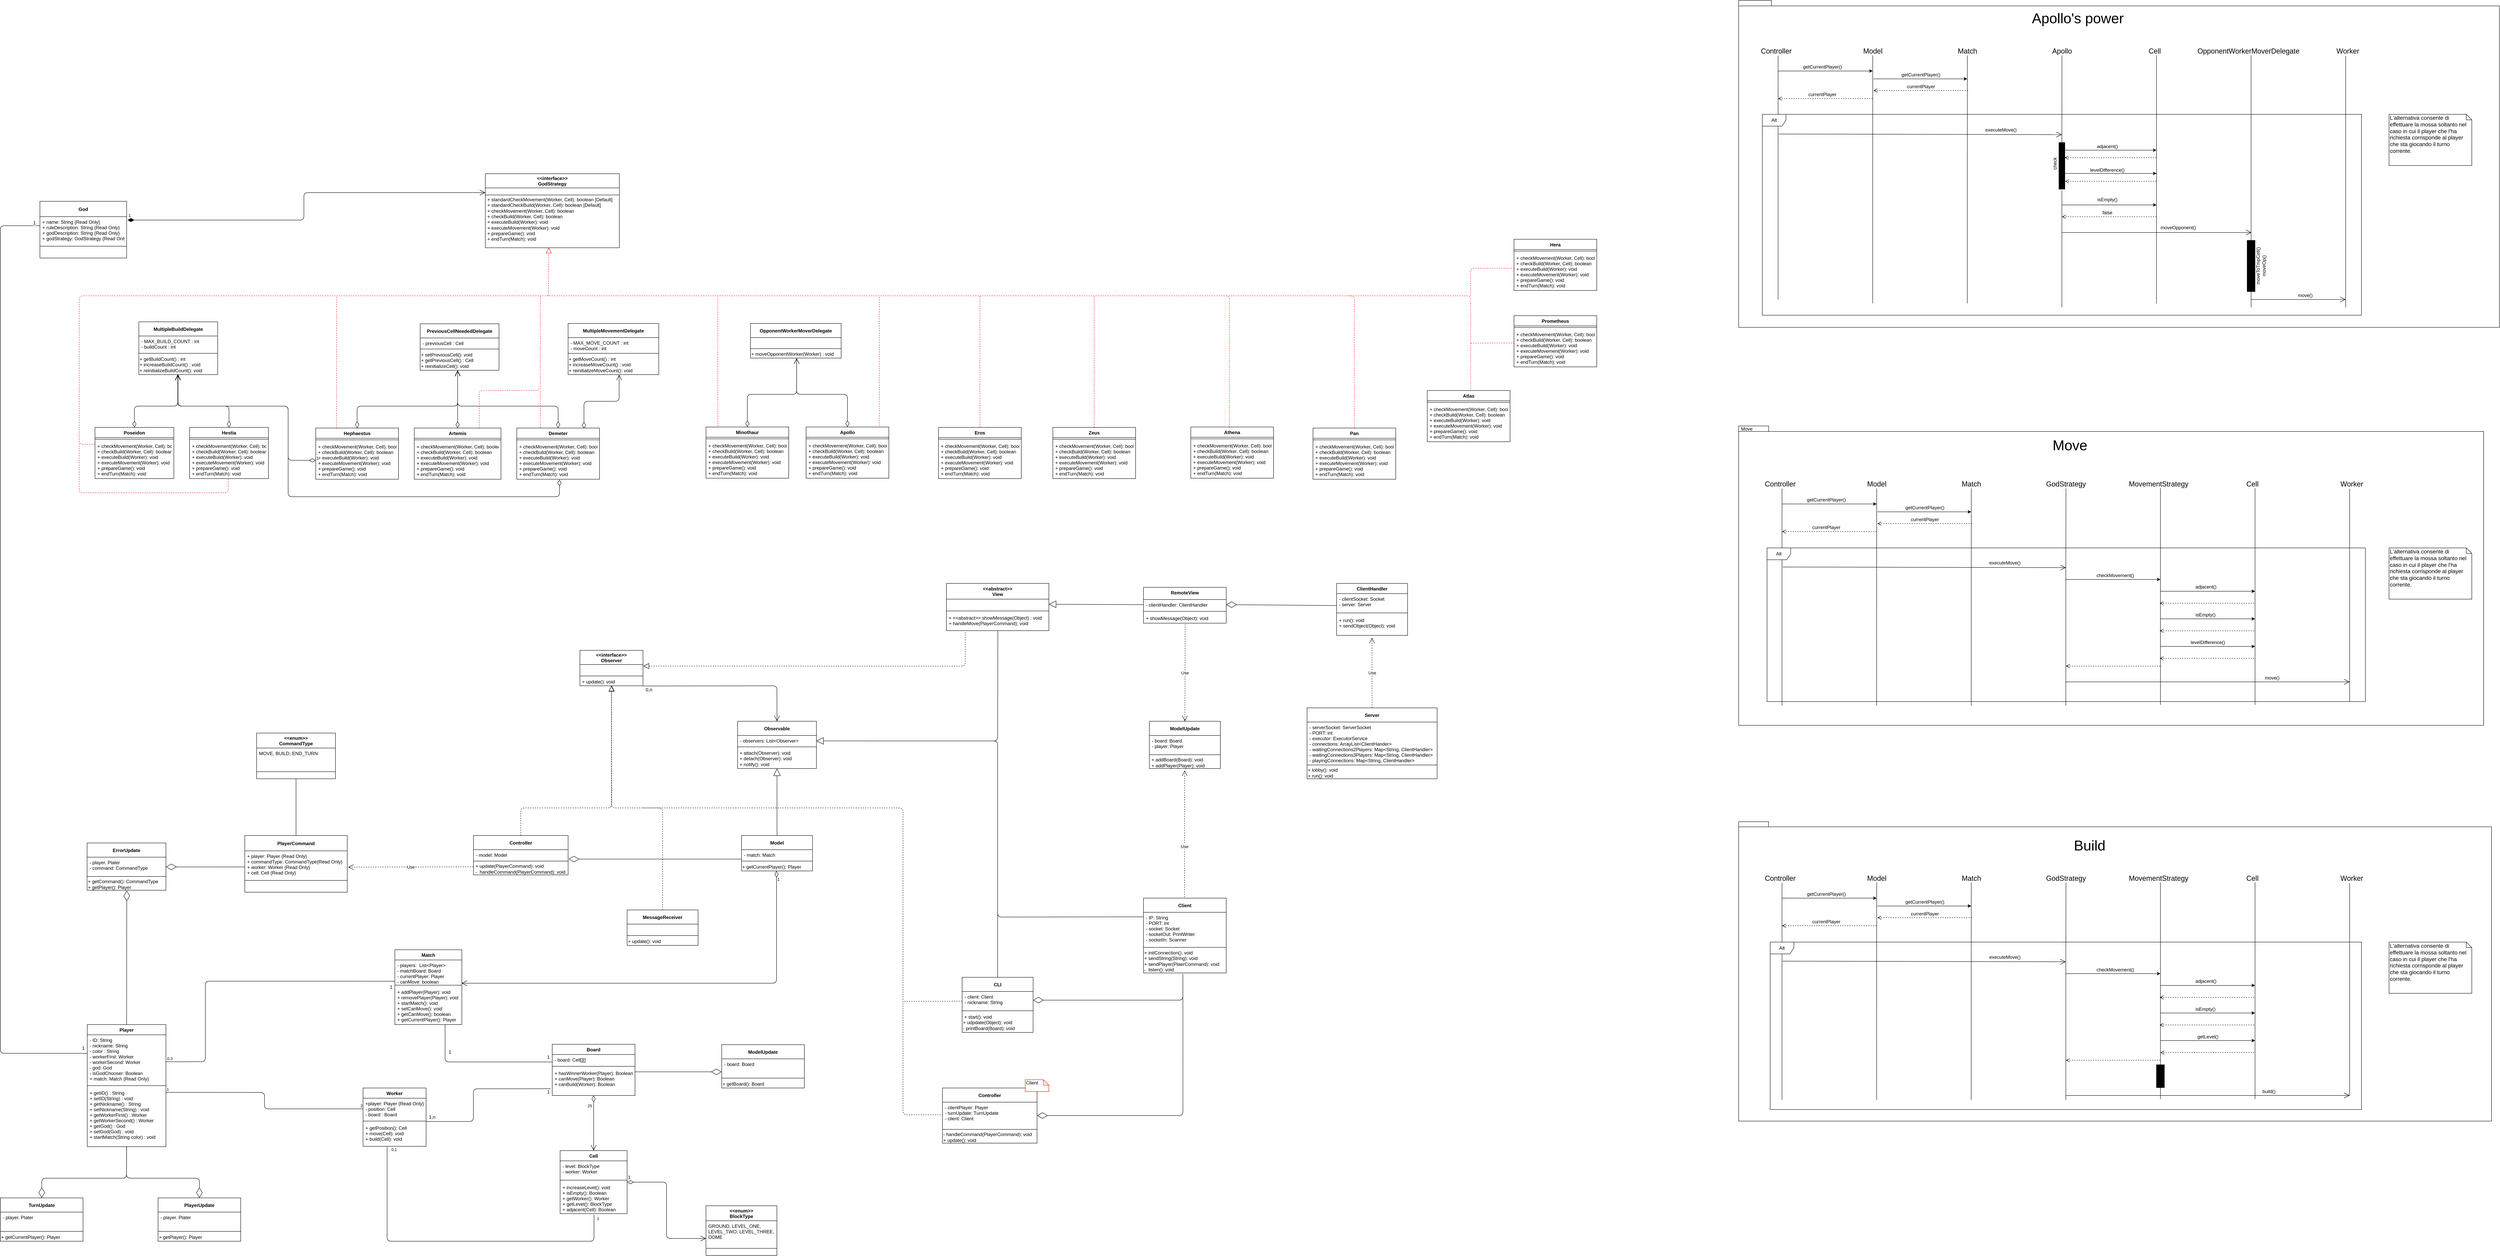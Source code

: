 <mxfile version="12.9.11" type="device"><diagram id="C5RBs43oDa-KdzZeNtuy" name="Page-1"><mxGraphModel dx="2276" dy="4529" grid="1" gridSize="10" guides="1" tooltips="1" connect="1" arrows="1" fold="1" page="1" pageScale="1" pageWidth="827" pageHeight="1169" math="0" shadow="0"><root><mxCell id="WIyWlLk6GJQsqaUBKTNV-0"/><mxCell id="WIyWlLk6GJQsqaUBKTNV-1" parent="WIyWlLk6GJQsqaUBKTNV-0"/><mxCell id="QdGs96W0mSfUI0pHaGqp-235" value="" style="shape=folder;fontStyle=1;spacingTop=10;tabWidth=40;tabHeight=14;tabPosition=left;html=1;fillColor=#fff;" parent="WIyWlLk6GJQsqaUBKTNV-1" vertex="1"><mxGeometry x="4460" y="-3090" width="1930" height="830" as="geometry"/></mxCell><mxCell id="QdGs96W0mSfUI0pHaGqp-203" value="" style="shape=folder;fontStyle=1;spacingTop=10;tabWidth=24;tabHeight=13;tabPosition=left;html=1;fillColor=#FFFFFF;" parent="WIyWlLk6GJQsqaUBKTNV-1" vertex="1"><mxGeometry x="4460" y="-1005" width="1910" height="760" as="geometry"/></mxCell><mxCell id="QdGs96W0mSfUI0pHaGqp-39" value="" style="shape=folder;fontStyle=1;spacingTop=10;tabWidth=40;tabHeight=14;tabPosition=left;html=1;" parent="WIyWlLk6GJQsqaUBKTNV-1" vertex="1"><mxGeometry x="4460" y="-2009.58" width="1890" height="760" as="geometry"/></mxCell><mxCell id="oyXOoQ73rFCFG9A1BMqu-77" value="1" style="endArrow=open;html=1;endSize=12;startArrow=diamondThin;startSize=14;startFill=1;edgeStyle=orthogonalEdgeStyle;align=left;verticalAlign=bottom;exitX=1.011;exitY=0.121;exitDx=0;exitDy=0;exitPerimeter=0;entryX=0;entryY=0.857;entryDx=0;entryDy=0;entryPerimeter=0;" parent="WIyWlLk6GJQsqaUBKTNV-1" source="oyXOoQ73rFCFG9A1BMqu-74" target="oyXOoQ73rFCFG9A1BMqu-32" edge="1"><mxGeometry x="-1" y="3" relative="1" as="geometry"><mxPoint x="540.28" y="-2470" as="sourcePoint"/><mxPoint x="1300.28" y="-2532" as="targetPoint"/><Array as="points"><mxPoint x="820" y="-2532"/><mxPoint x="820" y="-2602"/></Array></mxGeometry></mxCell><mxCell id="oyXOoQ73rFCFG9A1BMqu-95" value="" style="endArrow=none;html=1;edgeStyle=orthogonalEdgeStyle;entryX=0;entryY=0.5;entryDx=0;entryDy=0;exitX=1.001;exitY=0.081;exitDx=0;exitDy=0;exitPerimeter=0;" parent="WIyWlLk6GJQsqaUBKTNV-1" source="oyXOoQ73rFCFG9A1BMqu-89" target="oyXOoQ73rFCFG9A1BMqu-92" edge="1"><mxGeometry relative="1" as="geometry"><mxPoint x="510" y="-370" as="sourcePoint"/><mxPoint x="910" y="-350" as="targetPoint"/></mxGeometry></mxCell><mxCell id="oyXOoQ73rFCFG9A1BMqu-96" value="1" style="resizable=0;html=1;align=left;verticalAlign=bottom;labelBackgroundColor=#ffffff;fontSize=10;" parent="oyXOoQ73rFCFG9A1BMqu-95" connectable="0" vertex="1"><mxGeometry x="-1" relative="1" as="geometry"/></mxCell><mxCell id="oyXOoQ73rFCFG9A1BMqu-97" value="2" style="resizable=0;html=1;align=right;verticalAlign=bottom;labelBackgroundColor=#ffffff;fontSize=10;" parent="oyXOoQ73rFCFG9A1BMqu-95" connectable="0" vertex="1"><mxGeometry x="1" relative="1" as="geometry"/></mxCell><mxCell id="oyXOoQ73rFCFG9A1BMqu-98" value="" style="endArrow=none;html=1;edgeStyle=orthogonalEdgeStyle;entryX=0;entryY=0.324;entryDx=0;entryDy=0;entryPerimeter=0;exitX=0.001;exitY=0.379;exitDx=0;exitDy=0;exitPerimeter=0;" parent="WIyWlLk6GJQsqaUBKTNV-1" source="oyXOoQ73rFCFG9A1BMqu-87" target="oyXOoQ73rFCFG9A1BMqu-74" edge="1"><mxGeometry relative="1" as="geometry"><mxPoint x="100" y="-417" as="sourcePoint"/><mxPoint x="102" y="-951" as="targetPoint"/><Array as="points"><mxPoint x="50" y="-417"/><mxPoint x="50" y="-2518"/></Array></mxGeometry></mxCell><mxCell id="oyXOoQ73rFCFG9A1BMqu-99" value="" style="resizable=0;html=1;align=left;verticalAlign=bottom;labelBackgroundColor=#ffffff;fontSize=10;" parent="oyXOoQ73rFCFG9A1BMqu-98" connectable="0" vertex="1"><mxGeometry x="-1" relative="1" as="geometry"><mxPoint x="170" as="offset"/></mxGeometry></mxCell><mxCell id="oyXOoQ73rFCFG9A1BMqu-100" value="1" style="resizable=0;html=1;align=right;verticalAlign=bottom;labelBackgroundColor=#ffffff;fontSize=12;" parent="oyXOoQ73rFCFG9A1BMqu-98" connectable="0" vertex="1"><mxGeometry x="1" relative="1" as="geometry"><mxPoint x="-10.38" y="1.0" as="offset"/></mxGeometry></mxCell><mxCell id="oyXOoQ73rFCFG9A1BMqu-101" value="&lt;font&gt;1&lt;/font&gt;" style="text;html=1;align=center;verticalAlign=middle;resizable=0;points=[];autosize=1;fontColor=#000000;" parent="WIyWlLk6GJQsqaUBKTNV-1" vertex="1"><mxGeometry x="250.38" y="-440" width="20" height="20" as="geometry"/></mxCell><mxCell id="oyXOoQ73rFCFG9A1BMqu-115" value="" style="endArrow=open;html=1;endSize=12;startArrow=diamondThin;startSize=14;startFill=0;edgeStyle=orthogonalEdgeStyle;align=left;verticalAlign=bottom;fontSize=12;exitX=0.5;exitY=1;exitDx=0;exitDy=0;entryX=0.5;entryY=0;entryDx=0;entryDy=0;" parent="WIyWlLk6GJQsqaUBKTNV-1" source="oyXOoQ73rFCFG9A1BMqu-102" target="oyXOoQ73rFCFG9A1BMqu-106" edge="1"><mxGeometry x="-0.888" y="10" relative="1" as="geometry"><mxPoint x="1530" y="-303" as="sourcePoint"/><mxPoint x="1840" y="-280" as="targetPoint"/><Array as="points"><mxPoint x="1555" y="-190"/><mxPoint x="1555" y="-190"/></Array><mxPoint as="offset"/></mxGeometry></mxCell><mxCell id="oyXOoQ73rFCFG9A1BMqu-116" value="1" style="endArrow=open;html=1;endSize=12;startArrow=diamondThin;startSize=14;startFill=0;edgeStyle=orthogonalEdgeStyle;align=left;verticalAlign=bottom;fontSize=12;exitX=1;exitY=0.5;exitDx=0;exitDy=0;entryX=0;entryY=0.865;entryDx=0;entryDy=0;entryPerimeter=0;" parent="WIyWlLk6GJQsqaUBKTNV-1" source="oyXOoQ73rFCFG9A1BMqu-106" target="oyXOoQ73rFCFG9A1BMqu-79" edge="1"><mxGeometry x="-1" y="3" relative="1" as="geometry"><mxPoint x="1700" y="-160" as="sourcePoint"/><mxPoint x="1920" y="-130" as="targetPoint"/></mxGeometry></mxCell><mxCell id="oyXOoQ73rFCFG9A1BMqu-117" value="" style="endArrow=none;html=1;edgeStyle=orthogonalEdgeStyle;fontSize=12;exitX=0.382;exitY=1.018;exitDx=0;exitDy=0;exitPerimeter=0;entryX=0.506;entryY=1.033;entryDx=0;entryDy=0;entryPerimeter=0;" parent="WIyWlLk6GJQsqaUBKTNV-1" source="oyXOoQ73rFCFG9A1BMqu-94" target="oyXOoQ73rFCFG9A1BMqu-109" edge="1"><mxGeometry relative="1" as="geometry"><mxPoint x="1380" y="-590" as="sourcePoint"/><mxPoint x="1640" y="-170" as="targetPoint"/><Array as="points"><mxPoint x="1031" y="60"/><mxPoint x="1556" y="60"/></Array></mxGeometry></mxCell><mxCell id="oyXOoQ73rFCFG9A1BMqu-118" value="0,1" style="resizable=0;html=1;align=left;verticalAlign=bottom;labelBackgroundColor=#ffffff;fontSize=10;" parent="oyXOoQ73rFCFG9A1BMqu-117" connectable="0" vertex="1"><mxGeometry x="-1" relative="1" as="geometry"><mxPoint x="9.2" y="15" as="offset"/></mxGeometry></mxCell><mxCell id="oyXOoQ73rFCFG9A1BMqu-119" value="1" style="resizable=0;html=1;align=right;verticalAlign=bottom;labelBackgroundColor=#ffffff;fontSize=10;" parent="oyXOoQ73rFCFG9A1BMqu-117" connectable="0" vertex="1"><mxGeometry x="1" relative="1" as="geometry"><mxPoint x="13.98" y="17.18" as="offset"/></mxGeometry></mxCell><mxCell id="oyXOoQ73rFCFG9A1BMqu-120" value="&lt;font style=&quot;font-size: 10px&quot;&gt;25&lt;/font&gt;" style="text;html=1;align=center;verticalAlign=middle;resizable=0;points=[];autosize=1;fontSize=12;" parent="WIyWlLk6GJQsqaUBKTNV-1" vertex="1"><mxGeometry x="1530" y="-294.42" width="30" height="20" as="geometry"/></mxCell><mxCell id="oyXOoQ73rFCFG9A1BMqu-147" value="" style="endArrow=none;html=1;edgeStyle=orthogonalEdgeStyle;fontSize=12;fontColor=#000000;exitX=1.004;exitY=0.551;exitDx=0;exitDy=0;exitPerimeter=0;entryX=0;entryY=0.899;entryDx=0;entryDy=0;entryPerimeter=0;" parent="WIyWlLk6GJQsqaUBKTNV-1" source="oyXOoQ73rFCFG9A1BMqu-87" target="oyXOoQ73rFCFG9A1BMqu-136" edge="1"><mxGeometry relative="1" as="geometry"><mxPoint x="440" y="-340" as="sourcePoint"/><mxPoint x="710" y="-529" as="targetPoint"/><Array as="points"><mxPoint x="570" y="-396"/><mxPoint x="570" y="-600"/></Array></mxGeometry></mxCell><mxCell id="oyXOoQ73rFCFG9A1BMqu-148" value="0,3" style="resizable=0;html=1;align=left;verticalAlign=bottom;labelBackgroundColor=#ffffff;fontSize=10;" parent="oyXOoQ73rFCFG9A1BMqu-147" connectable="0" vertex="1"><mxGeometry x="-1" relative="1" as="geometry"/></mxCell><mxCell id="oyXOoQ73rFCFG9A1BMqu-150" value="1" style="text;html=1;align=center;verticalAlign=middle;resizable=0;points=[];autosize=1;fontSize=12;fontColor=#000000;" parent="WIyWlLk6GJQsqaUBKTNV-1" vertex="1"><mxGeometry x="1030.7" y="-595" width="20" height="20" as="geometry"/></mxCell><mxCell id="oyXOoQ73rFCFG9A1BMqu-151" value="" style="endArrow=none;html=1;edgeStyle=orthogonalEdgeStyle;fontSize=12;fontColor=#000000;exitX=0.75;exitY=1;exitDx=0;exitDy=0;entryX=0.002;entryY=0.725;entryDx=0;entryDy=0;entryPerimeter=0;" parent="WIyWlLk6GJQsqaUBKTNV-1" source="oyXOoQ73rFCFG9A1BMqu-135" target="oyXOoQ73rFCFG9A1BMqu-103" edge="1"><mxGeometry relative="1" as="geometry"><mxPoint x="1130" y="-440" as="sourcePoint"/><mxPoint x="1290" y="-440" as="targetPoint"/><Array as="points"><mxPoint x="1178" y="-395"/></Array></mxGeometry></mxCell><mxCell id="oyXOoQ73rFCFG9A1BMqu-154" value="1" style="text;html=1;align=center;verticalAlign=middle;resizable=0;points=[];autosize=1;fontSize=12;fontColor=#000000;" parent="WIyWlLk6GJQsqaUBKTNV-1" vertex="1"><mxGeometry x="1180" y="-430" width="20" height="20" as="geometry"/></mxCell><mxCell id="oyXOoQ73rFCFG9A1BMqu-155" value="1" style="text;html=1;align=center;verticalAlign=middle;resizable=0;points=[];autosize=1;fontSize=12;fontColor=#000000;" parent="WIyWlLk6GJQsqaUBKTNV-1" vertex="1"><mxGeometry x="1430" y="-417" width="20" height="20" as="geometry"/></mxCell><mxCell id="5_vJV7PGxMIadJscHtdS-28" value="" style="endArrow=none;dashed=1;html=1;fillColor=#FF0000;strokeColor=#FF0000;exitX=0.001;exitY=0.094;exitDx=0;exitDy=0;exitPerimeter=0;" parent="WIyWlLk6GJQsqaUBKTNV-1" source="YWfT8ojF6gHh8kqVaMxB-30" edge="1"><mxGeometry width="50" height="50" relative="1" as="geometry"><mxPoint x="1370.28" y="-2070" as="sourcePoint"/><mxPoint x="1440.28" y="-2340" as="targetPoint"/><Array as="points"><mxPoint x="250" y="-1963"/><mxPoint x="250.28" y="-2340"/><mxPoint x="1440.28" y="-2340"/></Array></mxGeometry></mxCell><mxCell id="5_vJV7PGxMIadJscHtdS-29" value="" style="endArrow=block;dashed=1;endFill=0;endSize=12;html=1;strokeColor=#FF0000;fillColor=#FF0000;entryX=0.474;entryY=0.996;entryDx=0;entryDy=0;entryPerimeter=0;" parent="WIyWlLk6GJQsqaUBKTNV-1" target="oyXOoQ73rFCFG9A1BMqu-129" edge="1"><mxGeometry width="160" relative="1" as="geometry"><mxPoint x="1440.28" y="-2340" as="sourcePoint"/><mxPoint x="1450.28" y="-2430" as="targetPoint"/></mxGeometry></mxCell><mxCell id="5_vJV7PGxMIadJscHtdS-30" value="" style="endArrow=none;dashed=1;html=1;strokeColor=#FF0000;fillColor=#FF0000;exitX=0.491;exitY=1.011;exitDx=0;exitDy=0;exitPerimeter=0;" parent="WIyWlLk6GJQsqaUBKTNV-1" source="oyXOoQ73rFCFG9A1BMqu-39" edge="1"><mxGeometry width="50" height="50" relative="1" as="geometry"><mxPoint x="1760.28" y="-2310" as="sourcePoint"/><mxPoint x="250" y="-1980" as="targetPoint"/><Array as="points"><mxPoint x="628" y="-1840"/><mxPoint x="250" y="-1840"/></Array></mxGeometry></mxCell><mxCell id="5_vJV7PGxMIadJscHtdS-31" value="" style="endArrow=none;dashed=1;html=1;strokeColor=#FF0000;fillColor=#FF0000;exitX=0.25;exitY=0;exitDx=0;exitDy=0;" parent="WIyWlLk6GJQsqaUBKTNV-1" source="YWfT8ojF6gHh8kqVaMxB-75" edge="1"><mxGeometry width="50" height="50" relative="1" as="geometry"><mxPoint x="1600.28" y="-1980" as="sourcePoint"/><mxPoint x="903" y="-2340" as="targetPoint"/></mxGeometry></mxCell><mxCell id="5_vJV7PGxMIadJscHtdS-38" value="" style="endArrow=none;dashed=1;html=1;strokeColor=#FF0000;fillColor=#FF0000;exitX=0.466;exitY=0.004;exitDx=0;exitDy=0;exitPerimeter=0;" parent="WIyWlLk6GJQsqaUBKTNV-1" source="YWfT8ojF6gHh8kqVaMxB-51" edge="1"><mxGeometry width="50" height="50" relative="1" as="geometry"><mxPoint x="2410.28" y="-1980" as="sourcePoint"/><mxPoint x="1440" y="-2340" as="targetPoint"/><Array as="points"><mxPoint x="3168" y="-2340"/></Array></mxGeometry></mxCell><mxCell id="maDCWoA33iMYb_Cbow-o-0" value="" style="endArrow=none;html=1;entryX=-0.019;entryY=0.755;entryDx=0;entryDy=0;entryPerimeter=0;exitX=1;exitY=0.625;exitDx=0;exitDy=0;exitPerimeter=0;" parent="WIyWlLk6GJQsqaUBKTNV-1" source="oyXOoQ73rFCFG9A1BMqu-93" target="oyXOoQ73rFCFG9A1BMqu-105" edge="1"><mxGeometry width="50" height="50" relative="1" as="geometry"><mxPoint x="1160" y="-220" as="sourcePoint"/><mxPoint x="970" y="-350" as="targetPoint"/><Array as="points"><mxPoint x="1250" y="-244"/><mxPoint x="1250" y="-327"/></Array></mxGeometry></mxCell><mxCell id="maDCWoA33iMYb_Cbow-o-1" value="1,n" style="text;html=1;align=center;verticalAlign=middle;resizable=0;points=[];autosize=1;" parent="WIyWlLk6GJQsqaUBKTNV-1" vertex="1"><mxGeometry x="1130" y="-265" width="30" height="20" as="geometry"/></mxCell><mxCell id="maDCWoA33iMYb_Cbow-o-2" value="1" style="text;html=1;align=center;verticalAlign=middle;resizable=0;points=[];autosize=1;" parent="WIyWlLk6GJQsqaUBKTNV-1" vertex="1"><mxGeometry x="1430" y="-329" width="20" height="20" as="geometry"/></mxCell><mxCell id="oyXOoQ73rFCFG9A1BMqu-86" value="Player" style="swimlane;fontStyle=1;align=center;verticalAlign=middle;childLayout=stackLayout;horizontal=1;startSize=26;horizontalStack=0;resizeParent=1;resizeParentMax=0;resizeLast=0;collapsible=1;marginBottom=0;" parent="WIyWlLk6GJQsqaUBKTNV-1" vertex="1"><mxGeometry x="270.38" y="-490" width="199.62" height="310" as="geometry"/></mxCell><mxCell id="oyXOoQ73rFCFG9A1BMqu-87" value="- ID: String&#10;- nickname: String&#10;- color : String&#10;- workerFirst: Worker&#10;- workerSecond: Worker&#10;- god: God&#10;- isGodChooser: Boolean&#10;+ match: Match {Read Only}&#10;" style="text;strokeColor=none;fillColor=none;align=left;verticalAlign=top;spacingLeft=4;spacingRight=4;overflow=hidden;rotatable=0;points=[[0,0.5],[1,0.5]];portConstraint=eastwest;" parent="oyXOoQ73rFCFG9A1BMqu-86" vertex="1"><mxGeometry y="26" width="199.62" height="124" as="geometry"/></mxCell><mxCell id="oyXOoQ73rFCFG9A1BMqu-88" value="" style="line;strokeWidth=1;fillColor=none;align=left;verticalAlign=middle;spacingTop=-1;spacingLeft=3;spacingRight=3;rotatable=0;labelPosition=right;points=[];portConstraint=eastwest;" parent="oyXOoQ73rFCFG9A1BMqu-86" vertex="1"><mxGeometry y="150" width="199.62" height="10" as="geometry"/></mxCell><mxCell id="oyXOoQ73rFCFG9A1BMqu-89" value="+ getID() : String&#10;+ setID(String) : void&#10;+ getNickname() : String&#10;+ setNickname(String) : void&#10;+ getWorkerFirst() : Worker&#10;+ getWorkerSecond() : Worker&#10;+ getGod() : God&#10;+ setGod(God) : void&#10;+ startMatch(String color) : void" style="text;strokeColor=none;fillColor=none;align=left;verticalAlign=top;spacingLeft=4;spacingRight=4;overflow=hidden;rotatable=0;points=[[0,0.5],[1,0.5]];portConstraint=eastwest;" parent="oyXOoQ73rFCFG9A1BMqu-86" vertex="1"><mxGeometry y="160" width="199.62" height="150" as="geometry"/></mxCell><mxCell id="oyXOoQ73rFCFG9A1BMqu-135" value="Match" style="swimlane;fontStyle=1;align=center;verticalAlign=top;childLayout=stackLayout;horizontal=1;startSize=26;horizontalStack=0;resizeParent=1;resizeParentMax=0;resizeLast=0;collapsible=1;marginBottom=0;fontSize=12;" parent="WIyWlLk6GJQsqaUBKTNV-1" vertex="1"><mxGeometry x="1050.7" y="-680" width="170" height="190" as="geometry"/></mxCell><mxCell id="oyXOoQ73rFCFG9A1BMqu-136" value="- players:  List&lt;Player&gt;&#10;- matchBoard: Board&#10;- currentPlayer: Player&#10;- canMove: boolean" style="text;strokeColor=none;fillColor=none;align=left;verticalAlign=top;spacingLeft=4;spacingRight=4;overflow=hidden;rotatable=0;points=[[0,0.5],[1,0.5]];portConstraint=eastwest;" parent="oyXOoQ73rFCFG9A1BMqu-135" vertex="1"><mxGeometry y="26" width="170" height="60" as="geometry"/></mxCell><mxCell id="oyXOoQ73rFCFG9A1BMqu-137" value="" style="line;strokeWidth=1;fillColor=none;align=left;verticalAlign=middle;spacingTop=-1;spacingLeft=3;spacingRight=3;rotatable=0;labelPosition=right;points=[];portConstraint=eastwest;" parent="oyXOoQ73rFCFG9A1BMqu-135" vertex="1"><mxGeometry y="86" width="170" height="8" as="geometry"/></mxCell><mxCell id="oyXOoQ73rFCFG9A1BMqu-138" value="+ addPlayer(Player): void&#10;+ removePlayer(Player): void&#10;+ startMatch(): void&#10;+ setCanMove(): void&#10;+ getCanMove(): boolean&#10;+ getCurrentPlayer(): Player" style="text;strokeColor=none;fillColor=none;align=left;verticalAlign=top;spacingLeft=4;spacingRight=4;overflow=hidden;rotatable=0;points=[[0,0.5],[1,0.5]];portConstraint=eastwest;" parent="oyXOoQ73rFCFG9A1BMqu-135" vertex="1"><mxGeometry y="94" width="170" height="96" as="geometry"/></mxCell><mxCell id="oyXOoQ73rFCFG9A1BMqu-91" value="Worker" style="swimlane;fontStyle=1;align=center;verticalAlign=middle;childLayout=stackLayout;horizontal=1;startSize=26;horizontalStack=0;resizeParent=1;resizeParentMax=0;resizeLast=0;collapsible=1;marginBottom=0;" parent="WIyWlLk6GJQsqaUBKTNV-1" vertex="1"><mxGeometry x="970" y="-329.0" width="160" height="148" as="geometry"/></mxCell><mxCell id="oyXOoQ73rFCFG9A1BMqu-92" value="+player: Player {Read Only}&#10;- position: Cell&#10;- board : Board" style="text;strokeColor=none;fillColor=none;align=left;verticalAlign=top;spacingLeft=4;spacingRight=4;overflow=hidden;rotatable=0;points=[[0,0.5],[1,0.5]];portConstraint=eastwest;" parent="oyXOoQ73rFCFG9A1BMqu-91" vertex="1"><mxGeometry y="26" width="160" height="54" as="geometry"/></mxCell><mxCell id="oyXOoQ73rFCFG9A1BMqu-93" value="" style="line;strokeWidth=1;fillColor=none;align=left;verticalAlign=middle;spacingTop=-1;spacingLeft=3;spacingRight=3;rotatable=0;labelPosition=right;points=[];portConstraint=eastwest;" parent="oyXOoQ73rFCFG9A1BMqu-91" vertex="1"><mxGeometry y="80" width="160" height="8" as="geometry"/></mxCell><mxCell id="oyXOoQ73rFCFG9A1BMqu-94" value="+ getPosition(): Cell&#10;+ move(Cell): void&#10;+ build(Cell): void" style="text;strokeColor=none;fillColor=none;align=left;verticalAlign=top;spacingLeft=4;spacingRight=4;overflow=hidden;rotatable=0;points=[[0,0.5],[1,0.5]];portConstraint=eastwest;" parent="oyXOoQ73rFCFG9A1BMqu-91" vertex="1"><mxGeometry y="88" width="160" height="60" as="geometry"/></mxCell><mxCell id="oyXOoQ73rFCFG9A1BMqu-102" value="Board" style="swimlane;fontStyle=1;align=center;verticalAlign=top;childLayout=stackLayout;horizontal=1;startSize=26;horizontalStack=0;resizeParent=1;resizeParentMax=0;resizeLast=0;collapsible=1;marginBottom=0;fontSize=12;" parent="WIyWlLk6GJQsqaUBKTNV-1" vertex="1"><mxGeometry x="1450" y="-440" width="210" height="130" as="geometry"/></mxCell><mxCell id="oyXOoQ73rFCFG9A1BMqu-103" value="- board: Cell[][]" style="text;strokeColor=none;fillColor=none;align=left;verticalAlign=top;spacingLeft=4;spacingRight=4;overflow=hidden;rotatable=0;points=[[0,0.5],[1,0.5]];portConstraint=eastwest;" parent="oyXOoQ73rFCFG9A1BMqu-102" vertex="1"><mxGeometry y="26" width="210" height="26" as="geometry"/></mxCell><mxCell id="oyXOoQ73rFCFG9A1BMqu-104" value="" style="line;strokeWidth=1;fillColor=none;align=left;verticalAlign=middle;spacingTop=-1;spacingLeft=3;spacingRight=3;rotatable=0;labelPosition=right;points=[];portConstraint=eastwest;" parent="oyXOoQ73rFCFG9A1BMqu-102" vertex="1"><mxGeometry y="52" width="210" height="8" as="geometry"/></mxCell><mxCell id="oyXOoQ73rFCFG9A1BMqu-105" value="+ hasWinnerWorker(Player): Boolean&#10;+ canMove(Player): Boolean&#10;+ canBuild(Worker): Boolean&#10;" style="text;strokeColor=none;fillColor=none;align=left;verticalAlign=top;spacingLeft=4;spacingRight=4;overflow=hidden;rotatable=0;points=[[0,0.5],[1,0.5]];portConstraint=eastwest;" parent="oyXOoQ73rFCFG9A1BMqu-102" vertex="1"><mxGeometry y="60" width="210" height="70" as="geometry"/></mxCell><mxCell id="oyXOoQ73rFCFG9A1BMqu-106" value="Cell" style="swimlane;fontStyle=1;align=center;verticalAlign=top;childLayout=stackLayout;horizontal=1;startSize=26;horizontalStack=0;resizeParent=1;resizeParentMax=0;resizeLast=0;collapsible=1;marginBottom=0;fontSize=12;" parent="WIyWlLk6GJQsqaUBKTNV-1" vertex="1"><mxGeometry x="1470" y="-170" width="170" height="160" as="geometry"/></mxCell><mxCell id="oyXOoQ73rFCFG9A1BMqu-107" value="- level: BlockType&#10;- worker: Worker&#10;" style="text;strokeColor=none;fillColor=none;align=left;verticalAlign=top;spacingLeft=4;spacingRight=4;overflow=hidden;rotatable=0;points=[[0,0.5],[1,0.5]];portConstraint=eastwest;" parent="oyXOoQ73rFCFG9A1BMqu-106" vertex="1"><mxGeometry y="26" width="170" height="44" as="geometry"/></mxCell><mxCell id="oyXOoQ73rFCFG9A1BMqu-108" value="" style="line;strokeWidth=1;fillColor=none;align=left;verticalAlign=middle;spacingTop=-1;spacingLeft=3;spacingRight=3;rotatable=0;labelPosition=right;points=[];portConstraint=eastwest;" parent="oyXOoQ73rFCFG9A1BMqu-106" vertex="1"><mxGeometry y="70" width="170" height="10" as="geometry"/></mxCell><mxCell id="oyXOoQ73rFCFG9A1BMqu-109" value="+ increaseLevel(): void&#10;+ isEmpty(): Boolean&#10;+ getWorker(): Worker&#10;+ getLevel(): BlockType&#10;+ adjacent(Cell): Boolean" style="text;strokeColor=none;fillColor=none;align=left;verticalAlign=top;spacingLeft=4;spacingRight=4;overflow=hidden;rotatable=0;points=[[0,0.5],[1,0.5]];portConstraint=eastwest;" parent="oyXOoQ73rFCFG9A1BMqu-106" vertex="1"><mxGeometry y="80" width="170" height="80" as="geometry"/></mxCell><mxCell id="I0mnl5uHUo-4DdU0Hluc-22" value="" style="endArrow=open;endFill=1;endSize=12;html=1;exitX=1.002;exitY=1.024;exitDx=0;exitDy=0;exitPerimeter=0;entryX=0.5;entryY=0;entryDx=0;entryDy=0;" parent="WIyWlLk6GJQsqaUBKTNV-1" source="I0mnl5uHUo-4DdU0Hluc-8" edge="1" target="I0mnl5uHUo-4DdU0Hluc-9"><mxGeometry width="160" relative="1" as="geometry"><mxPoint x="1910.28" y="-1140" as="sourcePoint"/><mxPoint x="1920.28" y="-1190" as="targetPoint"/><Array as="points"><mxPoint x="2020" y="-1350"/></Array></mxGeometry></mxCell><mxCell id="I0mnl5uHUo-4DdU0Hluc-23" value="" style="endArrow=block;dashed=1;endFill=0;endSize=12;html=1;exitX=0.5;exitY=0;exitDx=0;exitDy=0;entryX=0.502;entryY=0.96;entryDx=0;entryDy=0;entryPerimeter=0;" parent="WIyWlLk6GJQsqaUBKTNV-1" source="I0mnl5uHUo-4DdU0Hluc-0" target="I0mnl5uHUo-4DdU0Hluc-8" edge="1"><mxGeometry width="160" relative="1" as="geometry"><mxPoint x="1470.28" y="-970" as="sourcePoint"/><mxPoint x="1630.28" y="-970" as="targetPoint"/><Array as="points"><mxPoint x="1370" y="-1040"/><mxPoint x="1601" y="-1040"/></Array></mxGeometry></mxCell><mxCell id="I0mnl5uHUo-4DdU0Hluc-24" value="0,n" style="text;html=1;align=center;verticalAlign=middle;resizable=0;points=[];autosize=1;" parent="WIyWlLk6GJQsqaUBKTNV-1" vertex="1"><mxGeometry x="1680.28" y="-1350" width="30" height="20" as="geometry"/></mxCell><mxCell id="I0mnl5uHUo-4DdU0Hluc-37" value="" style="endArrow=none;html=1;edgeStyle=orthogonalEdgeStyle;exitX=0.5;exitY=0;exitDx=0;exitDy=0;entryX=0.5;entryY=1;entryDx=0;entryDy=0;" parent="WIyWlLk6GJQsqaUBKTNV-1" source="I0mnl5uHUo-4DdU0Hluc-29" target="I0mnl5uHUo-4DdU0Hluc-26" edge="1"><mxGeometry relative="1" as="geometry"><mxPoint x="1430" y="-1150" as="sourcePoint"/><mxPoint x="800" y="-1110" as="targetPoint"/></mxGeometry></mxCell><mxCell id="I0mnl5uHUo-4DdU0Hluc-41" value="" style="endArrow=diamondThin;endFill=0;endSize=24;html=1;entryX=1.005;entryY=0.995;entryDx=0;entryDy=0;entryPerimeter=0;exitX=0.003;exitY=0.994;exitDx=0;exitDy=0;exitPerimeter=0;" parent="WIyWlLk6GJQsqaUBKTNV-1" source="I0mnl5uHUo-4DdU0Hluc-34" target="I0mnl5uHUo-4DdU0Hluc-1" edge="1"><mxGeometry width="160" relative="1" as="geometry"><mxPoint x="1560.28" y="-900" as="sourcePoint"/><mxPoint x="1500.28" y="-910" as="targetPoint"/></mxGeometry></mxCell><mxCell id="I0mnl5uHUo-4DdU0Hluc-42" value="" style="endArrow=block;endSize=16;endFill=0;html=1;exitX=0.5;exitY=0;exitDx=0;exitDy=0;entryX=0.5;entryY=1;entryDx=0;entryDy=0;" parent="WIyWlLk6GJQsqaUBKTNV-1" source="I0mnl5uHUo-4DdU0Hluc-33" target="I0mnl5uHUo-4DdU0Hluc-9" edge="1"><mxGeometry width="160" relative="1" as="geometry"><mxPoint x="1390.28" y="-920" as="sourcePoint"/><mxPoint x="1550.28" y="-920" as="targetPoint"/></mxGeometry></mxCell><mxCell id="oyXOoQ73rFCFG9A1BMqu-73" value="God" style="swimlane;fontStyle=1;align=center;verticalAlign=middle;childLayout=stackLayout;horizontal=1;startSize=39;horizontalStack=0;resizeParent=1;resizeParentMax=0;resizeLast=0;collapsible=1;marginBottom=0;" parent="WIyWlLk6GJQsqaUBKTNV-1" vertex="1"><mxGeometry x="150.28" y="-2580" width="220" height="144" as="geometry"/></mxCell><mxCell id="oyXOoQ73rFCFG9A1BMqu-74" value="+ name: String {Read Only}&#10;+ ruleDescription: String {Read Only}&#10;+ godDescription: String {Read Only}&#10;+ godStrategy: GodStrategy {Read Only}&#10;" style="text;strokeColor=none;fillColor=none;align=left;verticalAlign=top;spacingLeft=4;spacingRight=4;overflow=hidden;rotatable=0;points=[[0,0.5],[1,0.5]];portConstraint=eastwest;" parent="oyXOoQ73rFCFG9A1BMqu-73" vertex="1"><mxGeometry y="39" width="220" height="71" as="geometry"/></mxCell><mxCell id="oyXOoQ73rFCFG9A1BMqu-75" value="" style="line;strokeWidth=1;fillColor=none;align=left;verticalAlign=middle;spacingTop=-1;spacingLeft=3;spacingRight=3;rotatable=0;labelPosition=right;points=[];portConstraint=eastwest;" parent="oyXOoQ73rFCFG9A1BMqu-73" vertex="1"><mxGeometry y="110" width="220" height="8" as="geometry"/></mxCell><mxCell id="oyXOoQ73rFCFG9A1BMqu-76" value="       " style="text;strokeColor=none;fillColor=none;align=left;verticalAlign=top;spacingLeft=4;spacingRight=4;overflow=hidden;rotatable=0;points=[[0,0.5],[1,0.5]];portConstraint=eastwest;" parent="oyXOoQ73rFCFG9A1BMqu-73" vertex="1"><mxGeometry y="118" width="220" height="26" as="geometry"/></mxCell><mxCell id="I0mnl5uHUo-4DdU0Hluc-43" value="1" style="endArrow=open;html=1;endSize=12;startArrow=diamondThin;startSize=14;startFill=0;edgeStyle=orthogonalEdgeStyle;align=left;verticalAlign=bottom;exitX=0.493;exitY=1;exitDx=0;exitDy=0;exitPerimeter=0;" parent="WIyWlLk6GJQsqaUBKTNV-1" source="I0mnl5uHUo-4DdU0Hluc-36" edge="1"><mxGeometry x="-0.945" relative="1" as="geometry"><mxPoint x="2000" y="-860" as="sourcePoint"/><mxPoint x="1220" y="-595" as="targetPoint"/><Array as="points"><mxPoint x="2019" y="-595"/></Array><mxPoint as="offset"/></mxGeometry></mxCell><mxCell id="I0mnl5uHUo-4DdU0Hluc-0" value="Controller" style="swimlane;fontStyle=1;align=center;verticalAlign=middle;childLayout=stackLayout;horizontal=1;startSize=36;horizontalStack=0;resizeParent=1;resizeParentMax=0;resizeLast=0;collapsible=1;marginBottom=0;" parent="WIyWlLk6GJQsqaUBKTNV-1" vertex="1"><mxGeometry x="1250.28" y="-970" width="240" height="100" as="geometry"/></mxCell><mxCell id="I0mnl5uHUo-4DdU0Hluc-1" value="- model: Model" style="text;strokeColor=none;fillColor=none;align=left;verticalAlign=top;spacingLeft=4;spacingRight=4;overflow=hidden;rotatable=0;points=[[0,0.5],[1,0.5]];portConstraint=eastwest;" parent="I0mnl5uHUo-4DdU0Hluc-0" vertex="1"><mxGeometry y="36" width="240" height="24" as="geometry"/></mxCell><mxCell id="I0mnl5uHUo-4DdU0Hluc-2" value="" style="line;strokeWidth=1;fillColor=none;align=left;verticalAlign=middle;spacingTop=-1;spacingLeft=3;spacingRight=3;rotatable=0;labelPosition=right;points=[];portConstraint=eastwest;" parent="I0mnl5uHUo-4DdU0Hluc-0" vertex="1"><mxGeometry y="60" width="240" height="10" as="geometry"/></mxCell><mxCell id="I0mnl5uHUo-4DdU0Hluc-3" value="&amp;nbsp;+ update(PlayerCommand): void&lt;br&gt;&amp;nbsp;-&amp;nbsp; handleCommand(PlayerCommand): void" style="text;html=1;align=left;verticalAlign=middle;resizable=0;points=[];autosize=1;fontSize=12;" parent="I0mnl5uHUo-4DdU0Hluc-0" vertex="1"><mxGeometry y="70" width="240" height="30" as="geometry"/></mxCell><mxCell id="I0mnl5uHUo-4DdU0Hluc-5" value="&lt;&lt;interface&gt;&gt;&#10;Observer" style="swimlane;fontStyle=1;align=center;verticalAlign=middle;childLayout=stackLayout;horizontal=1;startSize=36;horizontalStack=0;resizeParent=1;resizeParentMax=0;resizeLast=0;collapsible=1;marginBottom=0;" parent="WIyWlLk6GJQsqaUBKTNV-1" vertex="1"><mxGeometry x="1520.28" y="-1440" width="160" height="90" as="geometry"/></mxCell><mxCell id="I0mnl5uHUo-4DdU0Hluc-6" value=" " style="text;strokeColor=none;fillColor=none;align=left;verticalAlign=top;spacingLeft=4;spacingRight=4;overflow=hidden;rotatable=0;points=[[0,0.5],[1,0.5]];portConstraint=eastwest;" parent="I0mnl5uHUo-4DdU0Hluc-5" vertex="1"><mxGeometry y="36" width="160" height="24" as="geometry"/></mxCell><mxCell id="I0mnl5uHUo-4DdU0Hluc-7" value="" style="line;strokeWidth=1;fillColor=none;align=left;verticalAlign=middle;spacingTop=-1;spacingLeft=3;spacingRight=3;rotatable=0;labelPosition=right;points=[];portConstraint=eastwest;" parent="I0mnl5uHUo-4DdU0Hluc-5" vertex="1"><mxGeometry y="60" width="160" height="10" as="geometry"/></mxCell><mxCell id="I0mnl5uHUo-4DdU0Hluc-8" value="&amp;nbsp;+ update(): void" style="text;html=1;align=left;verticalAlign=middle;resizable=0;points=[];autosize=1;fontSize=12;" parent="I0mnl5uHUo-4DdU0Hluc-5" vertex="1"><mxGeometry y="70" width="160" height="20" as="geometry"/></mxCell><mxCell id="I0mnl5uHUo-4DdU0Hluc-9" value="Observable" style="swimlane;fontStyle=1;align=center;verticalAlign=middle;childLayout=stackLayout;horizontal=1;startSize=36;horizontalStack=0;resizeParent=1;resizeParentMax=0;resizeLast=0;collapsible=1;marginBottom=0;" parent="WIyWlLk6GJQsqaUBKTNV-1" vertex="1"><mxGeometry x="1920.28" y="-1260" width="200" height="120" as="geometry"/></mxCell><mxCell id="I0mnl5uHUo-4DdU0Hluc-10" value="- observers: List&lt;Observer&gt;" style="text;strokeColor=none;fillColor=none;align=left;verticalAlign=top;spacingLeft=4;spacingRight=4;overflow=hidden;rotatable=0;points=[[0,0.5],[1,0.5]];portConstraint=eastwest;" parent="I0mnl5uHUo-4DdU0Hluc-9" vertex="1"><mxGeometry y="36" width="200" height="24" as="geometry"/></mxCell><mxCell id="I0mnl5uHUo-4DdU0Hluc-11" value="" style="line;strokeWidth=1;fillColor=none;align=left;verticalAlign=middle;spacingTop=-1;spacingLeft=3;spacingRight=3;rotatable=0;labelPosition=right;points=[];portConstraint=eastwest;" parent="I0mnl5uHUo-4DdU0Hluc-9" vertex="1"><mxGeometry y="60" width="200" height="10" as="geometry"/></mxCell><mxCell id="I0mnl5uHUo-4DdU0Hluc-12" value="&amp;nbsp;+ attach(Observer): void&lt;br&gt;&amp;nbsp;+ detach(Observer): void&lt;br&gt;&amp;nbsp;+ notify(): void" style="text;html=1;align=left;verticalAlign=middle;resizable=0;points=[];autosize=1;fontSize=12;" parent="I0mnl5uHUo-4DdU0Hluc-9" vertex="1"><mxGeometry y="70" width="200" height="50" as="geometry"/></mxCell><mxCell id="I0mnl5uHUo-4DdU0Hluc-33" value="Model" style="swimlane;fontStyle=1;align=center;verticalAlign=middle;childLayout=stackLayout;horizontal=1;startSize=36;horizontalStack=0;resizeParent=1;resizeParentMax=0;resizeLast=0;collapsible=1;marginBottom=0;" parent="WIyWlLk6GJQsqaUBKTNV-1" vertex="1"><mxGeometry x="1930.28" y="-970" width="180" height="90" as="geometry"/></mxCell><mxCell id="I0mnl5uHUo-4DdU0Hluc-34" value="- match: Match" style="text;strokeColor=none;fillColor=none;align=left;verticalAlign=top;spacingLeft=4;spacingRight=4;overflow=hidden;rotatable=0;points=[[0,0.5],[1,0.5]];portConstraint=eastwest;" parent="I0mnl5uHUo-4DdU0Hluc-33" vertex="1"><mxGeometry y="36" width="180" height="24" as="geometry"/></mxCell><mxCell id="I0mnl5uHUo-4DdU0Hluc-35" value="" style="line;strokeWidth=1;fillColor=none;align=left;verticalAlign=middle;spacingTop=-1;spacingLeft=3;spacingRight=3;rotatable=0;labelPosition=right;points=[];portConstraint=eastwest;" parent="I0mnl5uHUo-4DdU0Hluc-33" vertex="1"><mxGeometry y="60" width="180" height="10" as="geometry"/></mxCell><mxCell id="I0mnl5uHUo-4DdU0Hluc-36" value="+ getCurrentPlayer(): Player" style="text;html=1;align=left;verticalAlign=middle;resizable=0;points=[];autosize=1;fontSize=12;" parent="I0mnl5uHUo-4DdU0Hluc-33" vertex="1"><mxGeometry y="70" width="180" height="20" as="geometry"/></mxCell><mxCell id="I0mnl5uHUo-4DdU0Hluc-26" value="&lt;&lt;enum&gt;&gt;&#10;CommandType" style="swimlane;fontStyle=1;align=center;verticalAlign=middle;childLayout=stackLayout;horizontal=1;startSize=38;horizontalStack=0;resizeParent=1;resizeParentMax=0;resizeLast=0;collapsible=1;marginBottom=0;" parent="WIyWlLk6GJQsqaUBKTNV-1" vertex="1"><mxGeometry x="700" y="-1230" width="200" height="116" as="geometry"/></mxCell><mxCell id="I0mnl5uHUo-4DdU0Hluc-27" value="MOVE, BUILD, END_TURN" style="text;strokeColor=none;fillColor=none;align=left;verticalAlign=top;spacingLeft=4;spacingRight=4;overflow=hidden;rotatable=0;points=[[0,0.5],[1,0.5]];portConstraint=eastwest;" parent="I0mnl5uHUo-4DdU0Hluc-26" vertex="1"><mxGeometry y="38" width="200" height="42" as="geometry"/></mxCell><mxCell id="I0mnl5uHUo-4DdU0Hluc-28" value="" style="line;strokeWidth=1;fillColor=none;align=left;verticalAlign=middle;spacingTop=-1;spacingLeft=3;spacingRight=3;rotatable=0;labelPosition=right;points=[];portConstraint=eastwest;" parent="I0mnl5uHUo-4DdU0Hluc-26" vertex="1"><mxGeometry y="80" width="200" height="36" as="geometry"/></mxCell><mxCell id="I0mnl5uHUo-4DdU0Hluc-29" value="PlayerCommand" style="swimlane;fontStyle=1;align=center;verticalAlign=middle;childLayout=stackLayout;horizontal=1;startSize=39;horizontalStack=0;resizeParent=1;resizeParentMax=0;resizeLast=0;collapsible=1;marginBottom=0;" parent="WIyWlLk6GJQsqaUBKTNV-1" vertex="1"><mxGeometry x="670" y="-970" width="260" height="144" as="geometry"/></mxCell><mxCell id="I0mnl5uHUo-4DdU0Hluc-30" value="+ player: Player {Read Only}&#10;+ commandType: CommandType{Read Only}&#10;+ worker: Worker {Read Only}&#10;+ cell: Cell {Read Only}" style="text;strokeColor=none;fillColor=none;align=left;verticalAlign=top;spacingLeft=4;spacingRight=4;overflow=hidden;rotatable=0;points=[[0,0.5],[1,0.5]];portConstraint=eastwest;" parent="I0mnl5uHUo-4DdU0Hluc-29" vertex="1"><mxGeometry y="39" width="260" height="71" as="geometry"/></mxCell><mxCell id="I0mnl5uHUo-4DdU0Hluc-31" value="" style="line;strokeWidth=1;fillColor=none;align=left;verticalAlign=middle;spacingTop=-1;spacingLeft=3;spacingRight=3;rotatable=0;labelPosition=right;points=[];portConstraint=eastwest;" parent="I0mnl5uHUo-4DdU0Hluc-29" vertex="1"><mxGeometry y="110" width="260" height="8" as="geometry"/></mxCell><mxCell id="I0mnl5uHUo-4DdU0Hluc-32" value="       " style="text;strokeColor=none;fillColor=none;align=left;verticalAlign=top;spacingLeft=4;spacingRight=4;overflow=hidden;rotatable=0;points=[[0,0.5],[1,0.5]];portConstraint=eastwest;" parent="I0mnl5uHUo-4DdU0Hluc-29" vertex="1"><mxGeometry y="118" width="260" height="26" as="geometry"/></mxCell><mxCell id="I0mnl5uHUo-4DdU0Hluc-44" value="Use" style="endArrow=open;endSize=12;dashed=1;html=1;exitX=-0.001;exitY=0.316;exitDx=0;exitDy=0;exitPerimeter=0;entryX=1.009;entryY=0.582;entryDx=0;entryDy=0;entryPerimeter=0;" parent="WIyWlLk6GJQsqaUBKTNV-1" source="I0mnl5uHUo-4DdU0Hluc-3" target="I0mnl5uHUo-4DdU0Hluc-30" edge="1"><mxGeometry width="160" relative="1" as="geometry"><mxPoint x="1170" y="-1040" as="sourcePoint"/><mxPoint x="1110" y="-891" as="targetPoint"/></mxGeometry></mxCell><mxCell id="QdGs96W0mSfUI0pHaGqp-0" value="&lt;font style=&quot;font-size: 18px&quot;&gt;Controller&lt;/font&gt;" style="text;html=1;align=center;verticalAlign=middle;resizable=0;points=[];autosize=1;" parent="WIyWlLk6GJQsqaUBKTNV-1" vertex="1"><mxGeometry x="4520" y="-1871.58" width="90" height="20" as="geometry"/></mxCell><mxCell id="QdGs96W0mSfUI0pHaGqp-1" value="" style="endArrow=none;html=1;" parent="WIyWlLk6GJQsqaUBKTNV-1" edge="1"><mxGeometry width="50" height="50" relative="1" as="geometry"><mxPoint x="4570" y="-1299.58" as="sourcePoint"/><mxPoint x="4570" y="-1850.58" as="targetPoint"/></mxGeometry></mxCell><mxCell id="QdGs96W0mSfUI0pHaGqp-2" value="&lt;font style=&quot;font-size: 18px&quot;&gt;Model&lt;/font&gt;" style="text;html=1;align=center;verticalAlign=middle;resizable=0;points=[];autosize=1;" parent="WIyWlLk6GJQsqaUBKTNV-1" vertex="1"><mxGeometry x="4780" y="-1871.58" width="60" height="20" as="geometry"/></mxCell><mxCell id="QdGs96W0mSfUI0pHaGqp-3" value="" style="endArrow=none;html=1;entryX=0.503;entryY=1.026;entryDx=0;entryDy=0;entryPerimeter=0;" parent="WIyWlLk6GJQsqaUBKTNV-1" target="QdGs96W0mSfUI0pHaGqp-2" edge="1"><mxGeometry width="50" height="50" relative="1" as="geometry"><mxPoint x="4810" y="-1299.58" as="sourcePoint"/><mxPoint x="4810" y="-1831.58" as="targetPoint"/></mxGeometry></mxCell><mxCell id="QdGs96W0mSfUI0pHaGqp-4" value="&lt;font style=&quot;font-size: 18px&quot;&gt;Match&lt;/font&gt;" style="text;html=1;align=center;verticalAlign=middle;resizable=0;points=[];autosize=1;" parent="WIyWlLk6GJQsqaUBKTNV-1" vertex="1"><mxGeometry x="5020" y="-1871.58" width="60" height="20" as="geometry"/></mxCell><mxCell id="QdGs96W0mSfUI0pHaGqp-5" value="" style="endArrow=none;html=1;entryX=0.503;entryY=1.026;entryDx=0;entryDy=0;entryPerimeter=0;" parent="WIyWlLk6GJQsqaUBKTNV-1" target="QdGs96W0mSfUI0pHaGqp-4" edge="1"><mxGeometry width="50" height="50" relative="1" as="geometry"><mxPoint x="5050" y="-1299.58" as="sourcePoint"/><mxPoint x="5050" y="-1831.58" as="targetPoint"/></mxGeometry></mxCell><mxCell id="QdGs96W0mSfUI0pHaGqp-6" value="&lt;font style=&quot;font-size: 18px&quot;&gt;GodStrategy&lt;/font&gt;" style="text;html=1;align=center;verticalAlign=middle;resizable=0;points=[];autosize=1;" parent="WIyWlLk6GJQsqaUBKTNV-1" vertex="1"><mxGeometry x="5230" y="-1871.58" width="120" height="20" as="geometry"/></mxCell><mxCell id="QdGs96W0mSfUI0pHaGqp-7" value="" style="endArrow=none;html=1;entryX=0.503;entryY=1.026;entryDx=0;entryDy=0;entryPerimeter=0;" parent="WIyWlLk6GJQsqaUBKTNV-1" target="QdGs96W0mSfUI0pHaGqp-6" edge="1"><mxGeometry width="50" height="50" relative="1" as="geometry"><mxPoint x="5290" y="-1300" as="sourcePoint"/><mxPoint x="5290" y="-1831.58" as="targetPoint"/><Array as="points"><mxPoint x="5290" y="-1671.58"/></Array></mxGeometry></mxCell><mxCell id="QdGs96W0mSfUI0pHaGqp-15" value="getCurrentPlayer()" style="text;html=1;align=center;verticalAlign=middle;resizable=0;points=[];autosize=1;" parent="WIyWlLk6GJQsqaUBKTNV-1" vertex="1"><mxGeometry x="4627" y="-1831.58" width="110" height="20" as="geometry"/></mxCell><mxCell id="QdGs96W0mSfUI0pHaGqp-16" value="" style="html=1;verticalAlign=bottom;endArrow=open;dashed=1;endSize=8;" parent="WIyWlLk6GJQsqaUBKTNV-1" edge="1"><mxGeometry x="-0.091" y="10" relative="1" as="geometry"><mxPoint x="4810" y="-1741.58" as="sourcePoint"/><mxPoint x="4570" y="-1741.58" as="targetPoint"/><mxPoint as="offset"/></mxGeometry></mxCell><mxCell id="QdGs96W0mSfUI0pHaGqp-17" value="currentPlayer" style="text;html=1;align=center;verticalAlign=middle;resizable=0;points=[];autosize=1;" parent="WIyWlLk6GJQsqaUBKTNV-1" vertex="1"><mxGeometry x="4637" y="-1761.58" width="90" height="20" as="geometry"/></mxCell><mxCell id="QdGs96W0mSfUI0pHaGqp-19" value="" style="endArrow=classic;html=1;" parent="WIyWlLk6GJQsqaUBKTNV-1" edge="1"><mxGeometry width="50" height="50" relative="1" as="geometry"><mxPoint x="4570" y="-1811.58" as="sourcePoint"/><mxPoint x="4810" y="-1811.58" as="targetPoint"/></mxGeometry></mxCell><mxCell id="QdGs96W0mSfUI0pHaGqp-22" value="" style="endArrow=open;endFill=1;endSize=12;html=1;" parent="WIyWlLk6GJQsqaUBKTNV-1" edge="1"><mxGeometry width="160" relative="1" as="geometry"><mxPoint x="4572" y="-1651.58" as="sourcePoint"/><mxPoint x="5290" y="-1650" as="targetPoint"/></mxGeometry></mxCell><mxCell id="QdGs96W0mSfUI0pHaGqp-23" value="executeMove()" style="text;html=1;align=center;verticalAlign=middle;resizable=0;points=[];autosize=1;" parent="WIyWlLk6GJQsqaUBKTNV-1" vertex="1"><mxGeometry x="5090" y="-1671.58" width="90" height="20" as="geometry"/></mxCell><mxCell id="QdGs96W0mSfUI0pHaGqp-24" value="" style="endArrow=classic;html=1;" parent="WIyWlLk6GJQsqaUBKTNV-1" edge="1"><mxGeometry width="50" height="50" relative="1" as="geometry"><mxPoint x="4812" y="-1791.58" as="sourcePoint"/><mxPoint x="5050" y="-1791.58" as="targetPoint"/></mxGeometry></mxCell><mxCell id="QdGs96W0mSfUI0pHaGqp-25" value="getCurrentPlayer()" style="text;html=1;align=center;verticalAlign=middle;resizable=0;points=[];autosize=1;" parent="WIyWlLk6GJQsqaUBKTNV-1" vertex="1"><mxGeometry x="4877" y="-1811.58" width="110" height="20" as="geometry"/></mxCell><mxCell id="QdGs96W0mSfUI0pHaGqp-27" value="" style="html=1;verticalAlign=bottom;endArrow=open;dashed=1;endSize=8;" parent="WIyWlLk6GJQsqaUBKTNV-1" edge="1"><mxGeometry x="-0.091" y="10" relative="1" as="geometry"><mxPoint x="5052" y="-1761.92" as="sourcePoint"/><mxPoint x="4812" y="-1761.92" as="targetPoint"/><mxPoint as="offset"/><Array as="points"><mxPoint x="4930" y="-1761.92"/></Array></mxGeometry></mxCell><mxCell id="QdGs96W0mSfUI0pHaGqp-30" value="currentPlayer" style="text;html=1;align=center;verticalAlign=middle;resizable=0;points=[];autosize=1;" parent="WIyWlLk6GJQsqaUBKTNV-1" vertex="1"><mxGeometry x="4887" y="-1781.58" width="90" height="20" as="geometry"/></mxCell><mxCell id="QdGs96W0mSfUI0pHaGqp-33" value="&lt;font style=&quot;font-size: 18px&quot;&gt;Cell&lt;/font&gt;" style="text;html=1;align=center;verticalAlign=middle;resizable=0;points=[];autosize=1;" parent="WIyWlLk6GJQsqaUBKTNV-1" vertex="1"><mxGeometry x="5738" y="-1871.58" width="50" height="20" as="geometry"/></mxCell><mxCell id="QdGs96W0mSfUI0pHaGqp-34" value="checkMovement()" style="text;html=1;align=center;verticalAlign=middle;resizable=0;points=[];autosize=1;" parent="WIyWlLk6GJQsqaUBKTNV-1" vertex="1"><mxGeometry x="5360" y="-1639.58" width="110" height="20" as="geometry"/></mxCell><mxCell id="QdGs96W0mSfUI0pHaGqp-38" value="&lt;font style=&quot;font-size: 14px&quot;&gt;L'alternativa consente di effettuare la mossa soltanto nel caso in cui il player che l'ha richiesta corrisponde al player che sta giocando il turno corrente.&lt;/font&gt;" style="shape=note;whiteSpace=wrap;html=1;size=14;verticalAlign=top;align=left;spacingTop=-6;" parent="WIyWlLk6GJQsqaUBKTNV-1" vertex="1"><mxGeometry x="6110" y="-1700" width="210" height="130" as="geometry"/></mxCell><mxCell id="QdGs96W0mSfUI0pHaGqp-40" value="Move" style="text;html=1;align=center;verticalAlign=middle;resizable=0;points=[];autosize=1;" parent="WIyWlLk6GJQsqaUBKTNV-1" vertex="1"><mxGeometry x="4460" y="-2012" width="40" height="20" as="geometry"/></mxCell><mxCell id="QdGs96W0mSfUI0pHaGqp-97" value="" style="endArrow=none;html=1;" parent="WIyWlLk6GJQsqaUBKTNV-1" edge="1"><mxGeometry width="50" height="50" relative="1" as="geometry"><mxPoint x="5530" y="-1851.58" as="sourcePoint"/><mxPoint x="5530" y="-1301.58" as="targetPoint"/></mxGeometry></mxCell><mxCell id="QdGs96W0mSfUI0pHaGqp-98" value="&lt;span style=&quot;font-size: 18px&quot;&gt;MovementStrategy&lt;/span&gt;" style="text;html=1;align=center;verticalAlign=middle;resizable=0;points=[];autosize=1;" parent="WIyWlLk6GJQsqaUBKTNV-1" vertex="1"><mxGeometry x="5440" y="-1871.58" width="170" height="20" as="geometry"/></mxCell><mxCell id="QdGs96W0mSfUI0pHaGqp-99" value="" style="endArrow=none;html=1;" parent="WIyWlLk6GJQsqaUBKTNV-1" edge="1"><mxGeometry width="50" height="50" relative="1" as="geometry"><mxPoint x="5770" y="-1301.58" as="sourcePoint"/><mxPoint x="5770" y="-1851.58" as="targetPoint"/></mxGeometry></mxCell><mxCell id="QdGs96W0mSfUI0pHaGqp-101" value="adjacent()" style="text;html=1;align=center;verticalAlign=middle;resizable=0;points=[];autosize=1;" parent="WIyWlLk6GJQsqaUBKTNV-1" vertex="1"><mxGeometry x="5610" y="-1610.58" width="70" height="20" as="geometry"/></mxCell><mxCell id="QdGs96W0mSfUI0pHaGqp-102" value="" style="html=1;verticalAlign=bottom;endArrow=open;dashed=1;endSize=8;" parent="WIyWlLk6GJQsqaUBKTNV-1" edge="1"><mxGeometry x="-1" y="82" relative="1" as="geometry"><mxPoint x="5768" y="-1559.58" as="sourcePoint"/><mxPoint x="5528" y="-1559.58" as="targetPoint"/><mxPoint x="80" y="-62" as="offset"/></mxGeometry></mxCell><mxCell id="QdGs96W0mSfUI0pHaGqp-104" value="" style="html=1;verticalAlign=bottom;endArrow=open;dashed=1;endSize=8;" parent="WIyWlLk6GJQsqaUBKTNV-1" edge="1"><mxGeometry x="-1" y="-108" relative="1" as="geometry"><mxPoint x="5768" y="-1489.58" as="sourcePoint"/><mxPoint x="5528" y="-1489.58" as="targetPoint"/><mxPoint x="100" y="68" as="offset"/></mxGeometry></mxCell><mxCell id="QdGs96W0mSfUI0pHaGqp-106" value="" style="html=1;verticalAlign=bottom;endArrow=open;dashed=1;endSize=8;" parent="WIyWlLk6GJQsqaUBKTNV-1" edge="1"><mxGeometry x="-1" y="-108" relative="1" as="geometry"><mxPoint x="5768" y="-1419.58" as="sourcePoint"/><mxPoint x="5528" y="-1419.58" as="targetPoint"/><mxPoint x="100" y="68" as="offset"/></mxGeometry></mxCell><mxCell id="QdGs96W0mSfUI0pHaGqp-107" value="isEmpty()" style="text;html=1;align=center;verticalAlign=middle;resizable=0;points=[];autosize=1;" parent="WIyWlLk6GJQsqaUBKTNV-1" vertex="1"><mxGeometry x="5609" y="-1540" width="70" height="20" as="geometry"/></mxCell><mxCell id="QdGs96W0mSfUI0pHaGqp-108" value="levelDifference()" style="text;html=1;align=center;verticalAlign=middle;resizable=0;points=[];autosize=1;" parent="WIyWlLk6GJQsqaUBKTNV-1" vertex="1"><mxGeometry x="5600" y="-1470" width="100" height="20" as="geometry"/></mxCell><mxCell id="QdGs96W0mSfUI0pHaGqp-109" value="" style="endArrow=none;html=1;" parent="WIyWlLk6GJQsqaUBKTNV-1" edge="1"><mxGeometry width="50" height="50" relative="1" as="geometry"><mxPoint x="6010" y="-1310" as="sourcePoint"/><mxPoint x="6010" y="-1850" as="targetPoint"/></mxGeometry></mxCell><mxCell id="QdGs96W0mSfUI0pHaGqp-110" value="&lt;font style=&quot;font-size: 18px&quot;&gt;Worker&lt;/font&gt;" style="text;html=1;align=center;verticalAlign=middle;resizable=0;points=[];autosize=1;" parent="WIyWlLk6GJQsqaUBKTNV-1" vertex="1"><mxGeometry x="5980" y="-1871.58" width="70" height="20" as="geometry"/></mxCell><mxCell id="QdGs96W0mSfUI0pHaGqp-111" value="" style="html=1;verticalAlign=bottom;endArrow=open;dashed=1;endSize=8;" parent="WIyWlLk6GJQsqaUBKTNV-1" edge="1"><mxGeometry x="0.667" y="-60" relative="1" as="geometry"><mxPoint x="5530" y="-1400" as="sourcePoint"/><mxPoint x="5290" y="-1400" as="targetPoint"/><mxPoint as="offset"/></mxGeometry></mxCell><mxCell id="QdGs96W0mSfUI0pHaGqp-112" value="" style="endArrow=open;endFill=1;endSize=12;html=1;" parent="WIyWlLk6GJQsqaUBKTNV-1" edge="1"><mxGeometry width="160" relative="1" as="geometry"><mxPoint x="5290" y="-1360" as="sourcePoint"/><mxPoint x="6010" y="-1360" as="targetPoint"/></mxGeometry></mxCell><mxCell id="QdGs96W0mSfUI0pHaGqp-113" value="move()" style="text;html=1;align=center;verticalAlign=middle;resizable=0;points=[];autosize=1;" parent="WIyWlLk6GJQsqaUBKTNV-1" vertex="1"><mxGeometry x="5788" y="-1380" width="50" height="20" as="geometry"/></mxCell><mxCell id="QdGs96W0mSfUI0pHaGqp-114" value="" style="endArrow=classic;html=1;" parent="WIyWlLk6GJQsqaUBKTNV-1" edge="1"><mxGeometry width="50" height="50" relative="1" as="geometry"><mxPoint x="5530" y="-1590" as="sourcePoint"/><mxPoint x="5770" y="-1590" as="targetPoint"/></mxGeometry></mxCell><mxCell id="QdGs96W0mSfUI0pHaGqp-115" value="" style="endArrow=classic;html=1;" parent="WIyWlLk6GJQsqaUBKTNV-1" edge="1"><mxGeometry width="50" height="50" relative="1" as="geometry"><mxPoint x="5530" y="-1520" as="sourcePoint"/><mxPoint x="5770" y="-1520" as="targetPoint"/></mxGeometry></mxCell><mxCell id="QdGs96W0mSfUI0pHaGqp-116" value="" style="endArrow=classic;html=1;" parent="WIyWlLk6GJQsqaUBKTNV-1" edge="1"><mxGeometry width="50" height="50" relative="1" as="geometry"><mxPoint x="5530" y="-1450" as="sourcePoint"/><mxPoint x="5770" y="-1450" as="targetPoint"/></mxGeometry></mxCell><mxCell id="QdGs96W0mSfUI0pHaGqp-117" value="" style="endArrow=classic;html=1;" parent="WIyWlLk6GJQsqaUBKTNV-1" edge="1"><mxGeometry width="50" height="50" relative="1" as="geometry"><mxPoint x="5290" y="-1620" as="sourcePoint"/><mxPoint x="5530" y="-1620" as="targetPoint"/></mxGeometry></mxCell><mxCell id="QdGs96W0mSfUI0pHaGqp-119" value="&lt;font style=&quot;font-size: 18px&quot;&gt;Controller&lt;/font&gt;" style="text;html=1;align=center;verticalAlign=middle;resizable=0;points=[];autosize=1;" parent="WIyWlLk6GJQsqaUBKTNV-1" vertex="1"><mxGeometry x="4520" y="-871.0" width="90" height="20" as="geometry"/></mxCell><mxCell id="QdGs96W0mSfUI0pHaGqp-120" value="" style="endArrow=none;html=1;" parent="WIyWlLk6GJQsqaUBKTNV-1" edge="1"><mxGeometry width="50" height="50" relative="1" as="geometry"><mxPoint x="4570" y="-299.0" as="sourcePoint"/><mxPoint x="4570" y="-850.0" as="targetPoint"/></mxGeometry></mxCell><mxCell id="QdGs96W0mSfUI0pHaGqp-121" value="&lt;font style=&quot;font-size: 18px&quot;&gt;Model&lt;/font&gt;" style="text;html=1;align=center;verticalAlign=middle;resizable=0;points=[];autosize=1;" parent="WIyWlLk6GJQsqaUBKTNV-1" vertex="1"><mxGeometry x="4780" y="-871.0" width="60" height="20" as="geometry"/></mxCell><mxCell id="QdGs96W0mSfUI0pHaGqp-122" value="" style="endArrow=none;html=1;entryX=0.503;entryY=1.026;entryDx=0;entryDy=0;entryPerimeter=0;" parent="WIyWlLk6GJQsqaUBKTNV-1" target="QdGs96W0mSfUI0pHaGqp-121" edge="1"><mxGeometry width="50" height="50" relative="1" as="geometry"><mxPoint x="4810" y="-299.0" as="sourcePoint"/><mxPoint x="4810" y="-831.0" as="targetPoint"/></mxGeometry></mxCell><mxCell id="QdGs96W0mSfUI0pHaGqp-123" value="&lt;font style=&quot;font-size: 18px&quot;&gt;Match&lt;/font&gt;" style="text;html=1;align=center;verticalAlign=middle;resizable=0;points=[];autosize=1;" parent="WIyWlLk6GJQsqaUBKTNV-1" vertex="1"><mxGeometry x="5020" y="-871.0" width="60" height="20" as="geometry"/></mxCell><mxCell id="QdGs96W0mSfUI0pHaGqp-124" value="" style="endArrow=none;html=1;entryX=0.503;entryY=1.026;entryDx=0;entryDy=0;entryPerimeter=0;" parent="WIyWlLk6GJQsqaUBKTNV-1" target="QdGs96W0mSfUI0pHaGqp-123" edge="1"><mxGeometry width="50" height="50" relative="1" as="geometry"><mxPoint x="5050" y="-299.0" as="sourcePoint"/><mxPoint x="5050" y="-831.0" as="targetPoint"/><Array as="points"><mxPoint x="5050" y="-701"/></Array></mxGeometry></mxCell><mxCell id="QdGs96W0mSfUI0pHaGqp-125" value="&lt;font style=&quot;font-size: 18px&quot;&gt;GodStrategy&lt;/font&gt;" style="text;html=1;align=center;verticalAlign=middle;resizable=0;points=[];autosize=1;" parent="WIyWlLk6GJQsqaUBKTNV-1" vertex="1"><mxGeometry x="5230" y="-871.0" width="120" height="20" as="geometry"/></mxCell><mxCell id="QdGs96W0mSfUI0pHaGqp-126" value="" style="endArrow=none;html=1;entryX=0.503;entryY=1.026;entryDx=0;entryDy=0;entryPerimeter=0;" parent="WIyWlLk6GJQsqaUBKTNV-1" target="QdGs96W0mSfUI0pHaGqp-125" edge="1"><mxGeometry width="50" height="50" relative="1" as="geometry"><mxPoint x="5290" y="-299.0" as="sourcePoint"/><mxPoint x="5290" y="-831.0" as="targetPoint"/><Array as="points"><mxPoint x="5290" y="-671.0"/></Array></mxGeometry></mxCell><mxCell id="QdGs96W0mSfUI0pHaGqp-127" value="getCurrentPlayer()" style="text;html=1;align=center;verticalAlign=middle;resizable=0;points=[];autosize=1;" parent="WIyWlLk6GJQsqaUBKTNV-1" vertex="1"><mxGeometry x="4627" y="-831.0" width="110" height="20" as="geometry"/></mxCell><mxCell id="QdGs96W0mSfUI0pHaGqp-128" value="" style="html=1;verticalAlign=bottom;endArrow=open;dashed=1;endSize=8;" parent="WIyWlLk6GJQsqaUBKTNV-1" edge="1"><mxGeometry x="-0.091" y="10" relative="1" as="geometry"><mxPoint x="4810" y="-741.0" as="sourcePoint"/><mxPoint x="4570" y="-741.0" as="targetPoint"/><mxPoint as="offset"/></mxGeometry></mxCell><mxCell id="QdGs96W0mSfUI0pHaGqp-129" value="currentPlayer" style="text;html=1;align=center;verticalAlign=middle;resizable=0;points=[];autosize=1;" parent="WIyWlLk6GJQsqaUBKTNV-1" vertex="1"><mxGeometry x="4637" y="-761.0" width="90" height="20" as="geometry"/></mxCell><mxCell id="QdGs96W0mSfUI0pHaGqp-130" value="" style="endArrow=classic;html=1;" parent="WIyWlLk6GJQsqaUBKTNV-1" edge="1"><mxGeometry width="50" height="50" relative="1" as="geometry"><mxPoint x="4570" y="-811.0" as="sourcePoint"/><mxPoint x="4810" y="-811.0" as="targetPoint"/></mxGeometry></mxCell><mxCell id="QdGs96W0mSfUI0pHaGqp-131" value="" style="endArrow=open;endFill=1;endSize=12;html=1;" parent="WIyWlLk6GJQsqaUBKTNV-1" edge="1"><mxGeometry width="160" relative="1" as="geometry"><mxPoint x="4572" y="-651.0" as="sourcePoint"/><mxPoint x="5290" y="-649.42" as="targetPoint"/></mxGeometry></mxCell><mxCell id="QdGs96W0mSfUI0pHaGqp-132" value="executeMove()" style="text;html=1;align=center;verticalAlign=middle;resizable=0;points=[];autosize=1;" parent="WIyWlLk6GJQsqaUBKTNV-1" vertex="1"><mxGeometry x="5090" y="-671.0" width="90" height="20" as="geometry"/></mxCell><mxCell id="QdGs96W0mSfUI0pHaGqp-133" value="" style="endArrow=classic;html=1;" parent="WIyWlLk6GJQsqaUBKTNV-1" edge="1"><mxGeometry width="50" height="50" relative="1" as="geometry"><mxPoint x="4812" y="-791.0" as="sourcePoint"/><mxPoint x="5050" y="-791.0" as="targetPoint"/></mxGeometry></mxCell><mxCell id="QdGs96W0mSfUI0pHaGqp-134" value="getCurrentPlayer()" style="text;html=1;align=center;verticalAlign=middle;resizable=0;points=[];autosize=1;" parent="WIyWlLk6GJQsqaUBKTNV-1" vertex="1"><mxGeometry x="4877" y="-811.0" width="110" height="20" as="geometry"/></mxCell><mxCell id="QdGs96W0mSfUI0pHaGqp-135" value="" style="html=1;verticalAlign=bottom;endArrow=open;dashed=1;endSize=8;" parent="WIyWlLk6GJQsqaUBKTNV-1" edge="1"><mxGeometry x="-0.091" y="10" relative="1" as="geometry"><mxPoint x="5052" y="-761.34" as="sourcePoint"/><mxPoint x="4812" y="-761.34" as="targetPoint"/><mxPoint as="offset"/><Array as="points"><mxPoint x="4930" y="-761.34"/></Array></mxGeometry></mxCell><mxCell id="QdGs96W0mSfUI0pHaGqp-136" value="currentPlayer" style="text;html=1;align=center;verticalAlign=middle;resizable=0;points=[];autosize=1;" parent="WIyWlLk6GJQsqaUBKTNV-1" vertex="1"><mxGeometry x="4887" y="-781.0" width="90" height="20" as="geometry"/></mxCell><mxCell id="QdGs96W0mSfUI0pHaGqp-137" value="&lt;font style=&quot;font-size: 18px&quot;&gt;Cell&lt;/font&gt;" style="text;html=1;align=center;verticalAlign=middle;resizable=0;points=[];autosize=1;" parent="WIyWlLk6GJQsqaUBKTNV-1" vertex="1"><mxGeometry x="5738" y="-871.0" width="50" height="20" as="geometry"/></mxCell><mxCell id="QdGs96W0mSfUI0pHaGqp-138" value="checkMovement()" style="text;html=1;align=center;verticalAlign=middle;resizable=0;points=[];autosize=1;" parent="WIyWlLk6GJQsqaUBKTNV-1" vertex="1"><mxGeometry x="5360" y="-639.0" width="110" height="20" as="geometry"/></mxCell><mxCell id="QdGs96W0mSfUI0pHaGqp-139" value="&lt;font style=&quot;font-size: 14px&quot;&gt;L'alternativa consente di effettuare la mossa soltanto nel caso in cui il player che l'ha richiesta corrisponde al player che sta giocando il turno corrente.&lt;/font&gt;" style="shape=note;whiteSpace=wrap;html=1;size=14;verticalAlign=top;align=left;spacingTop=-6;" parent="WIyWlLk6GJQsqaUBKTNV-1" vertex="1"><mxGeometry x="6110" y="-699.42" width="210" height="130" as="geometry"/></mxCell><mxCell id="QdGs96W0mSfUI0pHaGqp-140" value="" style="endArrow=none;html=1;" parent="WIyWlLk6GJQsqaUBKTNV-1" source="QdGs96W0mSfUI0pHaGqp-160" edge="1"><mxGeometry width="50" height="50" relative="1" as="geometry"><mxPoint x="5530" y="-851.0" as="sourcePoint"/><mxPoint x="5530" y="-301.0" as="targetPoint"/></mxGeometry></mxCell><mxCell id="QdGs96W0mSfUI0pHaGqp-141" value="&lt;span style=&quot;font-size: 18px&quot;&gt;MovementStrategy&lt;/span&gt;" style="text;html=1;align=center;verticalAlign=middle;resizable=0;points=[];autosize=1;" parent="WIyWlLk6GJQsqaUBKTNV-1" vertex="1"><mxGeometry x="5440" y="-871.0" width="170" height="20" as="geometry"/></mxCell><mxCell id="QdGs96W0mSfUI0pHaGqp-142" value="" style="endArrow=none;html=1;" parent="WIyWlLk6GJQsqaUBKTNV-1" edge="1"><mxGeometry width="50" height="50" relative="1" as="geometry"><mxPoint x="5770" y="-301.0" as="sourcePoint"/><mxPoint x="5770" y="-851.0" as="targetPoint"/></mxGeometry></mxCell><mxCell id="QdGs96W0mSfUI0pHaGqp-143" value="adjacent()" style="text;html=1;align=center;verticalAlign=middle;resizable=0;points=[];autosize=1;" parent="WIyWlLk6GJQsqaUBKTNV-1" vertex="1"><mxGeometry x="5610" y="-610.0" width="70" height="20" as="geometry"/></mxCell><mxCell id="QdGs96W0mSfUI0pHaGqp-144" value="" style="html=1;verticalAlign=bottom;endArrow=open;dashed=1;endSize=8;" parent="WIyWlLk6GJQsqaUBKTNV-1" edge="1"><mxGeometry x="-1" y="82" relative="1" as="geometry"><mxPoint x="5768" y="-559.0" as="sourcePoint"/><mxPoint x="5528" y="-559.0" as="targetPoint"/><mxPoint x="80" y="-62" as="offset"/></mxGeometry></mxCell><mxCell id="QdGs96W0mSfUI0pHaGqp-145" value="" style="html=1;verticalAlign=bottom;endArrow=open;dashed=1;endSize=8;" parent="WIyWlLk6GJQsqaUBKTNV-1" edge="1"><mxGeometry x="-1" y="-108" relative="1" as="geometry"><mxPoint x="5768" y="-489.0" as="sourcePoint"/><mxPoint x="5528" y="-489.0" as="targetPoint"/><mxPoint x="100" y="68" as="offset"/></mxGeometry></mxCell><mxCell id="QdGs96W0mSfUI0pHaGqp-146" value="" style="html=1;verticalAlign=bottom;endArrow=open;dashed=1;endSize=8;" parent="WIyWlLk6GJQsqaUBKTNV-1" edge="1"><mxGeometry x="-1" y="-108" relative="1" as="geometry"><mxPoint x="5768" y="-419.0" as="sourcePoint"/><mxPoint x="5530" y="-419" as="targetPoint"/><mxPoint x="100" y="68" as="offset"/></mxGeometry></mxCell><mxCell id="QdGs96W0mSfUI0pHaGqp-147" value="isEmpty()" style="text;html=1;align=center;verticalAlign=middle;resizable=0;points=[];autosize=1;" parent="WIyWlLk6GJQsqaUBKTNV-1" vertex="1"><mxGeometry x="5609" y="-539.42" width="70" height="20" as="geometry"/></mxCell><mxCell id="QdGs96W0mSfUI0pHaGqp-148" value="getLevel()" style="text;html=1;align=center;verticalAlign=middle;resizable=0;points=[];autosize=1;" parent="WIyWlLk6GJQsqaUBKTNV-1" vertex="1"><mxGeometry x="5615" y="-469.42" width="70" height="20" as="geometry"/></mxCell><mxCell id="QdGs96W0mSfUI0pHaGqp-149" value="" style="endArrow=none;html=1;" parent="WIyWlLk6GJQsqaUBKTNV-1" edge="1"><mxGeometry width="50" height="50" relative="1" as="geometry"><mxPoint x="6010" y="-309.42" as="sourcePoint"/><mxPoint x="6010" y="-849.42" as="targetPoint"/></mxGeometry></mxCell><mxCell id="QdGs96W0mSfUI0pHaGqp-150" value="&lt;font style=&quot;font-size: 18px&quot;&gt;Worker&lt;/font&gt;" style="text;html=1;align=center;verticalAlign=middle;resizable=0;points=[];autosize=1;" parent="WIyWlLk6GJQsqaUBKTNV-1" vertex="1"><mxGeometry x="5980" y="-871.0" width="70" height="20" as="geometry"/></mxCell><mxCell id="QdGs96W0mSfUI0pHaGqp-151" value="" style="html=1;verticalAlign=bottom;endArrow=open;dashed=1;endSize=8;" parent="WIyWlLk6GJQsqaUBKTNV-1" edge="1"><mxGeometry x="0.667" y="-60" relative="1" as="geometry"><mxPoint x="5530" y="-399.42" as="sourcePoint"/><mxPoint x="5290" y="-399.42" as="targetPoint"/><mxPoint as="offset"/></mxGeometry></mxCell><mxCell id="QdGs96W0mSfUI0pHaGqp-152" value="" style="endArrow=open;endFill=1;endSize=12;html=1;" parent="WIyWlLk6GJQsqaUBKTNV-1" edge="1"><mxGeometry width="160" relative="1" as="geometry"><mxPoint x="5290" y="-310.0" as="sourcePoint"/><mxPoint x="6010" y="-310.0" as="targetPoint"/></mxGeometry></mxCell><mxCell id="QdGs96W0mSfUI0pHaGqp-153" value="build()" style="text;html=1;align=center;verticalAlign=middle;resizable=0;points=[];autosize=1;" parent="WIyWlLk6GJQsqaUBKTNV-1" vertex="1"><mxGeometry x="5780" y="-330.0" width="50" height="20" as="geometry"/></mxCell><mxCell id="QdGs96W0mSfUI0pHaGqp-154" value="" style="endArrow=classic;html=1;" parent="WIyWlLk6GJQsqaUBKTNV-1" edge="1"><mxGeometry width="50" height="50" relative="1" as="geometry"><mxPoint x="5530" y="-589.42" as="sourcePoint"/><mxPoint x="5770" y="-589.42" as="targetPoint"/></mxGeometry></mxCell><mxCell id="QdGs96W0mSfUI0pHaGqp-155" value="" style="endArrow=classic;html=1;" parent="WIyWlLk6GJQsqaUBKTNV-1" edge="1"><mxGeometry width="50" height="50" relative="1" as="geometry"><mxPoint x="5530" y="-519.42" as="sourcePoint"/><mxPoint x="5770" y="-519.42" as="targetPoint"/></mxGeometry></mxCell><mxCell id="QdGs96W0mSfUI0pHaGqp-156" value="" style="endArrow=classic;html=1;" parent="WIyWlLk6GJQsqaUBKTNV-1" edge="1"><mxGeometry width="50" height="50" relative="1" as="geometry"><mxPoint x="5530" y="-449.42" as="sourcePoint"/><mxPoint x="5770" y="-449.42" as="targetPoint"/></mxGeometry></mxCell><mxCell id="QdGs96W0mSfUI0pHaGqp-157" value="" style="endArrow=classic;html=1;" parent="WIyWlLk6GJQsqaUBKTNV-1" edge="1"><mxGeometry width="50" height="50" relative="1" as="geometry"><mxPoint x="5290" y="-619.42" as="sourcePoint"/><mxPoint x="5530" y="-619.42" as="targetPoint"/></mxGeometry></mxCell><mxCell id="QdGs96W0mSfUI0pHaGqp-159" value="&lt;font style=&quot;font-size: 36px&quot;&gt;Move&lt;/font&gt;" style="text;html=1;align=center;verticalAlign=middle;resizable=0;points=[];autosize=1;" parent="WIyWlLk6GJQsqaUBKTNV-1" vertex="1"><mxGeometry x="5250" y="-1976" width="100" height="30" as="geometry"/></mxCell><mxCell id="QdGs96W0mSfUI0pHaGqp-160" value="" style="rounded=0;whiteSpace=wrap;html=1;fillColor=#000000;" parent="WIyWlLk6GJQsqaUBKTNV-1" vertex="1"><mxGeometry x="5520" y="-388" width="20" height="58" as="geometry"/></mxCell><mxCell id="QdGs96W0mSfUI0pHaGqp-161" value="" style="endArrow=none;html=1;" parent="WIyWlLk6GJQsqaUBKTNV-1" target="QdGs96W0mSfUI0pHaGqp-160" edge="1"><mxGeometry width="50" height="50" relative="1" as="geometry"><mxPoint x="5530" y="-851" as="sourcePoint"/><mxPoint x="5530" y="-301" as="targetPoint"/></mxGeometry></mxCell><mxCell id="QdGs96W0mSfUI0pHaGqp-162" value="Alt" style="shape=umlFrame;whiteSpace=wrap;html=1;fillColor=#FFFFFF;" parent="WIyWlLk6GJQsqaUBKTNV-1" vertex="1"><mxGeometry x="4540" y="-699.42" width="1500" height="425" as="geometry"/></mxCell><mxCell id="QdGs96W0mSfUI0pHaGqp-163" value="Alt" style="shape=umlFrame;whiteSpace=wrap;html=1;fillColor=#FFFFFF;" parent="WIyWlLk6GJQsqaUBKTNV-1" vertex="1"><mxGeometry x="4532" y="-1700" width="1518" height="390" as="geometry"/></mxCell><mxCell id="QdGs96W0mSfUI0pHaGqp-164" value="&lt;font style=&quot;font-size: 18px&quot;&gt;Controller&lt;/font&gt;" style="text;html=1;align=center;verticalAlign=middle;resizable=0;points=[];autosize=1;" parent="WIyWlLk6GJQsqaUBKTNV-1" vertex="1"><mxGeometry x="4510" y="-2970.79" width="90" height="20" as="geometry"/></mxCell><mxCell id="QdGs96W0mSfUI0pHaGqp-165" value="" style="endArrow=none;html=1;" parent="WIyWlLk6GJQsqaUBKTNV-1" edge="1"><mxGeometry width="50" height="50" relative="1" as="geometry"><mxPoint x="4560" y="-2330.79" as="sourcePoint"/><mxPoint x="4560" y="-2949.79" as="targetPoint"/></mxGeometry></mxCell><mxCell id="QdGs96W0mSfUI0pHaGqp-166" value="&lt;font style=&quot;font-size: 18px&quot;&gt;Model&lt;/font&gt;" style="text;html=1;align=center;verticalAlign=middle;resizable=0;points=[];autosize=1;" parent="WIyWlLk6GJQsqaUBKTNV-1" vertex="1"><mxGeometry x="4770" y="-2970.79" width="60" height="20" as="geometry"/></mxCell><mxCell id="QdGs96W0mSfUI0pHaGqp-167" value="" style="endArrow=none;html=1;entryX=0.503;entryY=1.026;entryDx=0;entryDy=0;entryPerimeter=0;" parent="WIyWlLk6GJQsqaUBKTNV-1" target="QdGs96W0mSfUI0pHaGqp-166" edge="1"><mxGeometry width="50" height="50" relative="1" as="geometry"><mxPoint x="4800" y="-2320.79" as="sourcePoint"/><mxPoint x="4800" y="-2930.79" as="targetPoint"/></mxGeometry></mxCell><mxCell id="QdGs96W0mSfUI0pHaGqp-168" value="&lt;font style=&quot;font-size: 18px&quot;&gt;Match&lt;/font&gt;" style="text;html=1;align=center;verticalAlign=middle;resizable=0;points=[];autosize=1;" parent="WIyWlLk6GJQsqaUBKTNV-1" vertex="1"><mxGeometry x="5010" y="-2970.79" width="60" height="20" as="geometry"/></mxCell><mxCell id="QdGs96W0mSfUI0pHaGqp-169" value="" style="endArrow=none;html=1;entryX=0.503;entryY=1.026;entryDx=0;entryDy=0;entryPerimeter=0;" parent="WIyWlLk6GJQsqaUBKTNV-1" target="QdGs96W0mSfUI0pHaGqp-168" edge="1"><mxGeometry width="50" height="50" relative="1" as="geometry"><mxPoint x="5040" y="-2320.79" as="sourcePoint"/><mxPoint x="5040" y="-2930.79" as="targetPoint"/></mxGeometry></mxCell><mxCell id="QdGs96W0mSfUI0pHaGqp-170" value="&lt;font style=&quot;font-size: 18px&quot;&gt;Apollo&lt;/font&gt;" style="text;html=1;align=center;verticalAlign=middle;resizable=0;points=[];autosize=1;" parent="WIyWlLk6GJQsqaUBKTNV-1" vertex="1"><mxGeometry x="5245" y="-2970.79" width="70" height="20" as="geometry"/></mxCell><mxCell id="QdGs96W0mSfUI0pHaGqp-171" value="" style="endArrow=none;html=1;entryX=0.503;entryY=1.026;entryDx=0;entryDy=0;entryPerimeter=0;" parent="WIyWlLk6GJQsqaUBKTNV-1" source="QdGs96W0mSfUI0pHaGqp-207" target="QdGs96W0mSfUI0pHaGqp-170" edge="1"><mxGeometry width="50" height="50" relative="1" as="geometry"><mxPoint x="5280" y="-2399.21" as="sourcePoint"/><mxPoint x="5280" y="-2930.79" as="targetPoint"/><Array as="points"><mxPoint x="5280" y="-2770.79"/></Array></mxGeometry></mxCell><mxCell id="QdGs96W0mSfUI0pHaGqp-172" value="getCurrentPlayer()" style="text;html=1;align=center;verticalAlign=middle;resizable=0;points=[];autosize=1;" parent="WIyWlLk6GJQsqaUBKTNV-1" vertex="1"><mxGeometry x="4617" y="-2930.79" width="110" height="20" as="geometry"/></mxCell><mxCell id="QdGs96W0mSfUI0pHaGqp-173" value="" style="html=1;verticalAlign=bottom;endArrow=open;dashed=1;endSize=8;" parent="WIyWlLk6GJQsqaUBKTNV-1" edge="1"><mxGeometry x="-0.091" y="10" relative="1" as="geometry"><mxPoint x="4800" y="-2840.79" as="sourcePoint"/><mxPoint x="4560" y="-2840.79" as="targetPoint"/><mxPoint as="offset"/></mxGeometry></mxCell><mxCell id="QdGs96W0mSfUI0pHaGqp-174" value="currentPlayer" style="text;html=1;align=center;verticalAlign=middle;resizable=0;points=[];autosize=1;" parent="WIyWlLk6GJQsqaUBKTNV-1" vertex="1"><mxGeometry x="4627" y="-2860.79" width="90" height="20" as="geometry"/></mxCell><mxCell id="QdGs96W0mSfUI0pHaGqp-175" value="" style="endArrow=classic;html=1;" parent="WIyWlLk6GJQsqaUBKTNV-1" edge="1"><mxGeometry width="50" height="50" relative="1" as="geometry"><mxPoint x="4560" y="-2910.79" as="sourcePoint"/><mxPoint x="4800" y="-2910.79" as="targetPoint"/></mxGeometry></mxCell><mxCell id="QdGs96W0mSfUI0pHaGqp-176" value="" style="endArrow=open;endFill=1;endSize=12;html=1;" parent="WIyWlLk6GJQsqaUBKTNV-1" edge="1"><mxGeometry width="160" relative="1" as="geometry"><mxPoint x="4562" y="-2750.79" as="sourcePoint"/><mxPoint x="5280" y="-2749.21" as="targetPoint"/></mxGeometry></mxCell><mxCell id="QdGs96W0mSfUI0pHaGqp-177" value="executeMove()" style="text;html=1;align=center;verticalAlign=middle;resizable=0;points=[];autosize=1;" parent="WIyWlLk6GJQsqaUBKTNV-1" vertex="1"><mxGeometry x="5080" y="-2770.79" width="90" height="20" as="geometry"/></mxCell><mxCell id="QdGs96W0mSfUI0pHaGqp-178" value="" style="endArrow=classic;html=1;" parent="WIyWlLk6GJQsqaUBKTNV-1" edge="1"><mxGeometry width="50" height="50" relative="1" as="geometry"><mxPoint x="4802" y="-2890.79" as="sourcePoint"/><mxPoint x="5040" y="-2890.79" as="targetPoint"/></mxGeometry></mxCell><mxCell id="QdGs96W0mSfUI0pHaGqp-179" value="getCurrentPlayer()" style="text;html=1;align=center;verticalAlign=middle;resizable=0;points=[];autosize=1;" parent="WIyWlLk6GJQsqaUBKTNV-1" vertex="1"><mxGeometry x="4867" y="-2910.79" width="110" height="20" as="geometry"/></mxCell><mxCell id="QdGs96W0mSfUI0pHaGqp-180" value="" style="html=1;verticalAlign=bottom;endArrow=open;dashed=1;endSize=8;" parent="WIyWlLk6GJQsqaUBKTNV-1" edge="1"><mxGeometry x="-0.091" y="10" relative="1" as="geometry"><mxPoint x="5042" y="-2861.13" as="sourcePoint"/><mxPoint x="4802" y="-2861.13" as="targetPoint"/><mxPoint as="offset"/><Array as="points"><mxPoint x="4920" y="-2861.13"/></Array></mxGeometry></mxCell><mxCell id="QdGs96W0mSfUI0pHaGqp-181" value="currentPlayer" style="text;html=1;align=center;verticalAlign=middle;resizable=0;points=[];autosize=1;" parent="WIyWlLk6GJQsqaUBKTNV-1" vertex="1"><mxGeometry x="4877" y="-2880.79" width="90" height="20" as="geometry"/></mxCell><mxCell id="QdGs96W0mSfUI0pHaGqp-182" value="&lt;font style=&quot;font-size: 18px&quot;&gt;OpponentWorkerMoverDelegate&lt;/font&gt;" style="text;html=1;align=center;verticalAlign=middle;resizable=0;points=[];autosize=1;" parent="WIyWlLk6GJQsqaUBKTNV-1" vertex="1"><mxGeometry x="5618" y="-2970.79" width="270" height="20" as="geometry"/></mxCell><mxCell id="QdGs96W0mSfUI0pHaGqp-184" value="&lt;font style=&quot;font-size: 14px&quot;&gt;L'alternativa consente di effettuare la mossa soltanto nel caso in cui il player che l'ha richiesta corrisponde al player che sta giocando il turno corrente.&lt;/font&gt;" style="shape=note;whiteSpace=wrap;html=1;size=14;verticalAlign=top;align=left;spacingTop=-6;" parent="WIyWlLk6GJQsqaUBKTNV-1" vertex="1"><mxGeometry x="6110" y="-2800.79" width="210" height="130" as="geometry"/></mxCell><mxCell id="QdGs96W0mSfUI0pHaGqp-185" value="" style="endArrow=none;html=1;" parent="WIyWlLk6GJQsqaUBKTNV-1" edge="1"><mxGeometry width="50" height="50" relative="1" as="geometry"><mxPoint x="5520" y="-2950.79" as="sourcePoint"/><mxPoint x="5520" y="-2320.79" as="targetPoint"/></mxGeometry></mxCell><mxCell id="QdGs96W0mSfUI0pHaGqp-186" value="&lt;span style=&quot;font-size: 18px&quot;&gt;Cell&lt;/span&gt;" style="text;html=1;align=center;verticalAlign=middle;resizable=0;points=[];autosize=1;" parent="WIyWlLk6GJQsqaUBKTNV-1" vertex="1"><mxGeometry x="5490" y="-2970.79" width="50" height="20" as="geometry"/></mxCell><mxCell id="QdGs96W0mSfUI0pHaGqp-187" value="" style="endArrow=none;html=1;" parent="WIyWlLk6GJQsqaUBKTNV-1" source="QdGs96W0mSfUI0pHaGqp-227" edge="1"><mxGeometry width="50" height="50" relative="1" as="geometry"><mxPoint x="5760" y="-2320.79" as="sourcePoint"/><mxPoint x="5760" y="-2950.79" as="targetPoint"/></mxGeometry></mxCell><mxCell id="QdGs96W0mSfUI0pHaGqp-188" value="adjacent()" style="text;html=1;align=center;verticalAlign=middle;resizable=0;points=[];autosize=1;" parent="WIyWlLk6GJQsqaUBKTNV-1" vertex="1"><mxGeometry x="5360" y="-2729.21" width="70" height="20" as="geometry"/></mxCell><mxCell id="QdGs96W0mSfUI0pHaGqp-189" value="" style="html=1;verticalAlign=bottom;endArrow=open;dashed=1;endSize=8;entryX=0.959;entryY=0.325;entryDx=0;entryDy=0;entryPerimeter=0;" parent="WIyWlLk6GJQsqaUBKTNV-1" target="QdGs96W0mSfUI0pHaGqp-207" edge="1"><mxGeometry x="-1" y="82" relative="1" as="geometry"><mxPoint x="5520.0" y="-2690.79" as="sourcePoint"/><mxPoint x="5280" y="-2690.79" as="targetPoint"/><mxPoint x="80" y="-62" as="offset"/></mxGeometry></mxCell><mxCell id="QdGs96W0mSfUI0pHaGqp-191" value="" style="html=1;verticalAlign=bottom;endArrow=open;dashed=1;endSize=8;entryX=1.018;entryY=0.831;entryDx=0;entryDy=0;entryPerimeter=0;" parent="WIyWlLk6GJQsqaUBKTNV-1" target="QdGs96W0mSfUI0pHaGqp-207" edge="1"><mxGeometry x="-1" y="-108" relative="1" as="geometry"><mxPoint x="5520.0" y="-2630.79" as="sourcePoint"/><mxPoint x="5280" y="-2630.79" as="targetPoint"/><mxPoint x="100" y="68" as="offset"/></mxGeometry></mxCell><mxCell id="QdGs96W0mSfUI0pHaGqp-193" value="levelDifference()" style="text;html=1;align=center;verticalAlign=middle;resizable=0;points=[];autosize=1;" parent="WIyWlLk6GJQsqaUBKTNV-1" vertex="1"><mxGeometry x="5345" y="-2669.21" width="100" height="20" as="geometry"/></mxCell><mxCell id="QdGs96W0mSfUI0pHaGqp-194" value="" style="endArrow=none;html=1;" parent="WIyWlLk6GJQsqaUBKTNV-1" edge="1"><mxGeometry width="50" height="50" relative="1" as="geometry"><mxPoint x="6000" y="-2310.79" as="sourcePoint"/><mxPoint x="6000" y="-2949.21" as="targetPoint"/></mxGeometry></mxCell><mxCell id="QdGs96W0mSfUI0pHaGqp-195" value="&lt;font style=&quot;font-size: 18px&quot;&gt;Worker&lt;/font&gt;" style="text;html=1;align=center;verticalAlign=middle;resizable=0;points=[];autosize=1;" parent="WIyWlLk6GJQsqaUBKTNV-1" vertex="1"><mxGeometry x="5970" y="-2970.79" width="70" height="20" as="geometry"/></mxCell><mxCell id="QdGs96W0mSfUI0pHaGqp-196" value="" style="html=1;verticalAlign=bottom;endArrow=open;dashed=1;endSize=8;" parent="WIyWlLk6GJQsqaUBKTNV-1" edge="1"><mxGeometry x="0.667" y="-60" relative="1" as="geometry"><mxPoint x="5520" y="-2540.79" as="sourcePoint"/><mxPoint x="5280" y="-2540.79" as="targetPoint"/><mxPoint as="offset"/></mxGeometry></mxCell><mxCell id="QdGs96W0mSfUI0pHaGqp-198" value="moveOpponent()" style="text;html=1;align=center;verticalAlign=middle;resizable=0;points=[];autosize=1;" parent="WIyWlLk6GJQsqaUBKTNV-1" vertex="1"><mxGeometry x="5520" y="-2522.79" width="110" height="20" as="geometry"/></mxCell><mxCell id="QdGs96W0mSfUI0pHaGqp-199" value="" style="endArrow=classic;html=1;" parent="WIyWlLk6GJQsqaUBKTNV-1" edge="1"><mxGeometry width="50" height="50" relative="1" as="geometry"><mxPoint x="5280" y="-2709.79" as="sourcePoint"/><mxPoint x="5520" y="-2709.79" as="targetPoint"/></mxGeometry></mxCell><mxCell id="QdGs96W0mSfUI0pHaGqp-201" value="" style="endArrow=classic;html=1;" parent="WIyWlLk6GJQsqaUBKTNV-1" edge="1"><mxGeometry width="50" height="50" relative="1" as="geometry"><mxPoint x="5280" y="-2650.79" as="sourcePoint"/><mxPoint x="5520" y="-2650.79" as="targetPoint"/></mxGeometry></mxCell><mxCell id="QdGs96W0mSfUI0pHaGqp-204" value="&lt;font style=&quot;font-size: 36px&quot;&gt;Build&lt;/font&gt;" style="text;html=1;align=center;verticalAlign=middle;resizable=0;points=[];autosize=1;" parent="WIyWlLk6GJQsqaUBKTNV-1" vertex="1"><mxGeometry x="5300" y="-960" width="100" height="30" as="geometry"/></mxCell><mxCell id="QdGs96W0mSfUI0pHaGqp-207" value="" style="rounded=0;whiteSpace=wrap;html=1;fillColor=#00000;" parent="WIyWlLk6GJQsqaUBKTNV-1" vertex="1"><mxGeometry x="5272.5" y="-2729.21" width="15" height="118.42" as="geometry"/></mxCell><mxCell id="QdGs96W0mSfUI0pHaGqp-208" value="" style="endArrow=none;html=1;" parent="WIyWlLk6GJQsqaUBKTNV-1" edge="1"><mxGeometry width="50" height="50" relative="1" as="geometry"><mxPoint x="5280" y="-2310.79" as="sourcePoint"/><mxPoint x="5280" y="-2607.79" as="targetPoint"/><Array as="points"/></mxGeometry></mxCell><mxCell id="QdGs96W0mSfUI0pHaGqp-209" value="check" style="text;html=1;align=center;verticalAlign=middle;resizable=0;points=[];autosize=1;rotation=-90;" parent="WIyWlLk6GJQsqaUBKTNV-1" vertex="1"><mxGeometry x="5237.5" y="-2685" width="50" height="20" as="geometry"/></mxCell><mxCell id="QdGs96W0mSfUI0pHaGqp-210" value="" style="endArrow=classic;html=1;" parent="WIyWlLk6GJQsqaUBKTNV-1" edge="1"><mxGeometry width="50" height="50" relative="1" as="geometry"><mxPoint x="5280" y="-2570.79" as="sourcePoint"/><mxPoint x="5520" y="-2570.79" as="targetPoint"/></mxGeometry></mxCell><mxCell id="QdGs96W0mSfUI0pHaGqp-211" value="isEmpty()" style="text;html=1;align=center;verticalAlign=middle;resizable=0;points=[];autosize=1;" parent="WIyWlLk6GJQsqaUBKTNV-1" vertex="1"><mxGeometry x="5360" y="-2593.79" width="70" height="20" as="geometry"/></mxCell><mxCell id="QdGs96W0mSfUI0pHaGqp-213" value="false" style="text;html=1;align=center;verticalAlign=middle;resizable=0;points=[];autosize=1;" parent="WIyWlLk6GJQsqaUBKTNV-1" vertex="1"><mxGeometry x="5375" y="-2560.79" width="40" height="20" as="geometry"/></mxCell><mxCell id="QdGs96W0mSfUI0pHaGqp-214" value="" style="endArrow=open;endFill=1;endSize=12;html=1;" parent="WIyWlLk6GJQsqaUBKTNV-1" edge="1"><mxGeometry width="160" relative="1" as="geometry"><mxPoint x="5280" y="-2500.79" as="sourcePoint"/><mxPoint x="5760.728" y="-2500.79" as="targetPoint"/></mxGeometry></mxCell><mxCell id="QdGs96W0mSfUI0pHaGqp-227" value="" style="rounded=0;whiteSpace=wrap;html=1;fillColor=#00000;" parent="WIyWlLk6GJQsqaUBKTNV-1" vertex="1"><mxGeometry x="5750" y="-2480.79" width="20" height="130" as="geometry"/></mxCell><mxCell id="QdGs96W0mSfUI0pHaGqp-228" value="" style="endArrow=none;html=1;" parent="WIyWlLk6GJQsqaUBKTNV-1" target="QdGs96W0mSfUI0pHaGqp-227" edge="1"><mxGeometry width="50" height="50" relative="1" as="geometry"><mxPoint x="5760" y="-2310.79" as="sourcePoint"/><mxPoint x="5760" y="-2950.79" as="targetPoint"/></mxGeometry></mxCell><mxCell id="QdGs96W0mSfUI0pHaGqp-229" value="moveToTmpCell()&lt;br&gt;moveOp()" style="text;html=1;align=center;verticalAlign=middle;resizable=0;points=[];autosize=1;rotation=-90;" parent="WIyWlLk6GJQsqaUBKTNV-1" vertex="1"><mxGeometry x="5730" y="-2430.79" width="110" height="30" as="geometry"/></mxCell><mxCell id="QdGs96W0mSfUI0pHaGqp-231" value="" style="endArrow=open;endFill=1;endSize=12;html=1;" parent="WIyWlLk6GJQsqaUBKTNV-1" edge="1"><mxGeometry width="160" relative="1" as="geometry"><mxPoint x="5760" y="-2330.79" as="sourcePoint"/><mxPoint x="6000" y="-2330.79" as="targetPoint"/></mxGeometry></mxCell><mxCell id="QdGs96W0mSfUI0pHaGqp-232" value="move()" style="text;html=1;align=center;verticalAlign=middle;resizable=0;points=[];autosize=1;" parent="WIyWlLk6GJQsqaUBKTNV-1" vertex="1"><mxGeometry x="5872" y="-2350.79" width="50" height="20" as="geometry"/></mxCell><mxCell id="QdGs96W0mSfUI0pHaGqp-234" value="Alt" style="shape=umlFrame;whiteSpace=wrap;html=1;fillColor=#fff;" parent="WIyWlLk6GJQsqaUBKTNV-1" vertex="1"><mxGeometry x="4520" y="-2800.79" width="1520" height="510" as="geometry"/></mxCell><mxCell id="QdGs96W0mSfUI0pHaGqp-236" value="&lt;font style=&quot;font-size: 36px&quot;&gt;Apollo's power&lt;/font&gt;" style="text;html=1;align=center;verticalAlign=middle;resizable=0;points=[];autosize=1;" parent="WIyWlLk6GJQsqaUBKTNV-1" vertex="1"><mxGeometry x="5195" y="-3060" width="250" height="30" as="geometry"/></mxCell><mxCell id="oyXOoQ73rFCFG9A1BMqu-31" value="&lt;&lt;interface&gt;&gt;&#10;GodStrategy" style="swimlane;fontStyle=1;align=center;verticalAlign=middle;childLayout=stackLayout;horizontal=1;startSize=36;horizontalStack=0;resizeParent=1;resizeParentMax=0;resizeLast=0;collapsible=1;marginBottom=0;" parent="WIyWlLk6GJQsqaUBKTNV-1" vertex="1"><mxGeometry x="1280.28" y="-2650" width="340" height="188" as="geometry"/></mxCell><mxCell id="oyXOoQ73rFCFG9A1BMqu-32" value="   " style="text;strokeColor=none;fillColor=none;align=left;verticalAlign=top;spacingLeft=4;spacingRight=4;overflow=hidden;rotatable=0;points=[[0,0.5],[1,0.5]];portConstraint=eastwest;" parent="oyXOoQ73rFCFG9A1BMqu-31" vertex="1"><mxGeometry y="36" width="340" height="14" as="geometry"/></mxCell><mxCell id="oyXOoQ73rFCFG9A1BMqu-33" value="" style="line;strokeWidth=1;fillColor=none;align=left;verticalAlign=middle;spacingTop=-1;spacingLeft=3;spacingRight=3;rotatable=0;labelPosition=right;points=[];portConstraint=eastwest;" parent="oyXOoQ73rFCFG9A1BMqu-31" vertex="1"><mxGeometry y="50" width="340" height="8" as="geometry"/></mxCell><mxCell id="oyXOoQ73rFCFG9A1BMqu-129" value="&amp;nbsp;+ standardCheckMovement(Worker, Cell): boolean [Default]&lt;br&gt;&amp;nbsp;+ standardCheckBuild(Worker, Cell): boolean [Default]&lt;br&gt;&amp;nbsp;+ checkMovement(Worker, Cell): boolean&lt;br&gt;&amp;nbsp;+ checkBuild(Worker, Cell): boolean&amp;nbsp;&lt;br&gt;&amp;nbsp;+ executeBuild(Worker): void&lt;br&gt;&amp;nbsp;+ executeMovement(Worker): void&lt;br&gt;&amp;nbsp;+ prepareGame(): void&lt;br&gt;&amp;nbsp;+ endTurn(Match): void&lt;br&gt;&amp;nbsp;&amp;nbsp;" style="text;html=1;align=left;verticalAlign=middle;resizable=0;points=[];autosize=1;fontSize=12;" parent="oyXOoQ73rFCFG9A1BMqu-31" vertex="1"><mxGeometry y="58" width="340" height="130" as="geometry"/></mxCell><mxCell id="YWfT8ojF6gHh8kqVaMxB-72" value="Artemis" style="swimlane;fontStyle=1;align=center;verticalAlign=top;childLayout=stackLayout;horizontal=1;startSize=26;horizontalStack=0;resizeParent=1;resizeParentMax=0;resizeLast=0;collapsible=1;marginBottom=0;" parent="WIyWlLk6GJQsqaUBKTNV-1" vertex="1"><mxGeometry x="1100" y="-2004.42" width="220" height="130" as="geometry"/></mxCell><mxCell id="YWfT8ojF6gHh8kqVaMxB-73" value="" style="line;strokeWidth=1;fillColor=none;align=left;verticalAlign=middle;spacingTop=-1;spacingLeft=3;spacingRight=3;rotatable=0;labelPosition=right;points=[];portConstraint=eastwest;" parent="YWfT8ojF6gHh8kqVaMxB-72" vertex="1"><mxGeometry y="26" width="220" height="8" as="geometry"/></mxCell><mxCell id="YWfT8ojF6gHh8kqVaMxB-74" value="+ checkMovement(Worker, Cell): boolean&#10;+ checkBuild(Worker, Cell): boolean &#10;+ executeBuild(Worker): void&#10;+ executeMovement(Worker): void&#10;+ prepareGame(): void&#10;+ endTurn(Match): void&#10;  " style="text;strokeColor=none;fillColor=none;align=left;verticalAlign=top;spacingLeft=4;spacingRight=4;overflow=hidden;rotatable=0;points=[[0,0.5],[1,0.5]];portConstraint=eastwest;" parent="YWfT8ojF6gHh8kqVaMxB-72" vertex="1"><mxGeometry y="34" width="220" height="96" as="geometry"/></mxCell><mxCell id="YWfT8ojF6gHh8kqVaMxB-78" value="Demeter" style="swimlane;fontStyle=1;align=center;verticalAlign=top;childLayout=stackLayout;horizontal=1;startSize=26;horizontalStack=0;resizeParent=1;resizeParentMax=0;resizeLast=0;collapsible=1;marginBottom=0;" parent="WIyWlLk6GJQsqaUBKTNV-1" vertex="1"><mxGeometry x="1360" y="-2004.42" width="210" height="130" as="geometry"/></mxCell><mxCell id="YWfT8ojF6gHh8kqVaMxB-79" value="" style="line;strokeWidth=1;fillColor=none;align=left;verticalAlign=middle;spacingTop=-1;spacingLeft=3;spacingRight=3;rotatable=0;labelPosition=right;points=[];portConstraint=eastwest;" parent="YWfT8ojF6gHh8kqVaMxB-78" vertex="1"><mxGeometry y="26" width="210" height="8" as="geometry"/></mxCell><mxCell id="YWfT8ojF6gHh8kqVaMxB-80" value="+ checkMovement(Worker, Cell): boolean&#10;+ checkBuild(Worker, Cell): boolean &#10;+ executeBuild(Worker): void&#10;+ executeMovement(Worker): void&#10;+ prepareGame(): void&#10;+ endTurn(Match): void&#10;  " style="text;strokeColor=none;fillColor=none;align=left;verticalAlign=top;spacingLeft=4;spacingRight=4;overflow=hidden;rotatable=0;points=[[0,0.5],[1,0.5]];portConstraint=eastwest;" parent="YWfT8ojF6gHh8kqVaMxB-78" vertex="1"><mxGeometry y="34" width="210" height="96" as="geometry"/></mxCell><mxCell id="oyXOoQ73rFCFG9A1BMqu-36" value="Hestia" style="swimlane;fontStyle=1;align=center;verticalAlign=top;childLayout=stackLayout;horizontal=1;startSize=26;horizontalStack=0;resizeParent=1;resizeParentMax=0;resizeLast=0;collapsible=1;marginBottom=0;" parent="WIyWlLk6GJQsqaUBKTNV-1" vertex="1"><mxGeometry x="530" y="-2006" width="200" height="130" as="geometry"/></mxCell><mxCell id="oyXOoQ73rFCFG9A1BMqu-38" value="" style="line;strokeWidth=1;fillColor=none;align=left;verticalAlign=middle;spacingTop=-1;spacingLeft=3;spacingRight=3;rotatable=0;labelPosition=right;points=[];portConstraint=eastwest;" parent="oyXOoQ73rFCFG9A1BMqu-36" vertex="1"><mxGeometry y="26" width="200" height="8" as="geometry"/></mxCell><mxCell id="oyXOoQ73rFCFG9A1BMqu-39" value="+ checkMovement(Worker, Cell): boolean&#10;+ checkBuild(Worker, Cell): boolean &#10;+ executeBuild(Worker): void&#10;+ executeMovement(Worker): void&#10;+ prepareGame(): void&#10;+ endTurn(Match): void&#10;  " style="text;strokeColor=none;fillColor=none;align=left;verticalAlign=top;spacingLeft=4;spacingRight=4;overflow=hidden;rotatable=0;points=[[0,0.5],[1,0.5]];portConstraint=eastwest;" parent="oyXOoQ73rFCFG9A1BMqu-36" vertex="1"><mxGeometry y="34" width="200" height="96" as="geometry"/></mxCell><mxCell id="YWfT8ojF6gHh8kqVaMxB-28" value="Poseidon" style="swimlane;fontStyle=1;align=center;verticalAlign=top;childLayout=stackLayout;horizontal=1;startSize=26;horizontalStack=0;resizeParent=1;resizeParentMax=0;resizeLast=0;collapsible=1;marginBottom=0;" parent="WIyWlLk6GJQsqaUBKTNV-1" vertex="1"><mxGeometry x="290" y="-2006" width="200" height="130" as="geometry"/></mxCell><mxCell id="YWfT8ojF6gHh8kqVaMxB-29" value="" style="line;strokeWidth=1;fillColor=none;align=left;verticalAlign=middle;spacingTop=-1;spacingLeft=3;spacingRight=3;rotatable=0;labelPosition=right;points=[];portConstraint=eastwest;" parent="YWfT8ojF6gHh8kqVaMxB-28" vertex="1"><mxGeometry y="26" width="200" height="8" as="geometry"/></mxCell><mxCell id="YWfT8ojF6gHh8kqVaMxB-30" value="+ checkMovement(Worker, Cell): boolean&#10;+ checkBuild(Worker, Cell): boolean &#10;+ executeBuild(Worker): void&#10;+ executeMovement(Worker): void&#10;+ prepareGame(): void&#10;+ endTurn(Match): void&#10;  " style="text;strokeColor=none;fillColor=none;align=left;verticalAlign=top;spacingLeft=4;spacingRight=4;overflow=hidden;rotatable=0;points=[[0,0.5],[1,0.5]];portConstraint=eastwest;" parent="YWfT8ojF6gHh8kqVaMxB-28" vertex="1"><mxGeometry y="34" width="200" height="96" as="geometry"/></mxCell><mxCell id="YWfT8ojF6gHh8kqVaMxB-24" value="PreviousCellNeededDelegate" style="swimlane;fontStyle=1;align=center;verticalAlign=middle;childLayout=stackLayout;horizontal=1;startSize=36;horizontalStack=0;resizeParent=1;resizeParentMax=0;resizeLast=0;collapsible=1;marginBottom=0;" parent="WIyWlLk6GJQsqaUBKTNV-1" vertex="1"><mxGeometry x="1115" y="-2269" width="200" height="118" as="geometry"/></mxCell><mxCell id="YWfT8ojF6gHh8kqVaMxB-25" value="- previousCell : Cell" style="text;strokeColor=none;fillColor=none;align=left;verticalAlign=top;spacingLeft=4;spacingRight=4;overflow=hidden;rotatable=0;points=[[0,0.5],[1,0.5]];portConstraint=eastwest;" parent="YWfT8ojF6gHh8kqVaMxB-24" vertex="1"><mxGeometry y="36" width="200" height="24" as="geometry"/></mxCell><mxCell id="YWfT8ojF6gHh8kqVaMxB-26" value="" style="line;strokeWidth=1;fillColor=none;align=left;verticalAlign=middle;spacingTop=-1;spacingLeft=3;spacingRight=3;rotatable=0;labelPosition=right;points=[];portConstraint=eastwest;" parent="YWfT8ojF6gHh8kqVaMxB-24" vertex="1"><mxGeometry y="60" width="200" height="8" as="geometry"/></mxCell><mxCell id="YWfT8ojF6gHh8kqVaMxB-27" value="+ setPreviousCell(): void&lt;br&gt;+ getPreviousCell() : Cell&lt;br&gt;+ reinitializeCell(): void" style="text;html=1;align=left;verticalAlign=middle;resizable=0;points=[];autosize=1;fontSize=12;" parent="YWfT8ojF6gHh8kqVaMxB-24" vertex="1"><mxGeometry y="68" width="200" height="50" as="geometry"/></mxCell><mxCell id="YWfT8ojF6gHh8kqVaMxB-46" value="Apollo" style="swimlane;fontStyle=1;align=center;verticalAlign=top;childLayout=stackLayout;horizontal=1;startSize=26;horizontalStack=0;resizeParent=1;resizeParentMax=0;resizeLast=0;collapsible=1;marginBottom=0;" parent="WIyWlLk6GJQsqaUBKTNV-1" vertex="1"><mxGeometry x="2094" y="-2007" width="210" height="130" as="geometry"/></mxCell><mxCell id="YWfT8ojF6gHh8kqVaMxB-47" value="" style="line;strokeWidth=1;fillColor=none;align=left;verticalAlign=middle;spacingTop=-1;spacingLeft=3;spacingRight=3;rotatable=0;labelPosition=right;points=[];portConstraint=eastwest;" parent="YWfT8ojF6gHh8kqVaMxB-46" vertex="1"><mxGeometry y="26" width="210" height="8" as="geometry"/></mxCell><mxCell id="YWfT8ojF6gHh8kqVaMxB-48" value="+ checkMovement(Worker, Cell): boolean&#10;+ checkBuild(Worker, Cell): boolean &#10;+ executeBuild(Worker): void&#10;+ executeMovement(Worker): void&#10;+ prepareGame(): void&#10;+ endTurn(Match): void&#10;  " style="text;strokeColor=none;fillColor=none;align=left;verticalAlign=top;spacingLeft=4;spacingRight=4;overflow=hidden;rotatable=0;points=[[0,0.5],[1,0.5]];portConstraint=eastwest;" parent="YWfT8ojF6gHh8kqVaMxB-46" vertex="1"><mxGeometry y="34" width="210" height="96" as="geometry"/></mxCell><mxCell id="YWfT8ojF6gHh8kqVaMxB-43" value="Minothaur" style="swimlane;fontStyle=1;align=center;verticalAlign=top;childLayout=stackLayout;horizontal=1;startSize=26;horizontalStack=0;resizeParent=1;resizeParentMax=0;resizeLast=0;collapsible=1;marginBottom=0;" parent="WIyWlLk6GJQsqaUBKTNV-1" vertex="1"><mxGeometry x="1840" y="-2007" width="210" height="130" as="geometry"/></mxCell><mxCell id="YWfT8ojF6gHh8kqVaMxB-44" value="" style="line;strokeWidth=1;fillColor=none;align=left;verticalAlign=middle;spacingTop=-1;spacingLeft=3;spacingRight=3;rotatable=0;labelPosition=right;points=[];portConstraint=eastwest;" parent="YWfT8ojF6gHh8kqVaMxB-43" vertex="1"><mxGeometry y="26" width="210" height="8" as="geometry"/></mxCell><mxCell id="YWfT8ojF6gHh8kqVaMxB-45" value="+ checkMovement(Worker, Cell): boolean&#10;+ checkBuild(Worker, Cell): boolean &#10;+ executeBuild(Worker): void&#10;+ executeMovement(Worker): void&#10;+ prepareGame(): void&#10;+ endTurn(Match): void&#10;  " style="text;strokeColor=none;fillColor=none;align=left;verticalAlign=top;spacingLeft=4;spacingRight=4;overflow=hidden;rotatable=0;points=[[0,0.5],[1,0.5]];portConstraint=eastwest;" parent="YWfT8ojF6gHh8kqVaMxB-43" vertex="1"><mxGeometry y="34" width="210" height="96" as="geometry"/></mxCell><mxCell id="5_vJV7PGxMIadJscHtdS-20" value="MultipleMovementDelegate" style="swimlane;fontStyle=1;align=center;verticalAlign=middle;childLayout=stackLayout;horizontal=1;startSize=36;horizontalStack=0;resizeParent=1;resizeParentMax=0;resizeLast=0;collapsible=1;marginBottom=0;" parent="WIyWlLk6GJQsqaUBKTNV-1" vertex="1"><mxGeometry x="1490.28" y="-2270" width="230" height="130" as="geometry"/></mxCell><mxCell id="5_vJV7PGxMIadJscHtdS-21" value="- MAX_MOVE_COUNT : int&#10;- moveCount : int" style="text;strokeColor=none;fillColor=none;align=left;verticalAlign=top;spacingLeft=4;spacingRight=4;overflow=hidden;rotatable=0;points=[[0,0.5],[1,0.5]];portConstraint=eastwest;" parent="5_vJV7PGxMIadJscHtdS-20" vertex="1"><mxGeometry y="36" width="230" height="36" as="geometry"/></mxCell><mxCell id="5_vJV7PGxMIadJscHtdS-22" value="" style="line;strokeWidth=1;fillColor=none;align=left;verticalAlign=middle;spacingTop=-1;spacingLeft=3;spacingRight=3;rotatable=0;labelPosition=right;points=[];portConstraint=eastwest;" parent="5_vJV7PGxMIadJscHtdS-20" vertex="1"><mxGeometry y="72" width="230" height="8" as="geometry"/></mxCell><mxCell id="5_vJV7PGxMIadJscHtdS-23" value="+ getMoveCount() : int&lt;br&gt;+ increaseMoveCount() : void&lt;br&gt;+ reinitializeMoveCount(): void" style="text;html=1;align=left;verticalAlign=middle;resizable=0;points=[];autosize=1;fontSize=12;" parent="5_vJV7PGxMIadJscHtdS-20" vertex="1"><mxGeometry y="80" width="230" height="50" as="geometry"/></mxCell><mxCell id="YWfT8ojF6gHh8kqVaMxB-66" value="Zeus" style="swimlane;fontStyle=1;align=center;verticalAlign=top;childLayout=stackLayout;horizontal=1;startSize=26;horizontalStack=0;resizeParent=1;resizeParentMax=0;resizeLast=0;collapsible=1;marginBottom=0;" parent="WIyWlLk6GJQsqaUBKTNV-1" vertex="1"><mxGeometry x="2720" y="-2006" width="210" height="130" as="geometry"/></mxCell><mxCell id="YWfT8ojF6gHh8kqVaMxB-67" value="" style="line;strokeWidth=1;fillColor=none;align=left;verticalAlign=middle;spacingTop=-1;spacingLeft=3;spacingRight=3;rotatable=0;labelPosition=right;points=[];portConstraint=eastwest;" parent="YWfT8ojF6gHh8kqVaMxB-66" vertex="1"><mxGeometry y="26" width="210" height="8" as="geometry"/></mxCell><mxCell id="YWfT8ojF6gHh8kqVaMxB-68" value="+ checkMovement(Worker, Cell): boolean&#10;+ checkBuild(Worker, Cell): boolean &#10;+ executeBuild(Worker): void&#10;+ executeMovement(Worker): void&#10;+ prepareGame(): void&#10;+ endTurn(Match): void&#10;  " style="text;strokeColor=none;fillColor=none;align=left;verticalAlign=top;spacingLeft=4;spacingRight=4;overflow=hidden;rotatable=0;points=[[0,0.5],[1,0.5]];portConstraint=eastwest;" parent="YWfT8ojF6gHh8kqVaMxB-66" vertex="1"><mxGeometry y="34" width="210" height="96" as="geometry"/></mxCell><mxCell id="YWfT8ojF6gHh8kqVaMxB-63" value="Eros" style="swimlane;fontStyle=1;align=center;verticalAlign=top;childLayout=stackLayout;horizontal=1;startSize=26;horizontalStack=0;resizeParent=1;resizeParentMax=0;resizeLast=0;collapsible=1;marginBottom=0;" parent="WIyWlLk6GJQsqaUBKTNV-1" vertex="1"><mxGeometry x="2430" y="-2006" width="210" height="130" as="geometry"/></mxCell><mxCell id="YWfT8ojF6gHh8kqVaMxB-64" value="" style="line;strokeWidth=1;fillColor=none;align=left;verticalAlign=middle;spacingTop=-1;spacingLeft=3;spacingRight=3;rotatable=0;labelPosition=right;points=[];portConstraint=eastwest;" parent="YWfT8ojF6gHh8kqVaMxB-63" vertex="1"><mxGeometry y="26" width="210" height="8" as="geometry"/></mxCell><mxCell id="YWfT8ojF6gHh8kqVaMxB-65" value="+ checkMovement(Worker, Cell): boolean&#10;+ checkBuild(Worker, Cell): boolean &#10;+ executeBuild(Worker): void&#10;+ executeMovement(Worker): void&#10;+ prepareGame(): void&#10;+ endTurn(Match): void&#10;  " style="text;strokeColor=none;fillColor=none;align=left;verticalAlign=top;spacingLeft=4;spacingRight=4;overflow=hidden;rotatable=0;points=[[0,0.5],[1,0.5]];portConstraint=eastwest;" parent="YWfT8ojF6gHh8kqVaMxB-63" vertex="1"><mxGeometry y="34" width="210" height="96" as="geometry"/></mxCell><mxCell id="YWfT8ojF6gHh8kqVaMxB-51" value="Athena" style="swimlane;fontStyle=1;align=center;verticalAlign=top;childLayout=stackLayout;horizontal=1;startSize=26;horizontalStack=0;resizeParent=1;resizeParentMax=0;resizeLast=0;collapsible=1;marginBottom=0;" parent="WIyWlLk6GJQsqaUBKTNV-1" vertex="1"><mxGeometry x="3070" y="-2007" width="210" height="130" as="geometry"/></mxCell><mxCell id="YWfT8ojF6gHh8kqVaMxB-52" value="" style="line;strokeWidth=1;fillColor=none;align=left;verticalAlign=middle;spacingTop=-1;spacingLeft=3;spacingRight=3;rotatable=0;labelPosition=right;points=[];portConstraint=eastwest;" parent="YWfT8ojF6gHh8kqVaMxB-51" vertex="1"><mxGeometry y="26" width="210" height="8" as="geometry"/></mxCell><mxCell id="YWfT8ojF6gHh8kqVaMxB-53" value="+ checkMovement(Worker, Cell): boolean&#10;+ checkBuild(Worker, Cell): boolean &#10;+ executeBuild(Worker): void&#10;+ executeMovement(Worker): void&#10;+ prepareGame(): void&#10;+ endTurn(Match): void&#10;  " style="text;strokeColor=none;fillColor=none;align=left;verticalAlign=top;spacingLeft=4;spacingRight=4;overflow=hidden;rotatable=0;points=[[0,0.5],[1,0.5]];portConstraint=eastwest;" parent="YWfT8ojF6gHh8kqVaMxB-51" vertex="1"><mxGeometry y="34" width="210" height="96" as="geometry"/></mxCell><mxCell id="Cv9xDmNBg9S9WECxFW96-2" value="" style="endArrow=none;dashed=1;html=1;strokeColor=#FF0000;exitX=0.5;exitY=0;exitDx=0;exitDy=0;" parent="WIyWlLk6GJQsqaUBKTNV-1" source="YWfT8ojF6gHh8kqVaMxB-63" edge="1"><mxGeometry width="50" height="50" relative="1" as="geometry"><mxPoint x="2640" y="-2090" as="sourcePoint"/><mxPoint x="2535" y="-2340" as="targetPoint"/></mxGeometry></mxCell><mxCell id="Cv9xDmNBg9S9WECxFW96-3" value="" style="endArrow=none;dashed=1;html=1;strokeColor=#FF0000;exitX=0.5;exitY=0;exitDx=0;exitDy=0;" parent="WIyWlLk6GJQsqaUBKTNV-1" source="YWfT8ojF6gHh8kqVaMxB-66" edge="1"><mxGeometry width="50" height="50" relative="1" as="geometry"><mxPoint x="2660" y="-2120" as="sourcePoint"/><mxPoint x="2825" y="-2340" as="targetPoint"/></mxGeometry></mxCell><mxCell id="Cv9xDmNBg9S9WECxFW96-4" value="" style="endArrow=none;dashed=1;html=1;strokeColor=#FF0000;exitX=0.5;exitY=0;exitDx=0;exitDy=0;" parent="WIyWlLk6GJQsqaUBKTNV-1" source="YWfT8ojF6gHh8kqVaMxB-69" edge="1"><mxGeometry width="50" height="50" relative="1" as="geometry"><mxPoint x="3200" y="-2120" as="sourcePoint"/><mxPoint x="3160" y="-2340" as="targetPoint"/><Array as="points"><mxPoint x="3485" y="-2340"/></Array></mxGeometry></mxCell><mxCell id="Cv9xDmNBg9S9WECxFW96-5" value="" style="endArrow=none;dashed=1;html=1;strokeColor=#FF0000;entryX=0.524;entryY=0.002;entryDx=0;entryDy=0;entryPerimeter=0;" parent="WIyWlLk6GJQsqaUBKTNV-1" target="YWfT8ojF6gHh8kqVaMxB-60" edge="1"><mxGeometry width="50" height="50" relative="1" as="geometry"><mxPoint x="3470" y="-2340" as="sourcePoint"/><mxPoint x="3250" y="-2170" as="targetPoint"/><Array as="points"><mxPoint x="3780" y="-2340"/></Array></mxGeometry></mxCell><mxCell id="YWfT8ojF6gHh8kqVaMxB-57" value="Prometheus" style="swimlane;fontStyle=1;align=center;verticalAlign=top;childLayout=stackLayout;horizontal=1;startSize=26;horizontalStack=0;resizeParent=1;resizeParentMax=0;resizeLast=0;collapsible=1;marginBottom=0;" parent="WIyWlLk6GJQsqaUBKTNV-1" vertex="1"><mxGeometry x="3890" y="-2289.58" width="210" height="130" as="geometry"/></mxCell><mxCell id="YWfT8ojF6gHh8kqVaMxB-58" value="" style="line;strokeWidth=1;fillColor=none;align=left;verticalAlign=middle;spacingTop=-1;spacingLeft=3;spacingRight=3;rotatable=0;labelPosition=right;points=[];portConstraint=eastwest;" parent="YWfT8ojF6gHh8kqVaMxB-57" vertex="1"><mxGeometry y="26" width="210" height="8" as="geometry"/></mxCell><mxCell id="YWfT8ojF6gHh8kqVaMxB-59" value="+ checkMovement(Worker, Cell): boolean&#10;+ checkBuild(Worker, Cell): boolean &#10;+ executeBuild(Worker): void&#10;+ executeMovement(Worker): void&#10;+ prepareGame(): void&#10;+ endTurn(Match): void&#10;  " style="text;strokeColor=none;fillColor=none;align=left;verticalAlign=top;spacingLeft=4;spacingRight=4;overflow=hidden;rotatable=0;points=[[0,0.5],[1,0.5]];portConstraint=eastwest;" parent="YWfT8ojF6gHh8kqVaMxB-57" vertex="1"><mxGeometry y="34" width="210" height="96" as="geometry"/></mxCell><mxCell id="YWfT8ojF6gHh8kqVaMxB-54" value="Hera" style="swimlane;fontStyle=1;align=center;verticalAlign=top;childLayout=stackLayout;horizontal=1;startSize=26;horizontalStack=0;resizeParent=1;resizeParentMax=0;resizeLast=0;collapsible=1;marginBottom=0;" parent="WIyWlLk6GJQsqaUBKTNV-1" vertex="1"><mxGeometry x="3890" y="-2483.58" width="210" height="130" as="geometry"/></mxCell><mxCell id="YWfT8ojF6gHh8kqVaMxB-55" value="" style="line;strokeWidth=1;fillColor=none;align=left;verticalAlign=middle;spacingTop=-1;spacingLeft=3;spacingRight=3;rotatable=0;labelPosition=right;points=[];portConstraint=eastwest;" parent="YWfT8ojF6gHh8kqVaMxB-54" vertex="1"><mxGeometry y="26" width="210" height="8" as="geometry"/></mxCell><mxCell id="YWfT8ojF6gHh8kqVaMxB-56" value="+ checkMovement(Worker, Cell): boolean&#10;+ checkBuild(Worker, Cell): boolean &#10;+ executeBuild(Worker): void&#10;+ executeMovement(Worker): void&#10;+ prepareGame(): void&#10;+ endTurn(Match): void&#10;  " style="text;strokeColor=none;fillColor=none;align=left;verticalAlign=top;spacingLeft=4;spacingRight=4;overflow=hidden;rotatable=0;points=[[0,0.5],[1,0.5]];portConstraint=eastwest;" parent="YWfT8ojF6gHh8kqVaMxB-54" vertex="1"><mxGeometry y="34" width="210" height="96" as="geometry"/></mxCell><mxCell id="Cv9xDmNBg9S9WECxFW96-6" value="" style="endArrow=none;dashed=1;html=1;strokeColor=#FF0000;exitX=0.004;exitY=0.367;exitDx=0;exitDy=0;exitPerimeter=0;" parent="WIyWlLk6GJQsqaUBKTNV-1" source="YWfT8ojF6gHh8kqVaMxB-59" edge="1"><mxGeometry width="50" height="50" relative="1" as="geometry"><mxPoint x="3320" y="-2190" as="sourcePoint"/><mxPoint x="3780" y="-2220" as="targetPoint"/></mxGeometry></mxCell><mxCell id="Cv9xDmNBg9S9WECxFW96-7" value="" style="endArrow=none;dashed=1;html=1;strokeColor=#FF0000;" parent="WIyWlLk6GJQsqaUBKTNV-1" edge="1"><mxGeometry width="50" height="50" relative="1" as="geometry"><mxPoint x="3780" y="-2340" as="sourcePoint"/><mxPoint x="3890" y="-2410" as="targetPoint"/><Array as="points"><mxPoint x="3780" y="-2410"/></Array></mxGeometry></mxCell><mxCell id="YWfT8ojF6gHh8kqVaMxB-60" value="Atlas" style="swimlane;fontStyle=1;align=center;verticalAlign=top;childLayout=stackLayout;horizontal=1;startSize=26;horizontalStack=0;resizeParent=1;resizeParentMax=0;resizeLast=0;collapsible=1;marginBottom=0;" parent="WIyWlLk6GJQsqaUBKTNV-1" vertex="1"><mxGeometry x="3670" y="-2099.58" width="210" height="130" as="geometry"/></mxCell><mxCell id="YWfT8ojF6gHh8kqVaMxB-61" value="" style="line;strokeWidth=1;fillColor=none;align=left;verticalAlign=middle;spacingTop=-1;spacingLeft=3;spacingRight=3;rotatable=0;labelPosition=right;points=[];portConstraint=eastwest;" parent="YWfT8ojF6gHh8kqVaMxB-60" vertex="1"><mxGeometry y="26" width="210" height="8" as="geometry"/></mxCell><mxCell id="YWfT8ojF6gHh8kqVaMxB-62" value="+ checkMovement(Worker, Cell): boolean&#10;+ checkBuild(Worker, Cell): boolean &#10;+ executeBuild(Worker): void&#10;+ executeMovement(Worker): void&#10;+ prepareGame(): void&#10;+ endTurn(Match): void&#10;  " style="text;strokeColor=none;fillColor=none;align=left;verticalAlign=top;spacingLeft=4;spacingRight=4;overflow=hidden;rotatable=0;points=[[0,0.5],[1,0.5]];portConstraint=eastwest;" parent="YWfT8ojF6gHh8kqVaMxB-60" vertex="1"><mxGeometry y="34" width="210" height="96" as="geometry"/></mxCell><mxCell id="YWfT8ojF6gHh8kqVaMxB-69" value="Pan" style="swimlane;fontStyle=1;align=center;verticalAlign=top;childLayout=stackLayout;horizontal=1;startSize=26;horizontalStack=0;resizeParent=1;resizeParentMax=0;resizeLast=0;collapsible=1;marginBottom=0;" parent="WIyWlLk6GJQsqaUBKTNV-1" vertex="1"><mxGeometry x="3380" y="-2004.42" width="210" height="130" as="geometry"/></mxCell><mxCell id="YWfT8ojF6gHh8kqVaMxB-70" value="" style="line;strokeWidth=1;fillColor=none;align=left;verticalAlign=middle;spacingTop=-1;spacingLeft=3;spacingRight=3;rotatable=0;labelPosition=right;points=[];portConstraint=eastwest;" parent="YWfT8ojF6gHh8kqVaMxB-69" vertex="1"><mxGeometry y="26" width="210" height="8" as="geometry"/></mxCell><mxCell id="YWfT8ojF6gHh8kqVaMxB-71" value="+ checkMovement(Worker, Cell): boolean&#10;+ checkBuild(Worker, Cell): boolean &#10;+ executeBuild(Worker): void&#10;+ executeMovement(Worker): void&#10;+ prepareGame(): void&#10;+ endTurn(Match): void&#10;  " style="text;strokeColor=none;fillColor=none;align=left;verticalAlign=top;spacingLeft=4;spacingRight=4;overflow=hidden;rotatable=0;points=[[0,0.5],[1,0.5]];portConstraint=eastwest;" parent="YWfT8ojF6gHh8kqVaMxB-69" vertex="1"><mxGeometry y="34" width="210" height="96" as="geometry"/></mxCell><mxCell id="NQwJWqmtFJB1LU1Pn06x-0" value="" style="endArrow=open;html=1;endSize=12;startArrow=diamondThin;startSize=14;startFill=0;edgeStyle=orthogonalEdgeStyle;align=left;verticalAlign=bottom;strokeColor=#000000;exitX=0.5;exitY=0;exitDx=0;exitDy=0;" parent="WIyWlLk6GJQsqaUBKTNV-1" source="YWfT8ojF6gHh8kqVaMxB-72" target="YWfT8ojF6gHh8kqVaMxB-27" edge="1"><mxGeometry x="-0.378" y="75" relative="1" as="geometry"><mxPoint x="1070" y="-2030" as="sourcePoint"/><mxPoint x="1230" y="-2030" as="targetPoint"/><Array as="points"><mxPoint x="1210" y="-2100"/><mxPoint x="1210" y="-2100"/></Array><mxPoint as="offset"/></mxGeometry></mxCell><mxCell id="YWfT8ojF6gHh8kqVaMxB-75" value="Hephaestus" style="swimlane;fontStyle=1;align=center;verticalAlign=top;childLayout=stackLayout;horizontal=1;startSize=26;horizontalStack=0;resizeParent=1;resizeParentMax=0;resizeLast=0;collapsible=1;marginBottom=0;" parent="WIyWlLk6GJQsqaUBKTNV-1" vertex="1"><mxGeometry x="850" y="-2004.42" width="210" height="130" as="geometry"/></mxCell><mxCell id="YWfT8ojF6gHh8kqVaMxB-76" value="" style="line;strokeWidth=1;fillColor=none;align=left;verticalAlign=middle;spacingTop=-1;spacingLeft=3;spacingRight=3;rotatable=0;labelPosition=right;points=[];portConstraint=eastwest;" parent="YWfT8ojF6gHh8kqVaMxB-75" vertex="1"><mxGeometry y="26" width="210" height="8" as="geometry"/></mxCell><mxCell id="YWfT8ojF6gHh8kqVaMxB-77" value="+ checkMovement(Worker, Cell): boolean&#10;+ checkBuild(Worker, Cell): boolean &#10;+ executeBuild(Worker): void&#10;+ executeMovement(Worker): void&#10;+ prepareGame(): void&#10;+ endTurn(Match): void&#10;  " style="text;strokeColor=none;fillColor=none;align=left;verticalAlign=top;spacingLeft=4;spacingRight=4;overflow=hidden;rotatable=0;points=[[0,0.5],[1,0.5]];portConstraint=eastwest;" parent="YWfT8ojF6gHh8kqVaMxB-75" vertex="1"><mxGeometry y="34" width="210" height="96" as="geometry"/></mxCell><mxCell id="NQwJWqmtFJB1LU1Pn06x-2" value="" style="endArrow=open;html=1;endSize=12;startArrow=diamondThin;startSize=14;startFill=0;edgeStyle=orthogonalEdgeStyle;align=left;verticalAlign=bottom;strokeColor=#000000;exitX=0.5;exitY=0;exitDx=0;exitDy=0;" parent="WIyWlLk6GJQsqaUBKTNV-1" source="YWfT8ojF6gHh8kqVaMxB-75" edge="1"><mxGeometry x="-0.723" y="-141" relative="1" as="geometry"><mxPoint x="1140" y="-2120" as="sourcePoint"/><mxPoint x="1210" y="-2150" as="targetPoint"/><Array as="points"><mxPoint x="955" y="-2060"/><mxPoint x="1210" y="-2060"/></Array><mxPoint x="15" y="-281" as="offset"/></mxGeometry></mxCell><mxCell id="NQwJWqmtFJB1LU1Pn06x-4" value="" style="endArrow=open;html=1;endSize=12;startArrow=diamondThin;startSize=14;startFill=0;edgeStyle=orthogonalEdgeStyle;align=left;verticalAlign=bottom;strokeColor=#000000;exitX=0.5;exitY=0;exitDx=0;exitDy=0;" parent="WIyWlLk6GJQsqaUBKTNV-1" source="YWfT8ojF6gHh8kqVaMxB-78" edge="1"><mxGeometry x="-0.722" y="111" relative="1" as="geometry"><mxPoint x="1130" y="-2160" as="sourcePoint"/><mxPoint x="1210" y="-2150" as="targetPoint"/><Array as="points"><mxPoint x="1465" y="-2060"/><mxPoint x="1210" y="-2060"/></Array><mxPoint x="-65" y="-201" as="offset"/></mxGeometry></mxCell><mxCell id="NQwJWqmtFJB1LU1Pn06x-5" value="" style="endArrow=open;html=1;endSize=12;startArrow=diamondThin;startSize=14;startFill=0;edgeStyle=orthogonalEdgeStyle;align=left;verticalAlign=bottom;strokeColor=#000000;entryX=0.563;entryY=1.003;entryDx=0;entryDy=0;entryPerimeter=0;exitX=0.812;exitY=0.01;exitDx=0;exitDy=0;exitPerimeter=0;" parent="WIyWlLk6GJQsqaUBKTNV-1" source="YWfT8ojF6gHh8kqVaMxB-78" target="5_vJV7PGxMIadJscHtdS-23" edge="1"><mxGeometry x="0.41" y="-56" relative="1" as="geometry"><mxPoint x="1530" y="-2010" as="sourcePoint"/><mxPoint x="1160" y="-2200" as="targetPoint"/><mxPoint x="-46" y="56" as="offset"/></mxGeometry></mxCell><mxCell id="NQwJWqmtFJB1LU1Pn06x-7" value="" style="endArrow=open;html=1;endSize=12;startArrow=diamondThin;startSize=14;startFill=0;edgeStyle=orthogonalEdgeStyle;align=left;verticalAlign=bottom;strokeColor=#000000;exitX=0.5;exitY=0;exitDx=0;exitDy=0;entryX=0.497;entryY=0.995;entryDx=0;entryDy=0;entryPerimeter=0;" parent="WIyWlLk6GJQsqaUBKTNV-1" source="oyXOoQ73rFCFG9A1BMqu-36" target="YWfT8ojF6gHh8kqVaMxB-17" edge="1"><mxGeometry x="-0.499" y="-70" relative="1" as="geometry"><mxPoint x="570" y="-1990" as="sourcePoint"/><mxPoint x="500" y="-2130" as="targetPoint"/><Array as="points"><mxPoint x="630" y="-2060"/><mxPoint x="501" y="-2060"/></Array><mxPoint x="50" y="21" as="offset"/></mxGeometry></mxCell><mxCell id="YWfT8ojF6gHh8kqVaMxB-14" value="MultipleBuildDelegate" style="swimlane;fontStyle=1;align=center;verticalAlign=middle;childLayout=stackLayout;horizontal=1;startSize=36;horizontalStack=0;resizeParent=1;resizeParentMax=0;resizeLast=0;collapsible=1;marginBottom=0;" parent="WIyWlLk6GJQsqaUBKTNV-1" vertex="1"><mxGeometry x="401.28" y="-2274" width="200" height="134" as="geometry"/></mxCell><mxCell id="YWfT8ojF6gHh8kqVaMxB-15" value="- MAX_BUILD_COUNT : int&#10;- buildCount : int" style="text;strokeColor=none;fillColor=none;align=left;verticalAlign=top;spacingLeft=4;spacingRight=4;overflow=hidden;rotatable=0;points=[[0,0.5],[1,0.5]];portConstraint=eastwest;" parent="YWfT8ojF6gHh8kqVaMxB-14" vertex="1"><mxGeometry y="36" width="200" height="40" as="geometry"/></mxCell><mxCell id="YWfT8ojF6gHh8kqVaMxB-16" value="" style="line;strokeWidth=1;fillColor=none;align=left;verticalAlign=middle;spacingTop=-1;spacingLeft=3;spacingRight=3;rotatable=0;labelPosition=right;points=[];portConstraint=eastwest;" parent="YWfT8ojF6gHh8kqVaMxB-14" vertex="1"><mxGeometry y="76" width="200" height="8" as="geometry"/></mxCell><mxCell id="YWfT8ojF6gHh8kqVaMxB-17" value="+ getBuildCount() : int&lt;br&gt;+ increaseBuildCount() : void&lt;br&gt;+ reinitializeBuildCount(): void" style="text;html=1;align=left;verticalAlign=middle;resizable=0;points=[];autosize=1;fontSize=12;" parent="YWfT8ojF6gHh8kqVaMxB-14" vertex="1"><mxGeometry y="84" width="200" height="50" as="geometry"/></mxCell><mxCell id="NQwJWqmtFJB1LU1Pn06x-10" value="" style="endArrow=open;html=1;endSize=12;startArrow=diamondThin;startSize=14;startFill=0;edgeStyle=orthogonalEdgeStyle;align=left;verticalAlign=bottom;strokeColor=#000000;exitX=0.5;exitY=0;exitDx=0;exitDy=0;" parent="WIyWlLk6GJQsqaUBKTNV-1" source="YWfT8ojF6gHh8kqVaMxB-28" edge="1"><mxGeometry x="-1" y="36" relative="1" as="geometry"><mxPoint x="440" y="-2050" as="sourcePoint"/><mxPoint x="500" y="-2140" as="targetPoint"/><Array as="points"><mxPoint x="390" y="-2060"/><mxPoint x="500" y="-2060"/></Array><mxPoint x="-30" y="16" as="offset"/></mxGeometry></mxCell><mxCell id="NQwJWqmtFJB1LU1Pn06x-11" value="1" style="endArrow=open;html=1;endSize=12;startArrow=diamondThin;startSize=14;startFill=0;edgeStyle=orthogonalEdgeStyle;align=left;verticalAlign=bottom;strokeColor=#000000;" parent="WIyWlLk6GJQsqaUBKTNV-1" source="YWfT8ojF6gHh8kqVaMxB-77" edge="1"><mxGeometry x="-1" y="3" relative="1" as="geometry"><mxPoint x="710" y="-1910" as="sourcePoint"/><mxPoint x="500" y="-2140" as="targetPoint"/><Array as="points"><mxPoint x="780" y="-1922"/><mxPoint x="780" y="-2060"/><mxPoint x="500" y="-2060"/></Array></mxGeometry></mxCell><mxCell id="NQwJWqmtFJB1LU1Pn06x-12" value="" style="endArrow=open;html=1;endSize=12;startArrow=diamondThin;startSize=14;startFill=0;edgeStyle=orthogonalEdgeStyle;align=left;verticalAlign=bottom;strokeColor=#000000;exitX=0.516;exitY=1.008;exitDx=0;exitDy=0;exitPerimeter=0;" parent="WIyWlLk6GJQsqaUBKTNV-1" source="YWfT8ojF6gHh8kqVaMxB-80" edge="1"><mxGeometry x="-1" y="85" relative="1" as="geometry"><mxPoint x="920" y="-1800" as="sourcePoint"/><mxPoint x="500" y="-2140" as="targetPoint"/><Array as="points"><mxPoint x="1468" y="-1830"/><mxPoint x="780" y="-1830"/><mxPoint x="780" y="-2060"/><mxPoint x="500" y="-2060"/></Array><mxPoint x="-80" y="55" as="offset"/></mxGeometry></mxCell><mxCell id="NQwJWqmtFJB1LU1Pn06x-14" value="" style="endArrow=open;html=1;endSize=12;startArrow=diamondThin;startSize=14;startFill=0;edgeStyle=orthogonalEdgeStyle;align=left;verticalAlign=bottom;strokeColor=#000000;exitX=0.5;exitY=0;exitDx=0;exitDy=0;entryX=0.509;entryY=1.023;entryDx=0;entryDy=0;entryPerimeter=0;" parent="WIyWlLk6GJQsqaUBKTNV-1" source="YWfT8ojF6gHh8kqVaMxB-43" target="5_vJV7PGxMIadJscHtdS-16" edge="1"><mxGeometry x="-0.5" y="75" relative="1" as="geometry"><mxPoint x="2170" y="-2030" as="sourcePoint"/><mxPoint x="2070" y="-2130" as="targetPoint"/><Array as="points"><mxPoint x="1945" y="-2090"/><mxPoint x="2070" y="-2090"/></Array><mxPoint as="offset"/></mxGeometry></mxCell><mxCell id="NQwJWqmtFJB1LU1Pn06x-15" value="" style="endArrow=open;html=1;endSize=12;startArrow=diamondThin;startSize=14;startFill=0;edgeStyle=orthogonalEdgeStyle;align=left;verticalAlign=bottom;strokeColor=#000000;exitX=0.5;exitY=0;exitDx=0;exitDy=0;entryX=0.509;entryY=1.019;entryDx=0;entryDy=0;entryPerimeter=0;" parent="WIyWlLk6GJQsqaUBKTNV-1" source="YWfT8ojF6gHh8kqVaMxB-46" target="5_vJV7PGxMIadJscHtdS-16" edge="1"><mxGeometry x="-0.914" y="-71" relative="1" as="geometry"><mxPoint x="2170" y="-2030" as="sourcePoint"/><mxPoint x="2070" y="-2180" as="targetPoint"/><Array as="points"><mxPoint x="2199" y="-2090"/><mxPoint x="2070" y="-2090"/><mxPoint x="2070" y="-2160"/></Array><mxPoint as="offset"/></mxGeometry></mxCell><mxCell id="5_vJV7PGxMIadJscHtdS-13" value="OpponentWorkerMoverDelegate" style="swimlane;fontStyle=1;align=center;verticalAlign=middle;childLayout=stackLayout;horizontal=1;startSize=36;horizontalStack=0;resizeParent=1;resizeParentMax=0;resizeLast=0;collapsible=1;marginBottom=0;" parent="WIyWlLk6GJQsqaUBKTNV-1" vertex="1"><mxGeometry x="1953" y="-2270" width="230" height="88" as="geometry"/></mxCell><mxCell id="5_vJV7PGxMIadJscHtdS-14" value=" " style="text;strokeColor=none;fillColor=none;align=left;verticalAlign=top;spacingLeft=4;spacingRight=4;overflow=hidden;rotatable=0;points=[[0,0.5],[1,0.5]];portConstraint=eastwest;" parent="5_vJV7PGxMIadJscHtdS-13" vertex="1"><mxGeometry y="36" width="230" height="24" as="geometry"/></mxCell><mxCell id="5_vJV7PGxMIadJscHtdS-15" value="" style="line;strokeWidth=1;fillColor=none;align=left;verticalAlign=middle;spacingTop=-1;spacingLeft=3;spacingRight=3;rotatable=0;labelPosition=right;points=[];portConstraint=eastwest;" parent="5_vJV7PGxMIadJscHtdS-13" vertex="1"><mxGeometry y="60" width="230" height="8" as="geometry"/></mxCell><mxCell id="5_vJV7PGxMIadJscHtdS-16" value="+ moveOpponentWorker(Worker) : void" style="text;html=1;align=left;verticalAlign=middle;resizable=0;points=[];autosize=1;fontSize=12;" parent="5_vJV7PGxMIadJscHtdS-13" vertex="1"><mxGeometry y="68" width="230" height="20" as="geometry"/></mxCell><mxCell id="wY_hvD1Yy44gIc7iTiYY-0" value="&lt;&lt;abstract&gt;&gt;&#10;View&#10;" style="swimlane;fontStyle=1;align=center;verticalAlign=top;childLayout=stackLayout;horizontal=1;startSize=40;horizontalStack=0;resizeParent=1;resizeParentMax=0;resizeLast=0;collapsible=1;marginBottom=0;" parent="WIyWlLk6GJQsqaUBKTNV-1" vertex="1"><mxGeometry x="2450" y="-1610" width="260" height="120" as="geometry"/></mxCell><mxCell id="wY_hvD1Yy44gIc7iTiYY-1" value=" " style="text;strokeColor=none;fillColor=none;align=left;verticalAlign=top;spacingLeft=4;spacingRight=4;overflow=hidden;rotatable=0;points=[[0,0.5],[1,0.5]];portConstraint=eastwest;" parent="wY_hvD1Yy44gIc7iTiYY-0" vertex="1"><mxGeometry y="40" width="260" height="26" as="geometry"/></mxCell><mxCell id="wY_hvD1Yy44gIc7iTiYY-2" value="" style="line;strokeWidth=1;fillColor=none;align=left;verticalAlign=middle;spacingTop=-1;spacingLeft=3;spacingRight=3;rotatable=0;labelPosition=right;points=[];portConstraint=eastwest;" parent="wY_hvD1Yy44gIc7iTiYY-0" vertex="1"><mxGeometry y="66" width="260" height="8" as="geometry"/></mxCell><mxCell id="wY_hvD1Yy44gIc7iTiYY-3" value="+ &lt;&lt;abstract&gt;&gt; showMessage(Object) : void&#10;+ handleMove(PlayerCommand): void&#10;" style="text;strokeColor=none;fillColor=none;align=left;verticalAlign=top;spacingLeft=4;spacingRight=4;overflow=hidden;rotatable=0;points=[[0,0.5],[1,0.5]];portConstraint=eastwest;" parent="wY_hvD1Yy44gIc7iTiYY-0" vertex="1"><mxGeometry y="74" width="260" height="46" as="geometry"/></mxCell><mxCell id="wY_hvD1Yy44gIc7iTiYY-6" value="" style="endArrow=block;endSize=16;endFill=0;html=1;entryX=0.999;entryY=0.578;entryDx=0;entryDy=0;exitX=0.502;exitY=1.02;exitDx=0;exitDy=0;exitPerimeter=0;entryPerimeter=0;" parent="WIyWlLk6GJQsqaUBKTNV-1" source="wY_hvD1Yy44gIc7iTiYY-3" target="I0mnl5uHUo-4DdU0Hluc-10" edge="1"><mxGeometry width="160" relative="1" as="geometry"><mxPoint x="2570" y="-1210" as="sourcePoint"/><mxPoint x="2270.0" y="-1180" as="targetPoint"/><Array as="points"><mxPoint x="2580" y="-1210"/><mxPoint x="2290" y="-1210"/></Array></mxGeometry></mxCell><mxCell id="wY_hvD1Yy44gIc7iTiYY-7" value="" style="endArrow=block;endSize=16;endFill=0;html=1;entryX=1;entryY=0.5;entryDx=0;entryDy=0;exitX=0;exitY=0.5;exitDx=0;exitDy=0;" parent="WIyWlLk6GJQsqaUBKTNV-1" source="wY_hvD1Yy44gIc7iTiYY-9" target="wY_hvD1Yy44gIc7iTiYY-1" edge="1"><mxGeometry width="160" relative="1" as="geometry"><mxPoint x="2555" y="-1220" as="sourcePoint"/><mxPoint x="2560.0" y="-1310" as="targetPoint"/></mxGeometry></mxCell><mxCell id="wY_hvD1Yy44gIc7iTiYY-12" value="" style="endArrow=block;dashed=1;endFill=0;endSize=12;html=1;exitX=0.184;exitY=1.084;exitDx=0;exitDy=0;entryX=1.005;entryY=0.443;entryDx=0;entryDy=0;entryPerimeter=0;exitPerimeter=0;" parent="WIyWlLk6GJQsqaUBKTNV-1" source="wY_hvD1Yy44gIc7iTiYY-3" target="I0mnl5uHUo-4DdU0Hluc-5" edge="1"><mxGeometry width="160" relative="1" as="geometry"><mxPoint x="2190" y="-1190" as="sourcePoint"/><mxPoint x="2350" y="-1190" as="targetPoint"/><Array as="points"><mxPoint x="2498" y="-1400"/></Array></mxGeometry></mxCell><mxCell id="wY_hvD1Yy44gIc7iTiYY-37" value="" style="endArrow=block;dashed=1;endFill=0;endSize=12;html=1;exitX=0.5;exitY=0;exitDx=0;exitDy=0;entryX=0.5;entryY=1;entryDx=0;entryDy=0;" parent="WIyWlLk6GJQsqaUBKTNV-1" source="wY_hvD1Yy44gIc7iTiYY-33" target="I0mnl5uHUo-4DdU0Hluc-5" edge="1"><mxGeometry width="160" relative="1" as="geometry"><mxPoint x="2820" y="-940" as="sourcePoint"/><mxPoint x="1617.091" y="-1070" as="targetPoint"/><Array as="points"><mxPoint x="1730" y="-1040"/><mxPoint x="1600" y="-1040"/><mxPoint x="1600" y="-1060"/></Array></mxGeometry></mxCell><mxCell id="wY_hvD1Yy44gIc7iTiYY-38" value="" style="endArrow=diamondThin;endFill=0;endSize=24;html=1;entryX=1;entryY=0.5;entryDx=0;entryDy=0;exitX=0.001;exitY=0.688;exitDx=0;exitDy=0;exitPerimeter=0;" parent="WIyWlLk6GJQsqaUBKTNV-1" source="wY_hvD1Yy44gIc7iTiYY-19" target="wY_hvD1Yy44gIc7iTiYY-9" edge="1"><mxGeometry width="160" relative="1" as="geometry"><mxPoint x="3350" y="-1530" as="sourcePoint"/><mxPoint x="2950" y="-1140" as="targetPoint"/><Array as="points"/></mxGeometry></mxCell><mxCell id="wY_hvD1Yy44gIc7iTiYY-44" value="Use" style="endArrow=open;endSize=12;dashed=1;html=1;exitX=0.5;exitY=0;exitDx=0;exitDy=0;entryX=0.498;entryY=1.118;entryDx=0;entryDy=0;entryPerimeter=0;" parent="WIyWlLk6GJQsqaUBKTNV-1" source="wY_hvD1Yy44gIc7iTiYY-40" target="wY_hvD1Yy44gIc7iTiYY-21" edge="1"><mxGeometry width="160" relative="1" as="geometry"><mxPoint x="3295" y="-1326" as="sourcePoint"/><mxPoint x="3175" y="-1276" as="targetPoint"/></mxGeometry></mxCell><mxCell id="wY_hvD1Yy44gIc7iTiYY-18" value="ClientHandler" style="swimlane;fontStyle=1;align=center;verticalAlign=top;childLayout=stackLayout;horizontal=1;startSize=26;horizontalStack=0;resizeParent=1;resizeParentMax=0;resizeLast=0;collapsible=1;marginBottom=0;" parent="WIyWlLk6GJQsqaUBKTNV-1" vertex="1"><mxGeometry x="3440" y="-1610" width="180" height="132" as="geometry"/></mxCell><mxCell id="wY_hvD1Yy44gIc7iTiYY-19" value="- clientSocket: Socket&#10;- server: Server" style="text;strokeColor=none;fillColor=none;align=left;verticalAlign=top;spacingLeft=4;spacingRight=4;overflow=hidden;rotatable=0;points=[[0,0.5],[1,0.5]];portConstraint=eastwest;" parent="wY_hvD1Yy44gIc7iTiYY-18" vertex="1"><mxGeometry y="26" width="180" height="44" as="geometry"/></mxCell><mxCell id="wY_hvD1Yy44gIc7iTiYY-20" value="" style="line;strokeWidth=1;fillColor=none;align=left;verticalAlign=middle;spacingTop=-1;spacingLeft=3;spacingRight=3;rotatable=0;labelPosition=right;points=[];portConstraint=eastwest;" parent="wY_hvD1Yy44gIc7iTiYY-18" vertex="1"><mxGeometry y="70" width="180" height="10" as="geometry"/></mxCell><mxCell id="wY_hvD1Yy44gIc7iTiYY-21" value="+ run(): void&#10;+ sendObject(Object): void" style="text;strokeColor=none;fillColor=none;align=left;verticalAlign=top;spacingLeft=4;spacingRight=4;overflow=hidden;rotatable=0;points=[[0,0.5],[1,0.5]];portConstraint=eastwest;" parent="wY_hvD1Yy44gIc7iTiYY-18" vertex="1"><mxGeometry y="80" width="180" height="52" as="geometry"/></mxCell><mxCell id="wY_hvD1Yy44gIc7iTiYY-40" value="Server" style="swimlane;fontStyle=1;align=center;verticalAlign=middle;childLayout=stackLayout;horizontal=1;startSize=36;horizontalStack=0;resizeParent=1;resizeParentMax=0;resizeLast=0;collapsible=1;marginBottom=0;" parent="WIyWlLk6GJQsqaUBKTNV-1" vertex="1"><mxGeometry x="3365" y="-1294" width="330" height="180" as="geometry"/></mxCell><mxCell id="wY_hvD1Yy44gIc7iTiYY-41" value="- serverSocket: ServerSocket&#10;- PORT: int&#10;- executor: ExecutorService&#10;- connections: ArrayList&lt;ClientHander&gt;&#10;- waitingConnections2Players: Map&lt;String, ClientHandler&gt;&#10;- waitingConnections3Players: Map&lt;String, ClientHandler&gt;&#10;- playingConnections: Map&lt;String, ClientHandler&gt;" style="text;strokeColor=none;fillColor=none;align=left;verticalAlign=top;spacingLeft=4;spacingRight=4;overflow=hidden;rotatable=0;points=[[0,0.5],[1,0.5]];portConstraint=eastwest;" parent="wY_hvD1Yy44gIc7iTiYY-40" vertex="1"><mxGeometry y="36" width="330" height="104" as="geometry"/></mxCell><mxCell id="wY_hvD1Yy44gIc7iTiYY-42" value="" style="line;strokeWidth=1;fillColor=none;align=left;verticalAlign=middle;spacingTop=-1;spacingLeft=3;spacingRight=3;rotatable=0;labelPosition=right;points=[];portConstraint=eastwest;" parent="wY_hvD1Yy44gIc7iTiYY-40" vertex="1"><mxGeometry y="140" width="330" height="10" as="geometry"/></mxCell><mxCell id="wY_hvD1Yy44gIc7iTiYY-43" value="+ lobby(): void&lt;br&gt;+ run(): void" style="text;html=1;align=left;verticalAlign=middle;resizable=0;points=[];autosize=1;fontSize=12;" parent="wY_hvD1Yy44gIc7iTiYY-40" vertex="1"><mxGeometry y="150" width="330" height="30" as="geometry"/></mxCell><mxCell id="oyXOoQ73rFCFG9A1BMqu-78" value="&lt;&lt;enum&gt;&gt;&#10;BlockType" style="swimlane;fontStyle=1;align=center;verticalAlign=middle;childLayout=stackLayout;horizontal=1;startSize=38;horizontalStack=0;resizeParent=1;resizeParentMax=0;resizeLast=0;collapsible=1;marginBottom=0;" parent="WIyWlLk6GJQsqaUBKTNV-1" vertex="1"><mxGeometry x="1840" y="-30" width="180" height="126" as="geometry"/></mxCell><mxCell id="oyXOoQ73rFCFG9A1BMqu-79" value="GROUND, LEVEL_ONE, &#10;LEVEL_TWO, LEVEL_THREE,&#10;DOME" style="text;strokeColor=none;fillColor=none;align=left;verticalAlign=top;spacingLeft=4;spacingRight=4;overflow=hidden;rotatable=0;points=[[0,0.5],[1,0.5]];portConstraint=eastwest;" parent="oyXOoQ73rFCFG9A1BMqu-78" vertex="1"><mxGeometry y="38" width="180" height="52" as="geometry"/></mxCell><mxCell id="oyXOoQ73rFCFG9A1BMqu-80" value="" style="line;strokeWidth=1;fillColor=none;align=left;verticalAlign=middle;spacingTop=-1;spacingLeft=3;spacingRight=3;rotatable=0;labelPosition=right;points=[];portConstraint=eastwest;" parent="oyXOoQ73rFCFG9A1BMqu-78" vertex="1"><mxGeometry y="90" width="180" height="36" as="geometry"/></mxCell><mxCell id="wY_hvD1Yy44gIc7iTiYY-33" value="MessageReceiver" style="swimlane;fontStyle=1;align=center;verticalAlign=middle;childLayout=stackLayout;horizontal=1;startSize=36;horizontalStack=0;resizeParent=1;resizeParentMax=0;resizeLast=0;collapsible=1;marginBottom=0;" parent="WIyWlLk6GJQsqaUBKTNV-1" vertex="1"><mxGeometry x="1640.0" y="-781" width="180" height="90" as="geometry"/></mxCell><mxCell id="wY_hvD1Yy44gIc7iTiYY-34" value=" " style="text;strokeColor=none;fillColor=none;align=left;verticalAlign=top;spacingLeft=4;spacingRight=4;overflow=hidden;rotatable=0;points=[[0,0.5],[1,0.5]];portConstraint=eastwest;" parent="wY_hvD1Yy44gIc7iTiYY-33" vertex="1"><mxGeometry y="36" width="180" height="24" as="geometry"/></mxCell><mxCell id="wY_hvD1Yy44gIc7iTiYY-35" value="" style="line;strokeWidth=1;fillColor=none;align=left;verticalAlign=middle;spacingTop=-1;spacingLeft=3;spacingRight=3;rotatable=0;labelPosition=right;points=[];portConstraint=eastwest;" parent="wY_hvD1Yy44gIc7iTiYY-33" vertex="1"><mxGeometry y="60" width="180" height="10" as="geometry"/></mxCell><mxCell id="wY_hvD1Yy44gIc7iTiYY-36" value="+ update(): void" style="text;html=1;align=left;verticalAlign=middle;resizable=0;points=[];autosize=1;fontSize=12;" parent="wY_hvD1Yy44gIc7iTiYY-33" vertex="1"><mxGeometry y="70" width="180" height="20" as="geometry"/></mxCell><mxCell id="wY_hvD1Yy44gIc7iTiYY-58" value="Use" style="endArrow=open;endSize=12;dashed=1;html=1;exitX=0.504;exitY=1.102;exitDx=0;exitDy=0;exitPerimeter=0;entryX=0.5;entryY=0;entryDx=0;entryDy=0;" parent="WIyWlLk6GJQsqaUBKTNV-1" source="wY_hvD1Yy44gIc7iTiYY-11" target="wY_hvD1Yy44gIc7iTiYY-54" edge="1"><mxGeometry width="160" relative="1" as="geometry"><mxPoint x="2770" y="-910" as="sourcePoint"/><mxPoint x="2930" y="-910" as="targetPoint"/><Array as="points"/></mxGeometry></mxCell><mxCell id="wY_hvD1Yy44gIc7iTiYY-59" value="Use" style="endArrow=open;endSize=12;dashed=1;html=1;exitX=0.5;exitY=0;exitDx=0;exitDy=0;entryX=0.497;entryY=1.165;entryDx=0;entryDy=0;entryPerimeter=0;" parent="WIyWlLk6GJQsqaUBKTNV-1" source="wY_hvD1Yy44gIc7iTiYY-45" target="wY_hvD1Yy44gIc7iTiYY-57" edge="1"><mxGeometry width="160" relative="1" as="geometry"><mxPoint x="3150" y="-660" as="sourcePoint"/><mxPoint x="3310" y="-660" as="targetPoint"/><Array as="points"><mxPoint x="3054" y="-780"/></Array></mxGeometry></mxCell><mxCell id="wY_hvD1Yy44gIc7iTiYY-49" value="CLI" style="swimlane;fontStyle=1;align=center;verticalAlign=middle;childLayout=stackLayout;horizontal=1;startSize=36;horizontalStack=0;resizeParent=1;resizeParentMax=0;resizeLast=0;collapsible=1;marginBottom=0;" parent="WIyWlLk6GJQsqaUBKTNV-1" vertex="1"><mxGeometry x="2490" y="-610" width="180" height="140" as="geometry"/></mxCell><mxCell id="wY_hvD1Yy44gIc7iTiYY-50" value="- client: Client&#10;- nickname: String" style="text;strokeColor=none;fillColor=none;align=left;verticalAlign=top;spacingLeft=4;spacingRight=4;overflow=hidden;rotatable=0;points=[[0,0.5],[1,0.5]];portConstraint=eastwest;" parent="wY_hvD1Yy44gIc7iTiYY-49" vertex="1"><mxGeometry y="36" width="180" height="44" as="geometry"/></mxCell><mxCell id="wY_hvD1Yy44gIc7iTiYY-51" value="" style="line;strokeWidth=1;fillColor=none;align=left;verticalAlign=middle;spacingTop=-1;spacingLeft=3;spacingRight=3;rotatable=0;labelPosition=right;points=[];portConstraint=eastwest;" parent="wY_hvD1Yy44gIc7iTiYY-49" vertex="1"><mxGeometry y="80" width="180" height="10" as="geometry"/></mxCell><mxCell id="wY_hvD1Yy44gIc7iTiYY-52" value="&amp;nbsp;+ start(): void&lt;br&gt;+ udpdate(Object): void&lt;br&gt;- printBoard(Board): void" style="text;html=1;align=left;verticalAlign=middle;resizable=0;points=[];autosize=1;fontSize=12;" parent="wY_hvD1Yy44gIc7iTiYY-49" vertex="1"><mxGeometry y="90" width="180" height="50" as="geometry"/></mxCell><mxCell id="wY_hvD1Yy44gIc7iTiYY-54" value="ModelUpdate" style="swimlane;fontStyle=1;align=center;verticalAlign=middle;childLayout=stackLayout;horizontal=1;startSize=36;horizontalStack=0;resizeParent=1;resizeParentMax=0;resizeLast=0;collapsible=1;marginBottom=0;" parent="WIyWlLk6GJQsqaUBKTNV-1" vertex="1"><mxGeometry x="2965" y="-1260" width="180" height="120" as="geometry"/></mxCell><mxCell id="wY_hvD1Yy44gIc7iTiYY-55" value="- board: Board&#10;- player: Player" style="text;strokeColor=none;fillColor=none;align=left;verticalAlign=top;spacingLeft=4;spacingRight=4;overflow=hidden;rotatable=0;points=[[0,0.5],[1,0.5]];portConstraint=eastwest;" parent="wY_hvD1Yy44gIc7iTiYY-54" vertex="1"><mxGeometry y="36" width="180" height="44" as="geometry"/></mxCell><mxCell id="wY_hvD1Yy44gIc7iTiYY-56" value="" style="line;strokeWidth=1;fillColor=none;align=left;verticalAlign=middle;spacingTop=-1;spacingLeft=3;spacingRight=3;rotatable=0;labelPosition=right;points=[];portConstraint=eastwest;" parent="wY_hvD1Yy44gIc7iTiYY-54" vertex="1"><mxGeometry y="80" width="180" height="10" as="geometry"/></mxCell><mxCell id="wY_hvD1Yy44gIc7iTiYY-57" value="&amp;nbsp;+ addBoard(Board): void&lt;br&gt;&amp;nbsp;+ addPlayer(Player): void&lt;br&gt;" style="text;html=1;align=left;verticalAlign=middle;resizable=0;points=[];autosize=1;fontSize=12;" parent="wY_hvD1Yy44gIc7iTiYY-54" vertex="1"><mxGeometry y="90" width="180" height="30" as="geometry"/></mxCell><mxCell id="wY_hvD1Yy44gIc7iTiYY-45" value="Client" style="swimlane;fontStyle=1;align=center;verticalAlign=middle;childLayout=stackLayout;horizontal=1;startSize=36;horizontalStack=0;resizeParent=1;resizeParentMax=0;resizeLast=0;collapsible=1;marginBottom=0;" parent="WIyWlLk6GJQsqaUBKTNV-1" vertex="1"><mxGeometry x="2950" y="-811" width="210" height="190" as="geometry"/></mxCell><mxCell id="wY_hvD1Yy44gIc7iTiYY-46" value="- IP: String&#10;- PORT: int&#10;- socket: Socket&#10;- socketOut: PrintWriter&#10;- socketIn: Scanner" style="text;strokeColor=none;fillColor=none;align=left;verticalAlign=top;spacingLeft=4;spacingRight=4;overflow=hidden;rotatable=0;points=[[0,0.5],[1,0.5]];portConstraint=eastwest;" parent="wY_hvD1Yy44gIc7iTiYY-45" vertex="1"><mxGeometry y="36" width="210" height="84" as="geometry"/></mxCell><mxCell id="wY_hvD1Yy44gIc7iTiYY-47" value="" style="line;strokeWidth=1;fillColor=none;align=left;verticalAlign=middle;spacingTop=-1;spacingLeft=3;spacingRight=3;rotatable=0;labelPosition=right;points=[];portConstraint=eastwest;" parent="wY_hvD1Yy44gIc7iTiYY-45" vertex="1"><mxGeometry y="120" width="210" height="10" as="geometry"/></mxCell><mxCell id="wY_hvD1Yy44gIc7iTiYY-48" value="+ initConnection(): void&lt;br&gt;+ sendString(String): void&lt;br&gt;+ sendPlayer(PlaerCommand): void&lt;br&gt;-&amp;nbsp; listen(): void&lt;br&gt;" style="text;html=1;align=left;verticalAlign=middle;resizable=0;points=[];autosize=1;fontSize=12;" parent="wY_hvD1Yy44gIc7iTiYY-45" vertex="1"><mxGeometry y="130" width="210" height="60" as="geometry"/></mxCell><mxCell id="wY_hvD1Yy44gIc7iTiYY-8" value="RemoteView" style="swimlane;fontStyle=1;align=center;verticalAlign=top;childLayout=stackLayout;horizontal=1;startSize=31;horizontalStack=0;resizeParent=1;resizeParentMax=0;resizeLast=0;collapsible=1;marginBottom=0;" parent="WIyWlLk6GJQsqaUBKTNV-1" vertex="1"><mxGeometry x="2950" y="-1600" width="210" height="91" as="geometry"/></mxCell><mxCell id="wY_hvD1Yy44gIc7iTiYY-9" value="- clientHandler: ClientHandler" style="text;strokeColor=none;fillColor=none;align=left;verticalAlign=top;spacingLeft=4;spacingRight=4;overflow=hidden;rotatable=0;points=[[0,0.5],[1,0.5]];portConstraint=eastwest;" parent="wY_hvD1Yy44gIc7iTiYY-8" vertex="1"><mxGeometry y="31" width="210" height="26" as="geometry"/></mxCell><mxCell id="wY_hvD1Yy44gIc7iTiYY-10" value="" style="line;strokeWidth=1;fillColor=none;align=left;verticalAlign=middle;spacingTop=-1;spacingLeft=3;spacingRight=3;rotatable=0;labelPosition=right;points=[];portConstraint=eastwest;" parent="wY_hvD1Yy44gIc7iTiYY-8" vertex="1"><mxGeometry y="57" width="210" height="8" as="geometry"/></mxCell><mxCell id="wY_hvD1Yy44gIc7iTiYY-11" value="+ showMessage(Object): void" style="text;strokeColor=none;fillColor=none;align=left;verticalAlign=top;spacingLeft=4;spacingRight=4;overflow=hidden;rotatable=0;points=[[0,0.5],[1,0.5]];portConstraint=eastwest;" parent="wY_hvD1Yy44gIc7iTiYY-8" vertex="1"><mxGeometry y="65" width="210" height="26" as="geometry"/></mxCell><mxCell id="wOW940b-OtIskcCczacz-0" value="" style="endArrow=none;dashed=1;html=1;strokeColor=#FF0000;exitX=0.75;exitY=0;exitDx=0;exitDy=0;" parent="WIyWlLk6GJQsqaUBKTNV-1" source="YWfT8ojF6gHh8kqVaMxB-72" edge="1"><mxGeometry width="50" height="50" relative="1" as="geometry"><mxPoint x="1610" y="-2010" as="sourcePoint"/><mxPoint x="1420" y="-2340" as="targetPoint"/><Array as="points"><mxPoint x="1265" y="-2100"/><mxPoint x="1420" y="-2100"/></Array></mxGeometry></mxCell><mxCell id="wOW940b-OtIskcCczacz-1" value="" style="endArrow=none;dashed=1;html=1;strokeColor=#FF0000;exitX=0.286;exitY=-0.004;exitDx=0;exitDy=0;exitPerimeter=0;" parent="WIyWlLk6GJQsqaUBKTNV-1" source="YWfT8ojF6gHh8kqVaMxB-78" edge="1"><mxGeometry width="50" height="50" relative="1" as="geometry"><mxPoint x="1610" y="-2010" as="sourcePoint"/><mxPoint x="1420" y="-2100" as="targetPoint"/></mxGeometry></mxCell><mxCell id="wOW940b-OtIskcCczacz-2" value="" style="endArrow=none;dashed=1;html=1;strokeColor=#FF0000;exitX=0.143;exitY=-0.015;exitDx=0;exitDy=0;exitPerimeter=0;" parent="WIyWlLk6GJQsqaUBKTNV-1" source="YWfT8ojF6gHh8kqVaMxB-43" edge="1"><mxGeometry width="50" height="50" relative="1" as="geometry"><mxPoint x="1790" y="-2130" as="sourcePoint"/><mxPoint x="1870" y="-2340" as="targetPoint"/></mxGeometry></mxCell><mxCell id="wOW940b-OtIskcCczacz-4" value="" style="endArrow=none;dashed=1;html=1;strokeColor=#FF0000;" parent="WIyWlLk6GJQsqaUBKTNV-1" edge="1"><mxGeometry width="50" height="50" relative="1" as="geometry"><mxPoint x="2280" y="-2010" as="sourcePoint"/><mxPoint x="2280" y="-2340" as="targetPoint"/></mxGeometry></mxCell><mxCell id="URwZQgvd_jPuA-8utayW-8" value="Controller" style="swimlane;fontStyle=1;align=center;verticalAlign=middle;childLayout=stackLayout;horizontal=1;startSize=36;horizontalStack=0;resizeParent=1;resizeParentMax=0;resizeLast=0;collapsible=1;marginBottom=0;" vertex="1" parent="WIyWlLk6GJQsqaUBKTNV-1"><mxGeometry x="2440" y="-329" width="240" height="140" as="geometry"/></mxCell><mxCell id="URwZQgvd_jPuA-8utayW-9" value="- clientPlayer: Player&#10;- turnUpdate: TurnUpdate&#10;- client: Client" style="text;strokeColor=none;fillColor=none;align=left;verticalAlign=top;spacingLeft=4;spacingRight=4;overflow=hidden;rotatable=0;points=[[0,0.5],[1,0.5]];portConstraint=eastwest;" vertex="1" parent="URwZQgvd_jPuA-8utayW-8"><mxGeometry y="36" width="240" height="64" as="geometry"/></mxCell><mxCell id="URwZQgvd_jPuA-8utayW-10" value="" style="line;strokeWidth=1;fillColor=none;align=left;verticalAlign=middle;spacingTop=-1;spacingLeft=3;spacingRight=3;rotatable=0;labelPosition=right;points=[];portConstraint=eastwest;" vertex="1" parent="URwZQgvd_jPuA-8utayW-8"><mxGeometry y="100" width="240" height="10" as="geometry"/></mxCell><mxCell id="URwZQgvd_jPuA-8utayW-11" value="- handleCommand(PlayerCommand): void&lt;br&gt;+ update(): void" style="text;html=1;align=left;verticalAlign=middle;resizable=0;points=[];autosize=1;fontSize=12;" vertex="1" parent="URwZQgvd_jPuA-8utayW-8"><mxGeometry y="110" width="240" height="30" as="geometry"/></mxCell><mxCell id="URwZQgvd_jPuA-8utayW-12" value="Client" style="shape=note;whiteSpace=wrap;html=1;size=14;verticalAlign=top;align=left;spacingTop=-6;strokeColor=#FF0000;" vertex="1" parent="WIyWlLk6GJQsqaUBKTNV-1"><mxGeometry x="2650" y="-350" width="60" height="30" as="geometry"/></mxCell><mxCell id="URwZQgvd_jPuA-8utayW-15" value="" style="endArrow=none;dashed=1;html=1;entryX=0;entryY=0.5;entryDx=0;entryDy=0;" edge="1" parent="WIyWlLk6GJQsqaUBKTNV-1" target="URwZQgvd_jPuA-8utayW-9"><mxGeometry width="50" height="50" relative="1" as="geometry"><mxPoint x="1680" y="-1040" as="sourcePoint"/><mxPoint x="2150" y="-260" as="targetPoint"/><Array as="points"><mxPoint x="2340" y="-1040"/><mxPoint x="2340" y="-261"/></Array></mxGeometry></mxCell><mxCell id="URwZQgvd_jPuA-8utayW-16" value="" style="endArrow=diamondThin;endFill=0;endSize=24;html=1;entryX=1.001;entryY=0.531;entryDx=0;entryDy=0;entryPerimeter=0;exitX=0.476;exitY=1.035;exitDx=0;exitDy=0;exitPerimeter=0;" edge="1" parent="WIyWlLk6GJQsqaUBKTNV-1" source="wY_hvD1Yy44gIc7iTiYY-48" target="URwZQgvd_jPuA-8utayW-9"><mxGeometry width="160" relative="1" as="geometry"><mxPoint x="3040" y="-520" as="sourcePoint"/><mxPoint x="2890" y="-445" as="targetPoint"/><Array as="points"><mxPoint x="3050" y="-259"/></Array></mxGeometry></mxCell><mxCell id="URwZQgvd_jPuA-8utayW-21" value="" style="endArrow=none;html=1;exitX=0;exitY=0.25;exitDx=0;exitDy=0;" edge="1" parent="WIyWlLk6GJQsqaUBKTNV-1" source="wY_hvD1Yy44gIc7iTiYY-45"><mxGeometry width="50" height="50" relative="1" as="geometry"><mxPoint x="3320" y="-1320" as="sourcePoint"/><mxPoint x="2580" y="-820" as="targetPoint"/><Array as="points"><mxPoint x="2580" y="-763"/></Array></mxGeometry></mxCell><mxCell id="URwZQgvd_jPuA-8utayW-22" value="ErrorUpdate" style="swimlane;fontStyle=1;align=center;verticalAlign=middle;childLayout=stackLayout;horizontal=1;startSize=36;horizontalStack=0;resizeParent=1;resizeParentMax=0;resizeLast=0;collapsible=1;marginBottom=0;" vertex="1" parent="WIyWlLk6GJQsqaUBKTNV-1"><mxGeometry x="270" y="-951" width="200" height="120" as="geometry"/></mxCell><mxCell id="URwZQgvd_jPuA-8utayW-23" value="- player. Plater&#10;- command: CommandType" style="text;strokeColor=none;fillColor=none;align=left;verticalAlign=top;spacingLeft=4;spacingRight=4;overflow=hidden;rotatable=0;points=[[0,0.5],[1,0.5]];portConstraint=eastwest;" vertex="1" parent="URwZQgvd_jPuA-8utayW-22"><mxGeometry y="36" width="200" height="44" as="geometry"/></mxCell><mxCell id="URwZQgvd_jPuA-8utayW-24" value="" style="line;strokeWidth=1;fillColor=none;align=left;verticalAlign=middle;spacingTop=-1;spacingLeft=3;spacingRight=3;rotatable=0;labelPosition=right;points=[];portConstraint=eastwest;" vertex="1" parent="URwZQgvd_jPuA-8utayW-22"><mxGeometry y="80" width="200" height="10" as="geometry"/></mxCell><mxCell id="URwZQgvd_jPuA-8utayW-25" value="+ getCommand(): CommandType&lt;br&gt;+ getPlayer(): Player" style="text;html=1;align=left;verticalAlign=middle;resizable=0;points=[];autosize=1;fontSize=12;" vertex="1" parent="URwZQgvd_jPuA-8utayW-22"><mxGeometry y="90" width="200" height="30" as="geometry"/></mxCell><mxCell id="URwZQgvd_jPuA-8utayW-27" value="" style="endArrow=diamondThin;endFill=0;endSize=24;html=1;entryX=1;entryY=0.5;entryDx=0;entryDy=0;" edge="1" parent="WIyWlLk6GJQsqaUBKTNV-1" target="wY_hvD1Yy44gIc7iTiYY-50"><mxGeometry width="160" relative="1" as="geometry"><mxPoint x="3050" y="-610" as="sourcePoint"/><mxPoint x="3610" y="-620" as="targetPoint"/><Array as="points"><mxPoint x="3050" y="-552"/><mxPoint x="2820" y="-552"/></Array></mxGeometry></mxCell><mxCell id="URwZQgvd_jPuA-8utayW-28" value="" style="endArrow=diamondThin;endFill=0;endSize=24;html=1;entryX=0.503;entryY=1.031;entryDx=0;entryDy=0;entryPerimeter=0;exitX=0.5;exitY=0;exitDx=0;exitDy=0;" edge="1" parent="WIyWlLk6GJQsqaUBKTNV-1" source="oyXOoQ73rFCFG9A1BMqu-86" target="URwZQgvd_jPuA-8utayW-25"><mxGeometry width="160" relative="1" as="geometry"><mxPoint x="240" y="-690" as="sourcePoint"/><mxPoint x="400" y="-690" as="targetPoint"/></mxGeometry></mxCell><mxCell id="URwZQgvd_jPuA-8utayW-29" value="" style="endArrow=diamondThin;endFill=0;endSize=24;html=1;entryX=1.001;entryY=0.561;entryDx=0;entryDy=0;entryPerimeter=0;exitX=-0.002;exitY=0.576;exitDx=0;exitDy=0;exitPerimeter=0;" edge="1" parent="WIyWlLk6GJQsqaUBKTNV-1" source="I0mnl5uHUo-4DdU0Hluc-30" target="URwZQgvd_jPuA-8utayW-23"><mxGeometry width="160" relative="1" as="geometry"><mxPoint x="660" y="-888" as="sourcePoint"/><mxPoint x="400" y="-690" as="targetPoint"/></mxGeometry></mxCell><mxCell id="URwZQgvd_jPuA-8utayW-30" value="TurnUpdate" style="swimlane;fontStyle=1;align=center;verticalAlign=middle;childLayout=stackLayout;horizontal=1;startSize=36;horizontalStack=0;resizeParent=1;resizeParentMax=0;resizeLast=0;collapsible=1;marginBottom=0;" vertex="1" parent="WIyWlLk6GJQsqaUBKTNV-1"><mxGeometry x="50" y="-50" width="209.62" height="110" as="geometry"/></mxCell><mxCell id="URwZQgvd_jPuA-8utayW-31" value="- player. Plater&#10;" style="text;strokeColor=none;fillColor=none;align=left;verticalAlign=top;spacingLeft=4;spacingRight=4;overflow=hidden;rotatable=0;points=[[0,0.5],[1,0.5]];portConstraint=eastwest;" vertex="1" parent="URwZQgvd_jPuA-8utayW-30"><mxGeometry y="36" width="209.62" height="44" as="geometry"/></mxCell><mxCell id="URwZQgvd_jPuA-8utayW-32" value="" style="line;strokeWidth=1;fillColor=none;align=left;verticalAlign=middle;spacingTop=-1;spacingLeft=3;spacingRight=3;rotatable=0;labelPosition=right;points=[];portConstraint=eastwest;" vertex="1" parent="URwZQgvd_jPuA-8utayW-30"><mxGeometry y="80" width="209.62" height="10" as="geometry"/></mxCell><mxCell id="URwZQgvd_jPuA-8utayW-33" value="+ getCurrentPlayer(): Player" style="text;html=1;align=left;verticalAlign=middle;resizable=0;points=[];autosize=1;fontSize=12;" vertex="1" parent="URwZQgvd_jPuA-8utayW-30"><mxGeometry y="90" width="209.62" height="20" as="geometry"/></mxCell><mxCell id="URwZQgvd_jPuA-8utayW-34" value="" style="endArrow=diamondThin;endFill=0;endSize=24;html=1;entryX=0.5;entryY=0;entryDx=0;entryDy=0;exitX=0.5;exitY=1.003;exitDx=0;exitDy=0;exitPerimeter=0;" edge="1" parent="WIyWlLk6GJQsqaUBKTNV-1" source="oyXOoQ73rFCFG9A1BMqu-89" target="URwZQgvd_jPuA-8utayW-30"><mxGeometry width="160" relative="1" as="geometry"><mxPoint x="130" y="50" as="sourcePoint"/><mxPoint x="290" y="50" as="targetPoint"/><Array as="points"><mxPoint x="370" y="-100"/><mxPoint x="155" y="-100"/></Array></mxGeometry></mxCell><mxCell id="URwZQgvd_jPuA-8utayW-35" value="ModelUpdate" style="swimlane;fontStyle=1;align=center;verticalAlign=middle;childLayout=stackLayout;horizontal=1;startSize=36;horizontalStack=0;resizeParent=1;resizeParentMax=0;resizeLast=0;collapsible=1;marginBottom=0;" vertex="1" parent="WIyWlLk6GJQsqaUBKTNV-1"><mxGeometry x="1880" y="-439" width="209.62" height="110" as="geometry"/></mxCell><mxCell id="URwZQgvd_jPuA-8utayW-36" value="- board: Board&#10;" style="text;strokeColor=none;fillColor=none;align=left;verticalAlign=top;spacingLeft=4;spacingRight=4;overflow=hidden;rotatable=0;points=[[0,0.5],[1,0.5]];portConstraint=eastwest;" vertex="1" parent="URwZQgvd_jPuA-8utayW-35"><mxGeometry y="36" width="209.62" height="44" as="geometry"/></mxCell><mxCell id="URwZQgvd_jPuA-8utayW-37" value="" style="line;strokeWidth=1;fillColor=none;align=left;verticalAlign=middle;spacingTop=-1;spacingLeft=3;spacingRight=3;rotatable=0;labelPosition=right;points=[];portConstraint=eastwest;" vertex="1" parent="URwZQgvd_jPuA-8utayW-35"><mxGeometry y="80" width="209.62" height="10" as="geometry"/></mxCell><mxCell id="URwZQgvd_jPuA-8utayW-38" value="+ getBoard(): Board" style="text;html=1;align=left;verticalAlign=middle;resizable=0;points=[];autosize=1;fontSize=12;" vertex="1" parent="URwZQgvd_jPuA-8utayW-35"><mxGeometry y="90" width="209.62" height="20" as="geometry"/></mxCell><mxCell id="URwZQgvd_jPuA-8utayW-39" value="" style="endArrow=diamondThin;endFill=0;endSize=24;html=1;entryX=0;entryY=0.75;entryDx=0;entryDy=0;entryPerimeter=0;" edge="1" parent="WIyWlLk6GJQsqaUBKTNV-1" target="URwZQgvd_jPuA-8utayW-36"><mxGeometry width="160" relative="1" as="geometry"><mxPoint x="1660" y="-370" as="sourcePoint"/><mxPoint x="1820" y="-370" as="targetPoint"/><Array as="points"/></mxGeometry></mxCell><mxCell id="URwZQgvd_jPuA-8utayW-40" value="PlayerUpdate" style="swimlane;fontStyle=1;align=center;verticalAlign=middle;childLayout=stackLayout;horizontal=1;startSize=36;horizontalStack=0;resizeParent=1;resizeParentMax=0;resizeLast=0;collapsible=1;marginBottom=0;" vertex="1" parent="WIyWlLk6GJQsqaUBKTNV-1"><mxGeometry x="450" y="-50" width="209.62" height="110" as="geometry"/></mxCell><mxCell id="URwZQgvd_jPuA-8utayW-41" value="- player. Plater&#10;" style="text;strokeColor=none;fillColor=none;align=left;verticalAlign=top;spacingLeft=4;spacingRight=4;overflow=hidden;rotatable=0;points=[[0,0.5],[1,0.5]];portConstraint=eastwest;" vertex="1" parent="URwZQgvd_jPuA-8utayW-40"><mxGeometry y="36" width="209.62" height="44" as="geometry"/></mxCell><mxCell id="URwZQgvd_jPuA-8utayW-42" value="" style="line;strokeWidth=1;fillColor=none;align=left;verticalAlign=middle;spacingTop=-1;spacingLeft=3;spacingRight=3;rotatable=0;labelPosition=right;points=[];portConstraint=eastwest;" vertex="1" parent="URwZQgvd_jPuA-8utayW-40"><mxGeometry y="80" width="209.62" height="10" as="geometry"/></mxCell><mxCell id="URwZQgvd_jPuA-8utayW-43" value="+ getPlayer(): Player" style="text;html=1;align=left;verticalAlign=middle;resizable=0;points=[];autosize=1;fontSize=12;" vertex="1" parent="URwZQgvd_jPuA-8utayW-40"><mxGeometry y="90" width="209.62" height="20" as="geometry"/></mxCell><mxCell id="URwZQgvd_jPuA-8utayW-44" value="" style="endArrow=diamondThin;endFill=0;endSize=24;html=1;entryX=0.5;entryY=0;entryDx=0;entryDy=0;" edge="1" parent="WIyWlLk6GJQsqaUBKTNV-1" target="URwZQgvd_jPuA-8utayW-40"><mxGeometry width="160" relative="1" as="geometry"><mxPoint x="370" y="-180" as="sourcePoint"/><mxPoint x="550" y="-110" as="targetPoint"/><Array as="points"><mxPoint x="370" y="-100"/><mxPoint x="555" y="-100"/></Array></mxGeometry></mxCell><mxCell id="URwZQgvd_jPuA-8utayW-45" value="" style="endArrow=none;html=1;exitX=0.5;exitY=0;exitDx=0;exitDy=0;" edge="1" parent="WIyWlLk6GJQsqaUBKTNV-1" source="wY_hvD1Yy44gIc7iTiYY-49"><mxGeometry width="50" height="50" relative="1" as="geometry"><mxPoint x="2310" y="-740" as="sourcePoint"/><mxPoint x="2550" y="-1210" as="targetPoint"/><Array as="points"><mxPoint x="2580" y="-1210"/></Array></mxGeometry></mxCell><mxCell id="URwZQgvd_jPuA-8utayW-46" value="" style="endArrow=none;dashed=1;html=1;exitX=0.001;exitY=0.563;exitDx=0;exitDy=0;exitPerimeter=0;" edge="1" parent="WIyWlLk6GJQsqaUBKTNV-1" source="wY_hvD1Yy44gIc7iTiYY-50"><mxGeometry width="50" height="50" relative="1" as="geometry"><mxPoint x="2610" y="-460" as="sourcePoint"/><mxPoint x="2340" y="-549" as="targetPoint"/></mxGeometry></mxCell></root></mxGraphModel></diagram></mxfile>